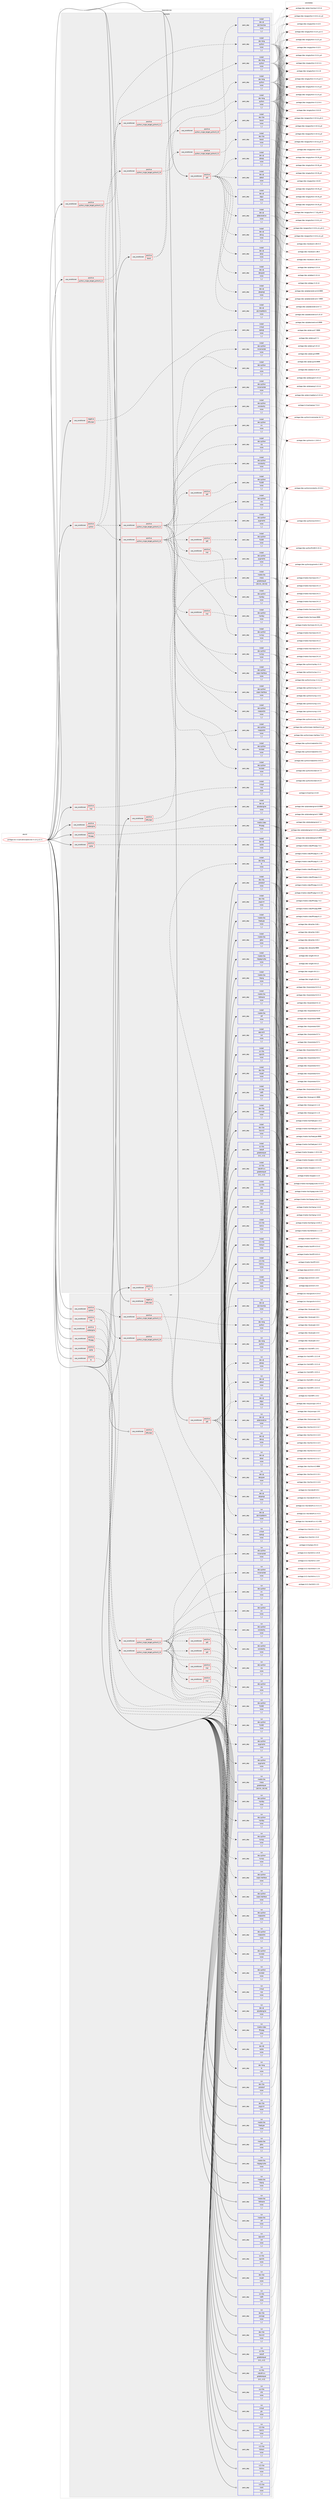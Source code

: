 digraph prolog {

# *************
# Graph options
# *************

newrank=true;
concentrate=true;
compound=true;
graph [rankdir=LR,fontname=Helvetica,fontsize=10,ranksep=1.5];#, ranksep=2.5, nodesep=0.2];
edge  [arrowhead=vee];
node  [fontname=Helvetica,fontsize=10];

# **********
# The ebuild
# **********

subgraph cluster_leftcol {
color=gray;
label=<<i>ebuild</i>>;
id [label="portage://sci-visualization/paraview-5.12.0_rc1-r1", color=red, width=4, href="../sci-visualization/paraview-5.12.0_rc1-r1.svg"];
}

# ****************
# The dependencies
# ****************

subgraph cluster_midcol {
color=gray;
label=<<i>dependencies</i>>;
subgraph cluster_compile {
fillcolor="#eeeeee";
style=filled;
label=<<i>compile</i>>;
subgraph cond243723 {
dependency923256 [label=<<TABLE BORDER="0" CELLBORDER="1" CELLSPACING="0" CELLPADDING="4"><TR><TD ROWSPAN="3" CELLPADDING="10">use_conditional</TD></TR><TR><TD>negative</TD></TR><TR><TD>offscreen</TD></TR></TABLE>>, shape=none, color=red];
subgraph pack672875 {
dependency923257 [label=<<TABLE BORDER="0" CELLBORDER="1" CELLSPACING="0" CELLPADDING="4" WIDTH="220"><TR><TD ROWSPAN="6" CELLPADDING="30">pack_dep</TD></TR><TR><TD WIDTH="110">install</TD></TR><TR><TD>virtual</TD></TR><TR><TD>opengl</TD></TR><TR><TD>none</TD></TR><TR><TD>[,,]</TD></TR></TABLE>>, shape=none, color=blue];
}
dependency923256:e -> dependency923257:w [weight=20,style="dashed",arrowhead="vee"];
}
id:e -> dependency923256:w [weight=20,style="solid",arrowhead="vee"];
subgraph cond243724 {
dependency923258 [label=<<TABLE BORDER="0" CELLBORDER="1" CELLSPACING="0" CELLPADDING="4"><TR><TD ROWSPAN="3" CELLPADDING="10">use_conditional</TD></TR><TR><TD>positive</TD></TR><TR><TD>boost</TD></TR></TABLE>>, shape=none, color=red];
subgraph cond243725 {
dependency923259 [label=<<TABLE BORDER="0" CELLBORDER="1" CELLSPACING="0" CELLPADDING="4"><TR><TD ROWSPAN="3" CELLPADDING="10">use_conditional</TD></TR><TR><TD>positive</TD></TR><TR><TD>python_single_target_python3_10</TD></TR></TABLE>>, shape=none, color=red];
subgraph pack672876 {
dependency923260 [label=<<TABLE BORDER="0" CELLBORDER="1" CELLSPACING="0" CELLPADDING="4" WIDTH="220"><TR><TD ROWSPAN="6" CELLPADDING="30">pack_dep</TD></TR><TR><TD WIDTH="110">install</TD></TR><TR><TD>dev-libs</TD></TR><TR><TD>boost</TD></TR><TR><TD>none</TD></TR><TR><TD>[,,]</TD></TR></TABLE>>, shape=none, color=blue];
}
dependency923259:e -> dependency923260:w [weight=20,style="dashed",arrowhead="vee"];
}
dependency923258:e -> dependency923259:w [weight=20,style="dashed",arrowhead="vee"];
subgraph cond243726 {
dependency923261 [label=<<TABLE BORDER="0" CELLBORDER="1" CELLSPACING="0" CELLPADDING="4"><TR><TD ROWSPAN="3" CELLPADDING="10">use_conditional</TD></TR><TR><TD>positive</TD></TR><TR><TD>python_single_target_python3_11</TD></TR></TABLE>>, shape=none, color=red];
subgraph pack672877 {
dependency923262 [label=<<TABLE BORDER="0" CELLBORDER="1" CELLSPACING="0" CELLPADDING="4" WIDTH="220"><TR><TD ROWSPAN="6" CELLPADDING="30">pack_dep</TD></TR><TR><TD WIDTH="110">install</TD></TR><TR><TD>dev-libs</TD></TR><TR><TD>boost</TD></TR><TR><TD>none</TD></TR><TR><TD>[,,]</TD></TR></TABLE>>, shape=none, color=blue];
}
dependency923261:e -> dependency923262:w [weight=20,style="dashed",arrowhead="vee"];
}
dependency923258:e -> dependency923261:w [weight=20,style="dashed",arrowhead="vee"];
}
id:e -> dependency923258:w [weight=20,style="solid",arrowhead="vee"];
subgraph cond243727 {
dependency923263 [label=<<TABLE BORDER="0" CELLBORDER="1" CELLSPACING="0" CELLPADDING="4"><TR><TD ROWSPAN="3" CELLPADDING="10">use_conditional</TD></TR><TR><TD>positive</TD></TR><TR><TD>ffmpeg</TD></TR></TABLE>>, shape=none, color=red];
subgraph pack672878 {
dependency923264 [label=<<TABLE BORDER="0" CELLBORDER="1" CELLSPACING="0" CELLPADDING="4" WIDTH="220"><TR><TD ROWSPAN="6" CELLPADDING="30">pack_dep</TD></TR><TR><TD WIDTH="110">install</TD></TR><TR><TD>media-video</TD></TR><TR><TD>ffmpeg</TD></TR><TR><TD>none</TD></TR><TR><TD>[,,]</TD></TR></TABLE>>, shape=none, color=blue];
}
dependency923263:e -> dependency923264:w [weight=20,style="dashed",arrowhead="vee"];
}
id:e -> dependency923263:w [weight=20,style="solid",arrowhead="vee"];
subgraph cond243728 {
dependency923265 [label=<<TABLE BORDER="0" CELLBORDER="1" CELLSPACING="0" CELLPADDING="4"><TR><TD ROWSPAN="3" CELLPADDING="10">use_conditional</TD></TR><TR><TD>positive</TD></TR><TR><TD>mpi</TD></TR></TABLE>>, shape=none, color=red];
subgraph pack672879 {
dependency923266 [label=<<TABLE BORDER="0" CELLBORDER="1" CELLSPACING="0" CELLPADDING="4" WIDTH="220"><TR><TD ROWSPAN="6" CELLPADDING="30">pack_dep</TD></TR><TR><TD WIDTH="110">install</TD></TR><TR><TD>virtual</TD></TR><TR><TD>mpi</TD></TR><TR><TD>none</TD></TR><TR><TD>[,,]</TD></TR></TABLE>>, shape=none, color=blue];
}
dependency923265:e -> dependency923266:w [weight=20,style="dashed",arrowhead="vee"];
}
id:e -> dependency923265:w [weight=20,style="solid",arrowhead="vee"];
subgraph cond243729 {
dependency923267 [label=<<TABLE BORDER="0" CELLBORDER="1" CELLSPACING="0" CELLPADDING="4"><TR><TD ROWSPAN="3" CELLPADDING="10">use_conditional</TD></TR><TR><TD>positive</TD></TR><TR><TD>offscreen</TD></TR></TABLE>>, shape=none, color=red];
subgraph pack672880 {
dependency923268 [label=<<TABLE BORDER="0" CELLBORDER="1" CELLSPACING="0" CELLPADDING="4" WIDTH="220"><TR><TD ROWSPAN="6" CELLPADDING="30">pack_dep</TD></TR><TR><TD WIDTH="110">install</TD></TR><TR><TD>media-libs</TD></TR><TR><TD>mesa</TD></TR><TR><TD>greaterequal</TD></TR><TR><TD>[18.3.6,,,18.3.6]</TD></TR></TABLE>>, shape=none, color=blue];
}
dependency923267:e -> dependency923268:w [weight=20,style="dashed",arrowhead="vee"];
}
id:e -> dependency923267:w [weight=20,style="solid",arrowhead="vee"];
subgraph cond243730 {
dependency923269 [label=<<TABLE BORDER="0" CELLBORDER="1" CELLSPACING="0" CELLPADDING="4"><TR><TD ROWSPAN="3" CELLPADDING="10">use_conditional</TD></TR><TR><TD>positive</TD></TR><TR><TD>python</TD></TR></TABLE>>, shape=none, color=red];
subgraph cond243731 {
dependency923270 [label=<<TABLE BORDER="0" CELLBORDER="1" CELLSPACING="0" CELLPADDING="4"><TR><TD ROWSPAN="3" CELLPADDING="10">use_conditional</TD></TR><TR><TD>positive</TD></TR><TR><TD>python_single_target_python3_10</TD></TR></TABLE>>, shape=none, color=red];
subgraph pack672881 {
dependency923271 [label=<<TABLE BORDER="0" CELLBORDER="1" CELLSPACING="0" CELLPADDING="4" WIDTH="220"><TR><TD ROWSPAN="6" CELLPADDING="30">pack_dep</TD></TR><TR><TD WIDTH="110">install</TD></TR><TR><TD>dev-lang</TD></TR><TR><TD>python</TD></TR><TR><TD>none</TD></TR><TR><TD>[,,]</TD></TR></TABLE>>, shape=none, color=blue];
}
dependency923270:e -> dependency923271:w [weight=20,style="dashed",arrowhead="vee"];
}
dependency923269:e -> dependency923270:w [weight=20,style="dashed",arrowhead="vee"];
subgraph cond243732 {
dependency923272 [label=<<TABLE BORDER="0" CELLBORDER="1" CELLSPACING="0" CELLPADDING="4"><TR><TD ROWSPAN="3" CELLPADDING="10">use_conditional</TD></TR><TR><TD>positive</TD></TR><TR><TD>python_single_target_python3_11</TD></TR></TABLE>>, shape=none, color=red];
subgraph pack672882 {
dependency923273 [label=<<TABLE BORDER="0" CELLBORDER="1" CELLSPACING="0" CELLPADDING="4" WIDTH="220"><TR><TD ROWSPAN="6" CELLPADDING="30">pack_dep</TD></TR><TR><TD WIDTH="110">install</TD></TR><TR><TD>dev-lang</TD></TR><TR><TD>python</TD></TR><TR><TD>none</TD></TR><TR><TD>[,,]</TD></TR></TABLE>>, shape=none, color=blue];
}
dependency923272:e -> dependency923273:w [weight=20,style="dashed",arrowhead="vee"];
}
dependency923269:e -> dependency923272:w [weight=20,style="dashed",arrowhead="vee"];
subgraph cond243733 {
dependency923274 [label=<<TABLE BORDER="0" CELLBORDER="1" CELLSPACING="0" CELLPADDING="4"><TR><TD ROWSPAN="3" CELLPADDING="10">use_conditional</TD></TR><TR><TD>positive</TD></TR><TR><TD>python_single_target_python3_10</TD></TR></TABLE>>, shape=none, color=red];
subgraph pack672883 {
dependency923275 [label=<<TABLE BORDER="0" CELLBORDER="1" CELLSPACING="0" CELLPADDING="4" WIDTH="220"><TR><TD ROWSPAN="6" CELLPADDING="30">pack_dep</TD></TR><TR><TD WIDTH="110">install</TD></TR><TR><TD>dev-python</TD></TR><TR><TD>constantly</TD></TR><TR><TD>none</TD></TR><TR><TD>[,,]</TD></TR></TABLE>>, shape=none, color=blue];
}
dependency923274:e -> dependency923275:w [weight=20,style="dashed",arrowhead="vee"];
subgraph pack672884 {
dependency923276 [label=<<TABLE BORDER="0" CELLBORDER="1" CELLSPACING="0" CELLPADDING="4" WIDTH="220"><TR><TD ROWSPAN="6" CELLPADDING="30">pack_dep</TD></TR><TR><TD WIDTH="110">install</TD></TR><TR><TD>dev-python</TD></TR><TR><TD>incremental</TD></TR><TR><TD>none</TD></TR><TR><TD>[,,]</TD></TR></TABLE>>, shape=none, color=blue];
}
dependency923274:e -> dependency923276:w [weight=20,style="dashed",arrowhead="vee"];
subgraph pack672885 {
dependency923277 [label=<<TABLE BORDER="0" CELLBORDER="1" CELLSPACING="0" CELLPADDING="4" WIDTH="220"><TR><TD ROWSPAN="6" CELLPADDING="30">pack_dep</TD></TR><TR><TD WIDTH="110">install</TD></TR><TR><TD>dev-python</TD></TR><TR><TD>matplotlib</TD></TR><TR><TD>none</TD></TR><TR><TD>[,,]</TD></TR></TABLE>>, shape=none, color=blue];
}
dependency923274:e -> dependency923277:w [weight=20,style="dashed",arrowhead="vee"];
subgraph pack672886 {
dependency923278 [label=<<TABLE BORDER="0" CELLBORDER="1" CELLSPACING="0" CELLPADDING="4" WIDTH="220"><TR><TD ROWSPAN="6" CELLPADDING="30">pack_dep</TD></TR><TR><TD WIDTH="110">install</TD></TR><TR><TD>dev-python</TD></TR><TR><TD>numpy</TD></TR><TR><TD>none</TD></TR><TR><TD>[,,]</TD></TR></TABLE>>, shape=none, color=blue];
}
dependency923274:e -> dependency923278:w [weight=20,style="dashed",arrowhead="vee"];
subgraph pack672887 {
dependency923279 [label=<<TABLE BORDER="0" CELLBORDER="1" CELLSPACING="0" CELLPADDING="4" WIDTH="220"><TR><TD ROWSPAN="6" CELLPADDING="30">pack_dep</TD></TR><TR><TD WIDTH="110">install</TD></TR><TR><TD>dev-python</TD></TR><TR><TD>pygments</TD></TR><TR><TD>none</TD></TR><TR><TD>[,,]</TD></TR></TABLE>>, shape=none, color=blue];
}
dependency923274:e -> dependency923279:w [weight=20,style="dashed",arrowhead="vee"];
subgraph pack672888 {
dependency923280 [label=<<TABLE BORDER="0" CELLBORDER="1" CELLSPACING="0" CELLPADDING="4" WIDTH="220"><TR><TD ROWSPAN="6" CELLPADDING="30">pack_dep</TD></TR><TR><TD WIDTH="110">install</TD></TR><TR><TD>dev-python</TD></TR><TR><TD>sip</TD></TR><TR><TD>none</TD></TR><TR><TD>[,,]</TD></TR></TABLE>>, shape=none, color=blue];
}
dependency923274:e -> dependency923280:w [weight=20,style="dashed",arrowhead="vee"];
subgraph pack672889 {
dependency923281 [label=<<TABLE BORDER="0" CELLBORDER="1" CELLSPACING="0" CELLPADDING="4" WIDTH="220"><TR><TD ROWSPAN="6" CELLPADDING="30">pack_dep</TD></TR><TR><TD WIDTH="110">install</TD></TR><TR><TD>dev-python</TD></TR><TR><TD>six</TD></TR><TR><TD>none</TD></TR><TR><TD>[,,]</TD></TR></TABLE>>, shape=none, color=blue];
}
dependency923274:e -> dependency923281:w [weight=20,style="dashed",arrowhead="vee"];
subgraph pack672890 {
dependency923282 [label=<<TABLE BORDER="0" CELLBORDER="1" CELLSPACING="0" CELLPADDING="4" WIDTH="220"><TR><TD ROWSPAN="6" CELLPADDING="30">pack_dep</TD></TR><TR><TD WIDTH="110">install</TD></TR><TR><TD>dev-python</TD></TR><TR><TD>twisted</TD></TR><TR><TD>none</TD></TR><TR><TD>[,,]</TD></TR></TABLE>>, shape=none, color=blue];
}
dependency923274:e -> dependency923282:w [weight=20,style="dashed",arrowhead="vee"];
subgraph pack672891 {
dependency923283 [label=<<TABLE BORDER="0" CELLBORDER="1" CELLSPACING="0" CELLPADDING="4" WIDTH="220"><TR><TD ROWSPAN="6" CELLPADDING="30">pack_dep</TD></TR><TR><TD WIDTH="110">install</TD></TR><TR><TD>dev-python</TD></TR><TR><TD>zope-interface</TD></TR><TR><TD>none</TD></TR><TR><TD>[,,]</TD></TR></TABLE>>, shape=none, color=blue];
}
dependency923274:e -> dependency923283:w [weight=20,style="dashed",arrowhead="vee"];
subgraph cond243734 {
dependency923284 [label=<<TABLE BORDER="0" CELLBORDER="1" CELLSPACING="0" CELLPADDING="4"><TR><TD ROWSPAN="3" CELLPADDING="10">use_conditional</TD></TR><TR><TD>positive</TD></TR><TR><TD>mpi</TD></TR></TABLE>>, shape=none, color=red];
subgraph pack672892 {
dependency923285 [label=<<TABLE BORDER="0" CELLBORDER="1" CELLSPACING="0" CELLPADDING="4" WIDTH="220"><TR><TD ROWSPAN="6" CELLPADDING="30">pack_dep</TD></TR><TR><TD WIDTH="110">install</TD></TR><TR><TD>dev-python</TD></TR><TR><TD>mpi4py</TD></TR><TR><TD>none</TD></TR><TR><TD>[,,]</TD></TR></TABLE>>, shape=none, color=blue];
}
dependency923284:e -> dependency923285:w [weight=20,style="dashed",arrowhead="vee"];
}
dependency923274:e -> dependency923284:w [weight=20,style="dashed",arrowhead="vee"];
subgraph cond243735 {
dependency923286 [label=<<TABLE BORDER="0" CELLBORDER="1" CELLSPACING="0" CELLPADDING="4"><TR><TD ROWSPAN="3" CELLPADDING="10">use_conditional</TD></TR><TR><TD>positive</TD></TR><TR><TD>qt5</TD></TR></TABLE>>, shape=none, color=red];
subgraph pack672893 {
dependency923287 [label=<<TABLE BORDER="0" CELLBORDER="1" CELLSPACING="0" CELLPADDING="4" WIDTH="220"><TR><TD ROWSPAN="6" CELLPADDING="30">pack_dep</TD></TR><TR><TD WIDTH="110">install</TD></TR><TR><TD>dev-python</TD></TR><TR><TD>PyQt5</TD></TR><TR><TD>none</TD></TR><TR><TD>[,,]</TD></TR></TABLE>>, shape=none, color=blue];
}
dependency923286:e -> dependency923287:w [weight=20,style="dashed",arrowhead="vee"];
}
dependency923274:e -> dependency923286:w [weight=20,style="dashed",arrowhead="vee"];
}
dependency923269:e -> dependency923274:w [weight=20,style="dashed",arrowhead="vee"];
subgraph cond243736 {
dependency923288 [label=<<TABLE BORDER="0" CELLBORDER="1" CELLSPACING="0" CELLPADDING="4"><TR><TD ROWSPAN="3" CELLPADDING="10">use_conditional</TD></TR><TR><TD>positive</TD></TR><TR><TD>python_single_target_python3_11</TD></TR></TABLE>>, shape=none, color=red];
subgraph pack672894 {
dependency923289 [label=<<TABLE BORDER="0" CELLBORDER="1" CELLSPACING="0" CELLPADDING="4" WIDTH="220"><TR><TD ROWSPAN="6" CELLPADDING="30">pack_dep</TD></TR><TR><TD WIDTH="110">install</TD></TR><TR><TD>dev-python</TD></TR><TR><TD>constantly</TD></TR><TR><TD>none</TD></TR><TR><TD>[,,]</TD></TR></TABLE>>, shape=none, color=blue];
}
dependency923288:e -> dependency923289:w [weight=20,style="dashed",arrowhead="vee"];
subgraph pack672895 {
dependency923290 [label=<<TABLE BORDER="0" CELLBORDER="1" CELLSPACING="0" CELLPADDING="4" WIDTH="220"><TR><TD ROWSPAN="6" CELLPADDING="30">pack_dep</TD></TR><TR><TD WIDTH="110">install</TD></TR><TR><TD>dev-python</TD></TR><TR><TD>incremental</TD></TR><TR><TD>none</TD></TR><TR><TD>[,,]</TD></TR></TABLE>>, shape=none, color=blue];
}
dependency923288:e -> dependency923290:w [weight=20,style="dashed",arrowhead="vee"];
subgraph pack672896 {
dependency923291 [label=<<TABLE BORDER="0" CELLBORDER="1" CELLSPACING="0" CELLPADDING="4" WIDTH="220"><TR><TD ROWSPAN="6" CELLPADDING="30">pack_dep</TD></TR><TR><TD WIDTH="110">install</TD></TR><TR><TD>dev-python</TD></TR><TR><TD>matplotlib</TD></TR><TR><TD>none</TD></TR><TR><TD>[,,]</TD></TR></TABLE>>, shape=none, color=blue];
}
dependency923288:e -> dependency923291:w [weight=20,style="dashed",arrowhead="vee"];
subgraph pack672897 {
dependency923292 [label=<<TABLE BORDER="0" CELLBORDER="1" CELLSPACING="0" CELLPADDING="4" WIDTH="220"><TR><TD ROWSPAN="6" CELLPADDING="30">pack_dep</TD></TR><TR><TD WIDTH="110">install</TD></TR><TR><TD>dev-python</TD></TR><TR><TD>numpy</TD></TR><TR><TD>none</TD></TR><TR><TD>[,,]</TD></TR></TABLE>>, shape=none, color=blue];
}
dependency923288:e -> dependency923292:w [weight=20,style="dashed",arrowhead="vee"];
subgraph pack672898 {
dependency923293 [label=<<TABLE BORDER="0" CELLBORDER="1" CELLSPACING="0" CELLPADDING="4" WIDTH="220"><TR><TD ROWSPAN="6" CELLPADDING="30">pack_dep</TD></TR><TR><TD WIDTH="110">install</TD></TR><TR><TD>dev-python</TD></TR><TR><TD>pygments</TD></TR><TR><TD>none</TD></TR><TR><TD>[,,]</TD></TR></TABLE>>, shape=none, color=blue];
}
dependency923288:e -> dependency923293:w [weight=20,style="dashed",arrowhead="vee"];
subgraph pack672899 {
dependency923294 [label=<<TABLE BORDER="0" CELLBORDER="1" CELLSPACING="0" CELLPADDING="4" WIDTH="220"><TR><TD ROWSPAN="6" CELLPADDING="30">pack_dep</TD></TR><TR><TD WIDTH="110">install</TD></TR><TR><TD>dev-python</TD></TR><TR><TD>sip</TD></TR><TR><TD>none</TD></TR><TR><TD>[,,]</TD></TR></TABLE>>, shape=none, color=blue];
}
dependency923288:e -> dependency923294:w [weight=20,style="dashed",arrowhead="vee"];
subgraph pack672900 {
dependency923295 [label=<<TABLE BORDER="0" CELLBORDER="1" CELLSPACING="0" CELLPADDING="4" WIDTH="220"><TR><TD ROWSPAN="6" CELLPADDING="30">pack_dep</TD></TR><TR><TD WIDTH="110">install</TD></TR><TR><TD>dev-python</TD></TR><TR><TD>six</TD></TR><TR><TD>none</TD></TR><TR><TD>[,,]</TD></TR></TABLE>>, shape=none, color=blue];
}
dependency923288:e -> dependency923295:w [weight=20,style="dashed",arrowhead="vee"];
subgraph pack672901 {
dependency923296 [label=<<TABLE BORDER="0" CELLBORDER="1" CELLSPACING="0" CELLPADDING="4" WIDTH="220"><TR><TD ROWSPAN="6" CELLPADDING="30">pack_dep</TD></TR><TR><TD WIDTH="110">install</TD></TR><TR><TD>dev-python</TD></TR><TR><TD>twisted</TD></TR><TR><TD>none</TD></TR><TR><TD>[,,]</TD></TR></TABLE>>, shape=none, color=blue];
}
dependency923288:e -> dependency923296:w [weight=20,style="dashed",arrowhead="vee"];
subgraph pack672902 {
dependency923297 [label=<<TABLE BORDER="0" CELLBORDER="1" CELLSPACING="0" CELLPADDING="4" WIDTH="220"><TR><TD ROWSPAN="6" CELLPADDING="30">pack_dep</TD></TR><TR><TD WIDTH="110">install</TD></TR><TR><TD>dev-python</TD></TR><TR><TD>zope-interface</TD></TR><TR><TD>none</TD></TR><TR><TD>[,,]</TD></TR></TABLE>>, shape=none, color=blue];
}
dependency923288:e -> dependency923297:w [weight=20,style="dashed",arrowhead="vee"];
subgraph cond243737 {
dependency923298 [label=<<TABLE BORDER="0" CELLBORDER="1" CELLSPACING="0" CELLPADDING="4"><TR><TD ROWSPAN="3" CELLPADDING="10">use_conditional</TD></TR><TR><TD>positive</TD></TR><TR><TD>mpi</TD></TR></TABLE>>, shape=none, color=red];
subgraph pack672903 {
dependency923299 [label=<<TABLE BORDER="0" CELLBORDER="1" CELLSPACING="0" CELLPADDING="4" WIDTH="220"><TR><TD ROWSPAN="6" CELLPADDING="30">pack_dep</TD></TR><TR><TD WIDTH="110">install</TD></TR><TR><TD>dev-python</TD></TR><TR><TD>mpi4py</TD></TR><TR><TD>none</TD></TR><TR><TD>[,,]</TD></TR></TABLE>>, shape=none, color=blue];
}
dependency923298:e -> dependency923299:w [weight=20,style="dashed",arrowhead="vee"];
}
dependency923288:e -> dependency923298:w [weight=20,style="dashed",arrowhead="vee"];
subgraph cond243738 {
dependency923300 [label=<<TABLE BORDER="0" CELLBORDER="1" CELLSPACING="0" CELLPADDING="4"><TR><TD ROWSPAN="3" CELLPADDING="10">use_conditional</TD></TR><TR><TD>positive</TD></TR><TR><TD>qt5</TD></TR></TABLE>>, shape=none, color=red];
subgraph pack672904 {
dependency923301 [label=<<TABLE BORDER="0" CELLBORDER="1" CELLSPACING="0" CELLPADDING="4" WIDTH="220"><TR><TD ROWSPAN="6" CELLPADDING="30">pack_dep</TD></TR><TR><TD WIDTH="110">install</TD></TR><TR><TD>dev-python</TD></TR><TR><TD>PyQt5</TD></TR><TR><TD>none</TD></TR><TR><TD>[,,]</TD></TR></TABLE>>, shape=none, color=blue];
}
dependency923300:e -> dependency923301:w [weight=20,style="dashed",arrowhead="vee"];
}
dependency923288:e -> dependency923300:w [weight=20,style="dashed",arrowhead="vee"];
}
dependency923269:e -> dependency923288:w [weight=20,style="dashed",arrowhead="vee"];
}
id:e -> dependency923269:w [weight=20,style="solid",arrowhead="vee"];
subgraph cond243739 {
dependency923302 [label=<<TABLE BORDER="0" CELLBORDER="1" CELLSPACING="0" CELLPADDING="4"><TR><TD ROWSPAN="3" CELLPADDING="10">use_conditional</TD></TR><TR><TD>positive</TD></TR><TR><TD>python_single_target_python3_10</TD></TR></TABLE>>, shape=none, color=red];
subgraph pack672905 {
dependency923303 [label=<<TABLE BORDER="0" CELLBORDER="1" CELLSPACING="0" CELLPADDING="4" WIDTH="220"><TR><TD ROWSPAN="6" CELLPADDING="30">pack_dep</TD></TR><TR><TD WIDTH="110">install</TD></TR><TR><TD>dev-lang</TD></TR><TR><TD>python</TD></TR><TR><TD>none</TD></TR><TR><TD>[,,]</TD></TR></TABLE>>, shape=none, color=blue];
}
dependency923302:e -> dependency923303:w [weight=20,style="dashed",arrowhead="vee"];
}
id:e -> dependency923302:w [weight=20,style="solid",arrowhead="vee"];
subgraph cond243740 {
dependency923304 [label=<<TABLE BORDER="0" CELLBORDER="1" CELLSPACING="0" CELLPADDING="4"><TR><TD ROWSPAN="3" CELLPADDING="10">use_conditional</TD></TR><TR><TD>positive</TD></TR><TR><TD>python_single_target_python3_11</TD></TR></TABLE>>, shape=none, color=red];
subgraph pack672906 {
dependency923305 [label=<<TABLE BORDER="0" CELLBORDER="1" CELLSPACING="0" CELLPADDING="4" WIDTH="220"><TR><TD ROWSPAN="6" CELLPADDING="30">pack_dep</TD></TR><TR><TD WIDTH="110">install</TD></TR><TR><TD>dev-lang</TD></TR><TR><TD>python</TD></TR><TR><TD>none</TD></TR><TR><TD>[,,]</TD></TR></TABLE>>, shape=none, color=blue];
}
dependency923304:e -> dependency923305:w [weight=20,style="dashed",arrowhead="vee"];
}
id:e -> dependency923304:w [weight=20,style="solid",arrowhead="vee"];
subgraph cond243741 {
dependency923306 [label=<<TABLE BORDER="0" CELLBORDER="1" CELLSPACING="0" CELLPADDING="4"><TR><TD ROWSPAN="3" CELLPADDING="10">use_conditional</TD></TR><TR><TD>positive</TD></TR><TR><TD>qt5</TD></TR></TABLE>>, shape=none, color=red];
subgraph pack672907 {
dependency923307 [label=<<TABLE BORDER="0" CELLBORDER="1" CELLSPACING="0" CELLPADDING="4" WIDTH="220"><TR><TD ROWSPAN="6" CELLPADDING="30">pack_dep</TD></TR><TR><TD WIDTH="110">install</TD></TR><TR><TD>dev-qt</TD></TR><TR><TD>designer</TD></TR><TR><TD>none</TD></TR><TR><TD>[,,]</TD></TR></TABLE>>, shape=none, color=blue];
}
dependency923306:e -> dependency923307:w [weight=20,style="dashed",arrowhead="vee"];
subgraph pack672908 {
dependency923308 [label=<<TABLE BORDER="0" CELLBORDER="1" CELLSPACING="0" CELLPADDING="4" WIDTH="220"><TR><TD ROWSPAN="6" CELLPADDING="30">pack_dep</TD></TR><TR><TD WIDTH="110">install</TD></TR><TR><TD>dev-qt</TD></TR><TR><TD>qtdeclarative</TD></TR><TR><TD>none</TD></TR><TR><TD>[,,]</TD></TR></TABLE>>, shape=none, color=blue];
}
dependency923306:e -> dependency923308:w [weight=20,style="dashed",arrowhead="vee"];
subgraph pack672909 {
dependency923309 [label=<<TABLE BORDER="0" CELLBORDER="1" CELLSPACING="0" CELLPADDING="4" WIDTH="220"><TR><TD ROWSPAN="6" CELLPADDING="30">pack_dep</TD></TR><TR><TD WIDTH="110">install</TD></TR><TR><TD>dev-qt</TD></TR><TR><TD>qtgui</TD></TR><TR><TD>none</TD></TR><TR><TD>[,,]</TD></TR></TABLE>>, shape=none, color=blue];
}
dependency923306:e -> dependency923309:w [weight=20,style="dashed",arrowhead="vee"];
subgraph pack672910 {
dependency923310 [label=<<TABLE BORDER="0" CELLBORDER="1" CELLSPACING="0" CELLPADDING="4" WIDTH="220"><TR><TD ROWSPAN="6" CELLPADDING="30">pack_dep</TD></TR><TR><TD WIDTH="110">install</TD></TR><TR><TD>dev-qt</TD></TR><TR><TD>qthelp</TD></TR><TR><TD>none</TD></TR><TR><TD>[,,]</TD></TR></TABLE>>, shape=none, color=blue];
}
dependency923306:e -> dependency923310:w [weight=20,style="dashed",arrowhead="vee"];
subgraph pack672911 {
dependency923311 [label=<<TABLE BORDER="0" CELLBORDER="1" CELLSPACING="0" CELLPADDING="4" WIDTH="220"><TR><TD ROWSPAN="6" CELLPADDING="30">pack_dep</TD></TR><TR><TD WIDTH="110">install</TD></TR><TR><TD>dev-qt</TD></TR><TR><TD>qtopengl</TD></TR><TR><TD>none</TD></TR><TR><TD>[,,]</TD></TR></TABLE>>, shape=none, color=blue];
}
dependency923306:e -> dependency923311:w [weight=20,style="dashed",arrowhead="vee"];
subgraph pack672912 {
dependency923312 [label=<<TABLE BORDER="0" CELLBORDER="1" CELLSPACING="0" CELLPADDING="4" WIDTH="220"><TR><TD ROWSPAN="6" CELLPADDING="30">pack_dep</TD></TR><TR><TD WIDTH="110">install</TD></TR><TR><TD>dev-qt</TD></TR><TR><TD>qtsql</TD></TR><TR><TD>none</TD></TR><TR><TD>[,,]</TD></TR></TABLE>>, shape=none, color=blue];
}
dependency923306:e -> dependency923312:w [weight=20,style="dashed",arrowhead="vee"];
subgraph pack672913 {
dependency923313 [label=<<TABLE BORDER="0" CELLBORDER="1" CELLSPACING="0" CELLPADDING="4" WIDTH="220"><TR><TD ROWSPAN="6" CELLPADDING="30">pack_dep</TD></TR><TR><TD WIDTH="110">install</TD></TR><TR><TD>dev-qt</TD></TR><TR><TD>qtsvg</TD></TR><TR><TD>none</TD></TR><TR><TD>[,,]</TD></TR></TABLE>>, shape=none, color=blue];
}
dependency923306:e -> dependency923313:w [weight=20,style="dashed",arrowhead="vee"];
subgraph pack672914 {
dependency923314 [label=<<TABLE BORDER="0" CELLBORDER="1" CELLSPACING="0" CELLPADDING="4" WIDTH="220"><TR><TD ROWSPAN="6" CELLPADDING="30">pack_dep</TD></TR><TR><TD WIDTH="110">install</TD></TR><TR><TD>dev-qt</TD></TR><TR><TD>qttest</TD></TR><TR><TD>none</TD></TR><TR><TD>[,,]</TD></TR></TABLE>>, shape=none, color=blue];
}
dependency923306:e -> dependency923314:w [weight=20,style="dashed",arrowhead="vee"];
subgraph pack672915 {
dependency923315 [label=<<TABLE BORDER="0" CELLBORDER="1" CELLSPACING="0" CELLPADDING="4" WIDTH="220"><TR><TD ROWSPAN="6" CELLPADDING="30">pack_dep</TD></TR><TR><TD WIDTH="110">install</TD></TR><TR><TD>dev-qt</TD></TR><TR><TD>qtx11extras</TD></TR><TR><TD>none</TD></TR><TR><TD>[,,]</TD></TR></TABLE>>, shape=none, color=blue];
}
dependency923306:e -> dependency923315:w [weight=20,style="dashed",arrowhead="vee"];
subgraph pack672916 {
dependency923316 [label=<<TABLE BORDER="0" CELLBORDER="1" CELLSPACING="0" CELLPADDING="4" WIDTH="220"><TR><TD ROWSPAN="6" CELLPADDING="30">pack_dep</TD></TR><TR><TD WIDTH="110">install</TD></TR><TR><TD>dev-qt</TD></TR><TR><TD>qtxmlpatterns</TD></TR><TR><TD>none</TD></TR><TR><TD>[,,]</TD></TR></TABLE>>, shape=none, color=blue];
}
dependency923306:e -> dependency923316:w [weight=20,style="dashed",arrowhead="vee"];
}
id:e -> dependency923306:w [weight=20,style="solid",arrowhead="vee"];
subgraph cond243742 {
dependency923317 [label=<<TABLE BORDER="0" CELLBORDER="1" CELLSPACING="0" CELLPADDING="4"><TR><TD ROWSPAN="3" CELLPADDING="10">use_conditional</TD></TR><TR><TD>positive</TD></TR><TR><TD>sqlite</TD></TR></TABLE>>, shape=none, color=red];
subgraph pack672917 {
dependency923318 [label=<<TABLE BORDER="0" CELLBORDER="1" CELLSPACING="0" CELLPADDING="4" WIDTH="220"><TR><TD ROWSPAN="6" CELLPADDING="30">pack_dep</TD></TR><TR><TD WIDTH="110">install</TD></TR><TR><TD>dev-db</TD></TR><TR><TD>sqlite</TD></TR><TR><TD>none</TD></TR><TR><TD>[,,]</TD></TR></TABLE>>, shape=none, color=blue];
}
dependency923317:e -> dependency923318:w [weight=20,style="dashed",arrowhead="vee"];
}
id:e -> dependency923317:w [weight=20,style="solid",arrowhead="vee"];
subgraph cond243743 {
dependency923319 [label=<<TABLE BORDER="0" CELLBORDER="1" CELLSPACING="0" CELLPADDING="4"><TR><TD ROWSPAN="3" CELLPADDING="10">use_conditional</TD></TR><TR><TD>positive</TD></TR><TR><TD>tk</TD></TR></TABLE>>, shape=none, color=red];
subgraph pack672918 {
dependency923320 [label=<<TABLE BORDER="0" CELLBORDER="1" CELLSPACING="0" CELLPADDING="4" WIDTH="220"><TR><TD ROWSPAN="6" CELLPADDING="30">pack_dep</TD></TR><TR><TD WIDTH="110">install</TD></TR><TR><TD>dev-lang</TD></TR><TR><TD>tk</TD></TR><TR><TD>none</TD></TR><TR><TD>[,,]</TD></TR></TABLE>>, shape=none, color=blue];
}
dependency923319:e -> dependency923320:w [weight=20,style="dashed",arrowhead="vee"];
}
id:e -> dependency923319:w [weight=20,style="solid",arrowhead="vee"];
subgraph cond243744 {
dependency923321 [label=<<TABLE BORDER="0" CELLBORDER="1" CELLSPACING="0" CELLPADDING="4"><TR><TD ROWSPAN="3" CELLPADDING="10">use_conditional</TD></TR><TR><TD>positive</TD></TR><TR><TD>webengine</TD></TR></TABLE>>, shape=none, color=red];
subgraph pack672919 {
dependency923322 [label=<<TABLE BORDER="0" CELLBORDER="1" CELLSPACING="0" CELLPADDING="4" WIDTH="220"><TR><TD ROWSPAN="6" CELLPADDING="30">pack_dep</TD></TR><TR><TD WIDTH="110">install</TD></TR><TR><TD>dev-qt</TD></TR><TR><TD>qtwebengine</TD></TR><TR><TD>none</TD></TR><TR><TD>[,,]</TD></TR></TABLE>>, shape=none, color=blue];
}
dependency923321:e -> dependency923322:w [weight=20,style="dashed",arrowhead="vee"];
}
id:e -> dependency923321:w [weight=20,style="solid",arrowhead="vee"];
subgraph pack672920 {
dependency923323 [label=<<TABLE BORDER="0" CELLBORDER="1" CELLSPACING="0" CELLPADDING="4" WIDTH="220"><TR><TD ROWSPAN="6" CELLPADDING="30">pack_dep</TD></TR><TR><TD WIDTH="110">install</TD></TR><TR><TD>app-arch</TD></TR><TR><TD>lz4</TD></TR><TR><TD>none</TD></TR><TR><TD>[,,]</TD></TR></TABLE>>, shape=none, color=blue];
}
id:e -> dependency923323:w [weight=20,style="solid",arrowhead="vee"];
subgraph pack672921 {
dependency923324 [label=<<TABLE BORDER="0" CELLBORDER="1" CELLSPACING="0" CELLPADDING="4" WIDTH="220"><TR><TD ROWSPAN="6" CELLPADDING="30">pack_dep</TD></TR><TR><TD WIDTH="110">install</TD></TR><TR><TD>dev-libs</TD></TR><TR><TD>expat</TD></TR><TR><TD>none</TD></TR><TR><TD>[,,]</TD></TR></TABLE>>, shape=none, color=blue];
}
id:e -> dependency923324:w [weight=20,style="solid",arrowhead="vee"];
subgraph pack672922 {
dependency923325 [label=<<TABLE BORDER="0" CELLBORDER="1" CELLSPACING="0" CELLPADDING="4" WIDTH="220"><TR><TD ROWSPAN="6" CELLPADDING="30">pack_dep</TD></TR><TR><TD WIDTH="110">install</TD></TR><TR><TD>dev-libs</TD></TR><TR><TD>jsoncpp</TD></TR><TR><TD>none</TD></TR><TR><TD>[,,]</TD></TR></TABLE>>, shape=none, color=blue];
}
id:e -> dependency923325:w [weight=20,style="solid",arrowhead="vee"];
subgraph pack672923 {
dependency923326 [label=<<TABLE BORDER="0" CELLBORDER="1" CELLSPACING="0" CELLPADDING="4" WIDTH="220"><TR><TD ROWSPAN="6" CELLPADDING="30">pack_dep</TD></TR><TR><TD WIDTH="110">install</TD></TR><TR><TD>dev-libs</TD></TR><TR><TD>libxml2</TD></TR><TR><TD>none</TD></TR><TR><TD>[,,]</TD></TR></TABLE>>, shape=none, color=blue];
}
id:e -> dependency923326:w [weight=20,style="solid",arrowhead="vee"];
subgraph pack672924 {
dependency923327 [label=<<TABLE BORDER="0" CELLBORDER="1" CELLSPACING="0" CELLPADDING="4" WIDTH="220"><TR><TD ROWSPAN="6" CELLPADDING="30">pack_dep</TD></TR><TR><TD WIDTH="110">install</TD></TR><TR><TD>dev-libs</TD></TR><TR><TD>protobuf</TD></TR><TR><TD>none</TD></TR><TR><TD>[,,]</TD></TR></TABLE>>, shape=none, color=blue];
}
id:e -> dependency923327:w [weight=20,style="solid",arrowhead="vee"];
subgraph pack672925 {
dependency923328 [label=<<TABLE BORDER="0" CELLBORDER="1" CELLSPACING="0" CELLPADDING="4" WIDTH="220"><TR><TD ROWSPAN="6" CELLPADDING="30">pack_dep</TD></TR><TR><TD WIDTH="110">install</TD></TR><TR><TD>dev-libs</TD></TR><TR><TD>pugixml</TD></TR><TR><TD>none</TD></TR><TR><TD>[,,]</TD></TR></TABLE>>, shape=none, color=blue];
}
id:e -> dependency923328:w [weight=20,style="solid",arrowhead="vee"];
subgraph pack672926 {
dependency923329 [label=<<TABLE BORDER="0" CELLBORDER="1" CELLSPACING="0" CELLPADDING="4" WIDTH="220"><TR><TD ROWSPAN="6" CELLPADDING="30">pack_dep</TD></TR><TR><TD WIDTH="110">install</TD></TR><TR><TD>media-libs</TD></TR><TR><TD>freetype</TD></TR><TR><TD>none</TD></TR><TR><TD>[,,]</TD></TR></TABLE>>, shape=none, color=blue];
}
id:e -> dependency923329:w [weight=20,style="solid",arrowhead="vee"];
subgraph pack672927 {
dependency923330 [label=<<TABLE BORDER="0" CELLBORDER="1" CELLSPACING="0" CELLPADDING="4" WIDTH="220"><TR><TD ROWSPAN="6" CELLPADDING="30">pack_dep</TD></TR><TR><TD WIDTH="110">install</TD></TR><TR><TD>media-libs</TD></TR><TR><TD>glew</TD></TR><TR><TD>none</TD></TR><TR><TD>[,,]</TD></TR></TABLE>>, shape=none, color=blue];
}
id:e -> dependency923330:w [weight=20,style="solid",arrowhead="vee"];
subgraph pack672928 {
dependency923331 [label=<<TABLE BORDER="0" CELLBORDER="1" CELLSPACING="0" CELLPADDING="4" WIDTH="220"><TR><TD ROWSPAN="6" CELLPADDING="30">pack_dep</TD></TR><TR><TD WIDTH="110">install</TD></TR><TR><TD>media-libs</TD></TR><TR><TD>libjpeg-turbo</TD></TR><TR><TD>none</TD></TR><TR><TD>[,,]</TD></TR></TABLE>>, shape=none, color=blue];
}
id:e -> dependency923331:w [weight=20,style="solid",arrowhead="vee"];
subgraph pack672929 {
dependency923332 [label=<<TABLE BORDER="0" CELLBORDER="1" CELLSPACING="0" CELLPADDING="4" WIDTH="220"><TR><TD ROWSPAN="6" CELLPADDING="30">pack_dep</TD></TR><TR><TD WIDTH="110">install</TD></TR><TR><TD>media-libs</TD></TR><TR><TD>libpng</TD></TR><TR><TD>none</TD></TR><TR><TD>[,,]</TD></TR></TABLE>>, shape=none, color=blue];
}
id:e -> dependency923332:w [weight=20,style="solid",arrowhead="vee"];
subgraph pack672930 {
dependency923333 [label=<<TABLE BORDER="0" CELLBORDER="1" CELLSPACING="0" CELLPADDING="4" WIDTH="220"><TR><TD ROWSPAN="6" CELLPADDING="30">pack_dep</TD></TR><TR><TD WIDTH="110">install</TD></TR><TR><TD>media-libs</TD></TR><TR><TD>libtheora</TD></TR><TR><TD>none</TD></TR><TR><TD>[,,]</TD></TR></TABLE>>, shape=none, color=blue];
}
id:e -> dependency923333:w [weight=20,style="solid",arrowhead="vee"];
subgraph pack672931 {
dependency923334 [label=<<TABLE BORDER="0" CELLBORDER="1" CELLSPACING="0" CELLPADDING="4" WIDTH="220"><TR><TD ROWSPAN="6" CELLPADDING="30">pack_dep</TD></TR><TR><TD WIDTH="110">install</TD></TR><TR><TD>media-libs</TD></TR><TR><TD>tiff</TD></TR><TR><TD>none</TD></TR><TR><TD>[,,]</TD></TR></TABLE>>, shape=none, color=blue];
}
id:e -> dependency923334:w [weight=20,style="solid",arrowhead="vee"];
subgraph pack672932 {
dependency923335 [label=<<TABLE BORDER="0" CELLBORDER="1" CELLSPACING="0" CELLPADDING="4" WIDTH="220"><TR><TD ROWSPAN="6" CELLPADDING="30">pack_dep</TD></TR><TR><TD WIDTH="110">install</TD></TR><TR><TD>sci-libs</TD></TR><TR><TD>cgnslib</TD></TR><TR><TD>none</TD></TR><TR><TD>[,,]</TD></TR></TABLE>>, shape=none, color=blue];
}
id:e -> dependency923335:w [weight=20,style="solid",arrowhead="vee"];
subgraph pack672933 {
dependency923336 [label=<<TABLE BORDER="0" CELLBORDER="1" CELLSPACING="0" CELLPADDING="4" WIDTH="220"><TR><TD ROWSPAN="6" CELLPADDING="30">pack_dep</TD></TR><TR><TD WIDTH="110">install</TD></TR><TR><TD>sci-libs</TD></TR><TR><TD>hdf5</TD></TR><TR><TD>none</TD></TR><TR><TD>[,,]</TD></TR></TABLE>>, shape=none, color=blue];
}
id:e -> dependency923336:w [weight=20,style="solid",arrowhead="vee"];
subgraph pack672934 {
dependency923337 [label=<<TABLE BORDER="0" CELLBORDER="1" CELLSPACING="0" CELLPADDING="4" WIDTH="220"><TR><TD ROWSPAN="6" CELLPADDING="30">pack_dep</TD></TR><TR><TD WIDTH="110">install</TD></TR><TR><TD>sci-libs</TD></TR><TR><TD>netcdf</TD></TR><TR><TD>greaterequal</TD></TR><TR><TD>[4.2,,,4.2]</TD></TR></TABLE>>, shape=none, color=blue];
}
id:e -> dependency923337:w [weight=20,style="solid",arrowhead="vee"];
subgraph pack672935 {
dependency923338 [label=<<TABLE BORDER="0" CELLBORDER="1" CELLSPACING="0" CELLPADDING="4" WIDTH="220"><TR><TD ROWSPAN="6" CELLPADDING="30">pack_dep</TD></TR><TR><TD WIDTH="110">install</TD></TR><TR><TD>sci-libs</TD></TR><TR><TD>netcdf-cxx</TD></TR><TR><TD>greaterequal</TD></TR><TR><TD>[4.2,,,4.2]</TD></TR></TABLE>>, shape=none, color=blue];
}
id:e -> dependency923338:w [weight=20,style="solid",arrowhead="vee"];
subgraph pack672936 {
dependency923339 [label=<<TABLE BORDER="0" CELLBORDER="1" CELLSPACING="0" CELLPADDING="4" WIDTH="220"><TR><TD ROWSPAN="6" CELLPADDING="30">pack_dep</TD></TR><TR><TD WIDTH="110">install</TD></TR><TR><TD>sys-libs</TD></TR><TR><TD>zlib</TD></TR><TR><TD>none</TD></TR><TR><TD>[,,]</TD></TR></TABLE>>, shape=none, color=blue];
}
id:e -> dependency923339:w [weight=20,style="solid",arrowhead="vee"];
subgraph pack672937 {
dependency923340 [label=<<TABLE BORDER="0" CELLBORDER="1" CELLSPACING="0" CELLPADDING="4" WIDTH="220"><TR><TD ROWSPAN="6" CELLPADDING="30">pack_dep</TD></TR><TR><TD WIDTH="110">install</TD></TR><TR><TD>virtual</TD></TR><TR><TD>glu</TD></TR><TR><TD>none</TD></TR><TR><TD>[,,]</TD></TR></TABLE>>, shape=none, color=blue];
}
id:e -> dependency923340:w [weight=20,style="solid",arrowhead="vee"];
subgraph pack672938 {
dependency923341 [label=<<TABLE BORDER="0" CELLBORDER="1" CELLSPACING="0" CELLPADDING="4" WIDTH="220"><TR><TD ROWSPAN="6" CELLPADDING="30">pack_dep</TD></TR><TR><TD WIDTH="110">install</TD></TR><TR><TD>x11-libs</TD></TR><TR><TD>libX11</TD></TR><TR><TD>none</TD></TR><TR><TD>[,,]</TD></TR></TABLE>>, shape=none, color=blue];
}
id:e -> dependency923341:w [weight=20,style="solid",arrowhead="vee"];
subgraph pack672939 {
dependency923342 [label=<<TABLE BORDER="0" CELLBORDER="1" CELLSPACING="0" CELLPADDING="4" WIDTH="220"><TR><TD ROWSPAN="6" CELLPADDING="30">pack_dep</TD></TR><TR><TD WIDTH="110">install</TD></TR><TR><TD>x11-libs</TD></TR><TR><TD>libXext</TD></TR><TR><TD>none</TD></TR><TR><TD>[,,]</TD></TR></TABLE>>, shape=none, color=blue];
}
id:e -> dependency923342:w [weight=20,style="solid",arrowhead="vee"];
subgraph pack672940 {
dependency923343 [label=<<TABLE BORDER="0" CELLBORDER="1" CELLSPACING="0" CELLPADDING="4" WIDTH="220"><TR><TD ROWSPAN="6" CELLPADDING="30">pack_dep</TD></TR><TR><TD WIDTH="110">install</TD></TR><TR><TD>x11-libs</TD></TR><TR><TD>libXmu</TD></TR><TR><TD>none</TD></TR><TR><TD>[,,]</TD></TR></TABLE>>, shape=none, color=blue];
}
id:e -> dependency923343:w [weight=20,style="solid",arrowhead="vee"];
subgraph pack672941 {
dependency923344 [label=<<TABLE BORDER="0" CELLBORDER="1" CELLSPACING="0" CELLPADDING="4" WIDTH="220"><TR><TD ROWSPAN="6" CELLPADDING="30">pack_dep</TD></TR><TR><TD WIDTH="110">install</TD></TR><TR><TD>x11-libs</TD></TR><TR><TD>libXt</TD></TR><TR><TD>none</TD></TR><TR><TD>[,,]</TD></TR></TABLE>>, shape=none, color=blue];
}
id:e -> dependency923344:w [weight=20,style="solid",arrowhead="vee"];
}
subgraph cluster_compileandrun {
fillcolor="#eeeeee";
style=filled;
label=<<i>compile and run</i>>;
}
subgraph cluster_run {
fillcolor="#eeeeee";
style=filled;
label=<<i>run</i>>;
subgraph cond243745 {
dependency923345 [label=<<TABLE BORDER="0" CELLBORDER="1" CELLSPACING="0" CELLPADDING="4"><TR><TD ROWSPAN="3" CELLPADDING="10">use_conditional</TD></TR><TR><TD>negative</TD></TR><TR><TD>offscreen</TD></TR></TABLE>>, shape=none, color=red];
subgraph pack672942 {
dependency923346 [label=<<TABLE BORDER="0" CELLBORDER="1" CELLSPACING="0" CELLPADDING="4" WIDTH="220"><TR><TD ROWSPAN="6" CELLPADDING="30">pack_dep</TD></TR><TR><TD WIDTH="110">run</TD></TR><TR><TD>virtual</TD></TR><TR><TD>opengl</TD></TR><TR><TD>none</TD></TR><TR><TD>[,,]</TD></TR></TABLE>>, shape=none, color=blue];
}
dependency923345:e -> dependency923346:w [weight=20,style="dashed",arrowhead="vee"];
}
id:e -> dependency923345:w [weight=20,style="solid",arrowhead="odot"];
subgraph cond243746 {
dependency923347 [label=<<TABLE BORDER="0" CELLBORDER="1" CELLSPACING="0" CELLPADDING="4"><TR><TD ROWSPAN="3" CELLPADDING="10">use_conditional</TD></TR><TR><TD>positive</TD></TR><TR><TD>ffmpeg</TD></TR></TABLE>>, shape=none, color=red];
subgraph pack672943 {
dependency923348 [label=<<TABLE BORDER="0" CELLBORDER="1" CELLSPACING="0" CELLPADDING="4" WIDTH="220"><TR><TD ROWSPAN="6" CELLPADDING="30">pack_dep</TD></TR><TR><TD WIDTH="110">run</TD></TR><TR><TD>media-video</TD></TR><TR><TD>ffmpeg</TD></TR><TR><TD>none</TD></TR><TR><TD>[,,]</TD></TR></TABLE>>, shape=none, color=blue];
}
dependency923347:e -> dependency923348:w [weight=20,style="dashed",arrowhead="vee"];
}
id:e -> dependency923347:w [weight=20,style="solid",arrowhead="odot"];
subgraph cond243747 {
dependency923349 [label=<<TABLE BORDER="0" CELLBORDER="1" CELLSPACING="0" CELLPADDING="4"><TR><TD ROWSPAN="3" CELLPADDING="10">use_conditional</TD></TR><TR><TD>positive</TD></TR><TR><TD>mpi</TD></TR></TABLE>>, shape=none, color=red];
subgraph pack672944 {
dependency923350 [label=<<TABLE BORDER="0" CELLBORDER="1" CELLSPACING="0" CELLPADDING="4" WIDTH="220"><TR><TD ROWSPAN="6" CELLPADDING="30">pack_dep</TD></TR><TR><TD WIDTH="110">run</TD></TR><TR><TD>virtual</TD></TR><TR><TD>mpi</TD></TR><TR><TD>none</TD></TR><TR><TD>[,,]</TD></TR></TABLE>>, shape=none, color=blue];
}
dependency923349:e -> dependency923350:w [weight=20,style="dashed",arrowhead="vee"];
}
id:e -> dependency923349:w [weight=20,style="solid",arrowhead="odot"];
subgraph cond243748 {
dependency923351 [label=<<TABLE BORDER="0" CELLBORDER="1" CELLSPACING="0" CELLPADDING="4"><TR><TD ROWSPAN="3" CELLPADDING="10">use_conditional</TD></TR><TR><TD>positive</TD></TR><TR><TD>offscreen</TD></TR></TABLE>>, shape=none, color=red];
subgraph pack672945 {
dependency923352 [label=<<TABLE BORDER="0" CELLBORDER="1" CELLSPACING="0" CELLPADDING="4" WIDTH="220"><TR><TD ROWSPAN="6" CELLPADDING="30">pack_dep</TD></TR><TR><TD WIDTH="110">run</TD></TR><TR><TD>media-libs</TD></TR><TR><TD>mesa</TD></TR><TR><TD>greaterequal</TD></TR><TR><TD>[18.3.6,,,18.3.6]</TD></TR></TABLE>>, shape=none, color=blue];
}
dependency923351:e -> dependency923352:w [weight=20,style="dashed",arrowhead="vee"];
}
id:e -> dependency923351:w [weight=20,style="solid",arrowhead="odot"];
subgraph cond243749 {
dependency923353 [label=<<TABLE BORDER="0" CELLBORDER="1" CELLSPACING="0" CELLPADDING="4"><TR><TD ROWSPAN="3" CELLPADDING="10">use_conditional</TD></TR><TR><TD>positive</TD></TR><TR><TD>python</TD></TR></TABLE>>, shape=none, color=red];
subgraph cond243750 {
dependency923354 [label=<<TABLE BORDER="0" CELLBORDER="1" CELLSPACING="0" CELLPADDING="4"><TR><TD ROWSPAN="3" CELLPADDING="10">use_conditional</TD></TR><TR><TD>positive</TD></TR><TR><TD>python_single_target_python3_10</TD></TR></TABLE>>, shape=none, color=red];
subgraph pack672946 {
dependency923355 [label=<<TABLE BORDER="0" CELLBORDER="1" CELLSPACING="0" CELLPADDING="4" WIDTH="220"><TR><TD ROWSPAN="6" CELLPADDING="30">pack_dep</TD></TR><TR><TD WIDTH="110">run</TD></TR><TR><TD>dev-lang</TD></TR><TR><TD>python</TD></TR><TR><TD>none</TD></TR><TR><TD>[,,]</TD></TR></TABLE>>, shape=none, color=blue];
}
dependency923354:e -> dependency923355:w [weight=20,style="dashed",arrowhead="vee"];
}
dependency923353:e -> dependency923354:w [weight=20,style="dashed",arrowhead="vee"];
subgraph cond243751 {
dependency923356 [label=<<TABLE BORDER="0" CELLBORDER="1" CELLSPACING="0" CELLPADDING="4"><TR><TD ROWSPAN="3" CELLPADDING="10">use_conditional</TD></TR><TR><TD>positive</TD></TR><TR><TD>python_single_target_python3_11</TD></TR></TABLE>>, shape=none, color=red];
subgraph pack672947 {
dependency923357 [label=<<TABLE BORDER="0" CELLBORDER="1" CELLSPACING="0" CELLPADDING="4" WIDTH="220"><TR><TD ROWSPAN="6" CELLPADDING="30">pack_dep</TD></TR><TR><TD WIDTH="110">run</TD></TR><TR><TD>dev-lang</TD></TR><TR><TD>python</TD></TR><TR><TD>none</TD></TR><TR><TD>[,,]</TD></TR></TABLE>>, shape=none, color=blue];
}
dependency923356:e -> dependency923357:w [weight=20,style="dashed",arrowhead="vee"];
}
dependency923353:e -> dependency923356:w [weight=20,style="dashed",arrowhead="vee"];
subgraph cond243752 {
dependency923358 [label=<<TABLE BORDER="0" CELLBORDER="1" CELLSPACING="0" CELLPADDING="4"><TR><TD ROWSPAN="3" CELLPADDING="10">use_conditional</TD></TR><TR><TD>positive</TD></TR><TR><TD>python_single_target_python3_10</TD></TR></TABLE>>, shape=none, color=red];
subgraph pack672948 {
dependency923359 [label=<<TABLE BORDER="0" CELLBORDER="1" CELLSPACING="0" CELLPADDING="4" WIDTH="220"><TR><TD ROWSPAN="6" CELLPADDING="30">pack_dep</TD></TR><TR><TD WIDTH="110">run</TD></TR><TR><TD>dev-python</TD></TR><TR><TD>constantly</TD></TR><TR><TD>none</TD></TR><TR><TD>[,,]</TD></TR></TABLE>>, shape=none, color=blue];
}
dependency923358:e -> dependency923359:w [weight=20,style="dashed",arrowhead="vee"];
subgraph pack672949 {
dependency923360 [label=<<TABLE BORDER="0" CELLBORDER="1" CELLSPACING="0" CELLPADDING="4" WIDTH="220"><TR><TD ROWSPAN="6" CELLPADDING="30">pack_dep</TD></TR><TR><TD WIDTH="110">run</TD></TR><TR><TD>dev-python</TD></TR><TR><TD>incremental</TD></TR><TR><TD>none</TD></TR><TR><TD>[,,]</TD></TR></TABLE>>, shape=none, color=blue];
}
dependency923358:e -> dependency923360:w [weight=20,style="dashed",arrowhead="vee"];
subgraph pack672950 {
dependency923361 [label=<<TABLE BORDER="0" CELLBORDER="1" CELLSPACING="0" CELLPADDING="4" WIDTH="220"><TR><TD ROWSPAN="6" CELLPADDING="30">pack_dep</TD></TR><TR><TD WIDTH="110">run</TD></TR><TR><TD>dev-python</TD></TR><TR><TD>matplotlib</TD></TR><TR><TD>none</TD></TR><TR><TD>[,,]</TD></TR></TABLE>>, shape=none, color=blue];
}
dependency923358:e -> dependency923361:w [weight=20,style="dashed",arrowhead="vee"];
subgraph pack672951 {
dependency923362 [label=<<TABLE BORDER="0" CELLBORDER="1" CELLSPACING="0" CELLPADDING="4" WIDTH="220"><TR><TD ROWSPAN="6" CELLPADDING="30">pack_dep</TD></TR><TR><TD WIDTH="110">run</TD></TR><TR><TD>dev-python</TD></TR><TR><TD>numpy</TD></TR><TR><TD>none</TD></TR><TR><TD>[,,]</TD></TR></TABLE>>, shape=none, color=blue];
}
dependency923358:e -> dependency923362:w [weight=20,style="dashed",arrowhead="vee"];
subgraph pack672952 {
dependency923363 [label=<<TABLE BORDER="0" CELLBORDER="1" CELLSPACING="0" CELLPADDING="4" WIDTH="220"><TR><TD ROWSPAN="6" CELLPADDING="30">pack_dep</TD></TR><TR><TD WIDTH="110">run</TD></TR><TR><TD>dev-python</TD></TR><TR><TD>pygments</TD></TR><TR><TD>none</TD></TR><TR><TD>[,,]</TD></TR></TABLE>>, shape=none, color=blue];
}
dependency923358:e -> dependency923363:w [weight=20,style="dashed",arrowhead="vee"];
subgraph pack672953 {
dependency923364 [label=<<TABLE BORDER="0" CELLBORDER="1" CELLSPACING="0" CELLPADDING="4" WIDTH="220"><TR><TD ROWSPAN="6" CELLPADDING="30">pack_dep</TD></TR><TR><TD WIDTH="110">run</TD></TR><TR><TD>dev-python</TD></TR><TR><TD>sip</TD></TR><TR><TD>none</TD></TR><TR><TD>[,,]</TD></TR></TABLE>>, shape=none, color=blue];
}
dependency923358:e -> dependency923364:w [weight=20,style="dashed",arrowhead="vee"];
subgraph pack672954 {
dependency923365 [label=<<TABLE BORDER="0" CELLBORDER="1" CELLSPACING="0" CELLPADDING="4" WIDTH="220"><TR><TD ROWSPAN="6" CELLPADDING="30">pack_dep</TD></TR><TR><TD WIDTH="110">run</TD></TR><TR><TD>dev-python</TD></TR><TR><TD>six</TD></TR><TR><TD>none</TD></TR><TR><TD>[,,]</TD></TR></TABLE>>, shape=none, color=blue];
}
dependency923358:e -> dependency923365:w [weight=20,style="dashed",arrowhead="vee"];
subgraph pack672955 {
dependency923366 [label=<<TABLE BORDER="0" CELLBORDER="1" CELLSPACING="0" CELLPADDING="4" WIDTH="220"><TR><TD ROWSPAN="6" CELLPADDING="30">pack_dep</TD></TR><TR><TD WIDTH="110">run</TD></TR><TR><TD>dev-python</TD></TR><TR><TD>twisted</TD></TR><TR><TD>none</TD></TR><TR><TD>[,,]</TD></TR></TABLE>>, shape=none, color=blue];
}
dependency923358:e -> dependency923366:w [weight=20,style="dashed",arrowhead="vee"];
subgraph pack672956 {
dependency923367 [label=<<TABLE BORDER="0" CELLBORDER="1" CELLSPACING="0" CELLPADDING="4" WIDTH="220"><TR><TD ROWSPAN="6" CELLPADDING="30">pack_dep</TD></TR><TR><TD WIDTH="110">run</TD></TR><TR><TD>dev-python</TD></TR><TR><TD>zope-interface</TD></TR><TR><TD>none</TD></TR><TR><TD>[,,]</TD></TR></TABLE>>, shape=none, color=blue];
}
dependency923358:e -> dependency923367:w [weight=20,style="dashed",arrowhead="vee"];
subgraph cond243753 {
dependency923368 [label=<<TABLE BORDER="0" CELLBORDER="1" CELLSPACING="0" CELLPADDING="4"><TR><TD ROWSPAN="3" CELLPADDING="10">use_conditional</TD></TR><TR><TD>positive</TD></TR><TR><TD>mpi</TD></TR></TABLE>>, shape=none, color=red];
subgraph pack672957 {
dependency923369 [label=<<TABLE BORDER="0" CELLBORDER="1" CELLSPACING="0" CELLPADDING="4" WIDTH="220"><TR><TD ROWSPAN="6" CELLPADDING="30">pack_dep</TD></TR><TR><TD WIDTH="110">run</TD></TR><TR><TD>dev-python</TD></TR><TR><TD>mpi4py</TD></TR><TR><TD>none</TD></TR><TR><TD>[,,]</TD></TR></TABLE>>, shape=none, color=blue];
}
dependency923368:e -> dependency923369:w [weight=20,style="dashed",arrowhead="vee"];
}
dependency923358:e -> dependency923368:w [weight=20,style="dashed",arrowhead="vee"];
subgraph cond243754 {
dependency923370 [label=<<TABLE BORDER="0" CELLBORDER="1" CELLSPACING="0" CELLPADDING="4"><TR><TD ROWSPAN="3" CELLPADDING="10">use_conditional</TD></TR><TR><TD>positive</TD></TR><TR><TD>qt5</TD></TR></TABLE>>, shape=none, color=red];
subgraph pack672958 {
dependency923371 [label=<<TABLE BORDER="0" CELLBORDER="1" CELLSPACING="0" CELLPADDING="4" WIDTH="220"><TR><TD ROWSPAN="6" CELLPADDING="30">pack_dep</TD></TR><TR><TD WIDTH="110">run</TD></TR><TR><TD>dev-python</TD></TR><TR><TD>PyQt5</TD></TR><TR><TD>none</TD></TR><TR><TD>[,,]</TD></TR></TABLE>>, shape=none, color=blue];
}
dependency923370:e -> dependency923371:w [weight=20,style="dashed",arrowhead="vee"];
}
dependency923358:e -> dependency923370:w [weight=20,style="dashed",arrowhead="vee"];
}
dependency923353:e -> dependency923358:w [weight=20,style="dashed",arrowhead="vee"];
subgraph cond243755 {
dependency923372 [label=<<TABLE BORDER="0" CELLBORDER="1" CELLSPACING="0" CELLPADDING="4"><TR><TD ROWSPAN="3" CELLPADDING="10">use_conditional</TD></TR><TR><TD>positive</TD></TR><TR><TD>python_single_target_python3_11</TD></TR></TABLE>>, shape=none, color=red];
subgraph pack672959 {
dependency923373 [label=<<TABLE BORDER="0" CELLBORDER="1" CELLSPACING="0" CELLPADDING="4" WIDTH="220"><TR><TD ROWSPAN="6" CELLPADDING="30">pack_dep</TD></TR><TR><TD WIDTH="110">run</TD></TR><TR><TD>dev-python</TD></TR><TR><TD>constantly</TD></TR><TR><TD>none</TD></TR><TR><TD>[,,]</TD></TR></TABLE>>, shape=none, color=blue];
}
dependency923372:e -> dependency923373:w [weight=20,style="dashed",arrowhead="vee"];
subgraph pack672960 {
dependency923374 [label=<<TABLE BORDER="0" CELLBORDER="1" CELLSPACING="0" CELLPADDING="4" WIDTH="220"><TR><TD ROWSPAN="6" CELLPADDING="30">pack_dep</TD></TR><TR><TD WIDTH="110">run</TD></TR><TR><TD>dev-python</TD></TR><TR><TD>incremental</TD></TR><TR><TD>none</TD></TR><TR><TD>[,,]</TD></TR></TABLE>>, shape=none, color=blue];
}
dependency923372:e -> dependency923374:w [weight=20,style="dashed",arrowhead="vee"];
subgraph pack672961 {
dependency923375 [label=<<TABLE BORDER="0" CELLBORDER="1" CELLSPACING="0" CELLPADDING="4" WIDTH="220"><TR><TD ROWSPAN="6" CELLPADDING="30">pack_dep</TD></TR><TR><TD WIDTH="110">run</TD></TR><TR><TD>dev-python</TD></TR><TR><TD>matplotlib</TD></TR><TR><TD>none</TD></TR><TR><TD>[,,]</TD></TR></TABLE>>, shape=none, color=blue];
}
dependency923372:e -> dependency923375:w [weight=20,style="dashed",arrowhead="vee"];
subgraph pack672962 {
dependency923376 [label=<<TABLE BORDER="0" CELLBORDER="1" CELLSPACING="0" CELLPADDING="4" WIDTH="220"><TR><TD ROWSPAN="6" CELLPADDING="30">pack_dep</TD></TR><TR><TD WIDTH="110">run</TD></TR><TR><TD>dev-python</TD></TR><TR><TD>numpy</TD></TR><TR><TD>none</TD></TR><TR><TD>[,,]</TD></TR></TABLE>>, shape=none, color=blue];
}
dependency923372:e -> dependency923376:w [weight=20,style="dashed",arrowhead="vee"];
subgraph pack672963 {
dependency923377 [label=<<TABLE BORDER="0" CELLBORDER="1" CELLSPACING="0" CELLPADDING="4" WIDTH="220"><TR><TD ROWSPAN="6" CELLPADDING="30">pack_dep</TD></TR><TR><TD WIDTH="110">run</TD></TR><TR><TD>dev-python</TD></TR><TR><TD>pygments</TD></TR><TR><TD>none</TD></TR><TR><TD>[,,]</TD></TR></TABLE>>, shape=none, color=blue];
}
dependency923372:e -> dependency923377:w [weight=20,style="dashed",arrowhead="vee"];
subgraph pack672964 {
dependency923378 [label=<<TABLE BORDER="0" CELLBORDER="1" CELLSPACING="0" CELLPADDING="4" WIDTH="220"><TR><TD ROWSPAN="6" CELLPADDING="30">pack_dep</TD></TR><TR><TD WIDTH="110">run</TD></TR><TR><TD>dev-python</TD></TR><TR><TD>sip</TD></TR><TR><TD>none</TD></TR><TR><TD>[,,]</TD></TR></TABLE>>, shape=none, color=blue];
}
dependency923372:e -> dependency923378:w [weight=20,style="dashed",arrowhead="vee"];
subgraph pack672965 {
dependency923379 [label=<<TABLE BORDER="0" CELLBORDER="1" CELLSPACING="0" CELLPADDING="4" WIDTH="220"><TR><TD ROWSPAN="6" CELLPADDING="30">pack_dep</TD></TR><TR><TD WIDTH="110">run</TD></TR><TR><TD>dev-python</TD></TR><TR><TD>six</TD></TR><TR><TD>none</TD></TR><TR><TD>[,,]</TD></TR></TABLE>>, shape=none, color=blue];
}
dependency923372:e -> dependency923379:w [weight=20,style="dashed",arrowhead="vee"];
subgraph pack672966 {
dependency923380 [label=<<TABLE BORDER="0" CELLBORDER="1" CELLSPACING="0" CELLPADDING="4" WIDTH="220"><TR><TD ROWSPAN="6" CELLPADDING="30">pack_dep</TD></TR><TR><TD WIDTH="110">run</TD></TR><TR><TD>dev-python</TD></TR><TR><TD>twisted</TD></TR><TR><TD>none</TD></TR><TR><TD>[,,]</TD></TR></TABLE>>, shape=none, color=blue];
}
dependency923372:e -> dependency923380:w [weight=20,style="dashed",arrowhead="vee"];
subgraph pack672967 {
dependency923381 [label=<<TABLE BORDER="0" CELLBORDER="1" CELLSPACING="0" CELLPADDING="4" WIDTH="220"><TR><TD ROWSPAN="6" CELLPADDING="30">pack_dep</TD></TR><TR><TD WIDTH="110">run</TD></TR><TR><TD>dev-python</TD></TR><TR><TD>zope-interface</TD></TR><TR><TD>none</TD></TR><TR><TD>[,,]</TD></TR></TABLE>>, shape=none, color=blue];
}
dependency923372:e -> dependency923381:w [weight=20,style="dashed",arrowhead="vee"];
subgraph cond243756 {
dependency923382 [label=<<TABLE BORDER="0" CELLBORDER="1" CELLSPACING="0" CELLPADDING="4"><TR><TD ROWSPAN="3" CELLPADDING="10">use_conditional</TD></TR><TR><TD>positive</TD></TR><TR><TD>mpi</TD></TR></TABLE>>, shape=none, color=red];
subgraph pack672968 {
dependency923383 [label=<<TABLE BORDER="0" CELLBORDER="1" CELLSPACING="0" CELLPADDING="4" WIDTH="220"><TR><TD ROWSPAN="6" CELLPADDING="30">pack_dep</TD></TR><TR><TD WIDTH="110">run</TD></TR><TR><TD>dev-python</TD></TR><TR><TD>mpi4py</TD></TR><TR><TD>none</TD></TR><TR><TD>[,,]</TD></TR></TABLE>>, shape=none, color=blue];
}
dependency923382:e -> dependency923383:w [weight=20,style="dashed",arrowhead="vee"];
}
dependency923372:e -> dependency923382:w [weight=20,style="dashed",arrowhead="vee"];
subgraph cond243757 {
dependency923384 [label=<<TABLE BORDER="0" CELLBORDER="1" CELLSPACING="0" CELLPADDING="4"><TR><TD ROWSPAN="3" CELLPADDING="10">use_conditional</TD></TR><TR><TD>positive</TD></TR><TR><TD>qt5</TD></TR></TABLE>>, shape=none, color=red];
subgraph pack672969 {
dependency923385 [label=<<TABLE BORDER="0" CELLBORDER="1" CELLSPACING="0" CELLPADDING="4" WIDTH="220"><TR><TD ROWSPAN="6" CELLPADDING="30">pack_dep</TD></TR><TR><TD WIDTH="110">run</TD></TR><TR><TD>dev-python</TD></TR><TR><TD>PyQt5</TD></TR><TR><TD>none</TD></TR><TR><TD>[,,]</TD></TR></TABLE>>, shape=none, color=blue];
}
dependency923384:e -> dependency923385:w [weight=20,style="dashed",arrowhead="vee"];
}
dependency923372:e -> dependency923384:w [weight=20,style="dashed",arrowhead="vee"];
}
dependency923353:e -> dependency923372:w [weight=20,style="dashed",arrowhead="vee"];
}
id:e -> dependency923353:w [weight=20,style="solid",arrowhead="odot"];
subgraph cond243758 {
dependency923386 [label=<<TABLE BORDER="0" CELLBORDER="1" CELLSPACING="0" CELLPADDING="4"><TR><TD ROWSPAN="3" CELLPADDING="10">use_conditional</TD></TR><TR><TD>positive</TD></TR><TR><TD>qt5</TD></TR></TABLE>>, shape=none, color=red];
subgraph pack672970 {
dependency923387 [label=<<TABLE BORDER="0" CELLBORDER="1" CELLSPACING="0" CELLPADDING="4" WIDTH="220"><TR><TD ROWSPAN="6" CELLPADDING="30">pack_dep</TD></TR><TR><TD WIDTH="110">run</TD></TR><TR><TD>dev-qt</TD></TR><TR><TD>designer</TD></TR><TR><TD>none</TD></TR><TR><TD>[,,]</TD></TR></TABLE>>, shape=none, color=blue];
}
dependency923386:e -> dependency923387:w [weight=20,style="dashed",arrowhead="vee"];
subgraph pack672971 {
dependency923388 [label=<<TABLE BORDER="0" CELLBORDER="1" CELLSPACING="0" CELLPADDING="4" WIDTH="220"><TR><TD ROWSPAN="6" CELLPADDING="30">pack_dep</TD></TR><TR><TD WIDTH="110">run</TD></TR><TR><TD>dev-qt</TD></TR><TR><TD>qtdeclarative</TD></TR><TR><TD>none</TD></TR><TR><TD>[,,]</TD></TR></TABLE>>, shape=none, color=blue];
}
dependency923386:e -> dependency923388:w [weight=20,style="dashed",arrowhead="vee"];
subgraph pack672972 {
dependency923389 [label=<<TABLE BORDER="0" CELLBORDER="1" CELLSPACING="0" CELLPADDING="4" WIDTH="220"><TR><TD ROWSPAN="6" CELLPADDING="30">pack_dep</TD></TR><TR><TD WIDTH="110">run</TD></TR><TR><TD>dev-qt</TD></TR><TR><TD>qtgui</TD></TR><TR><TD>none</TD></TR><TR><TD>[,,]</TD></TR></TABLE>>, shape=none, color=blue];
}
dependency923386:e -> dependency923389:w [weight=20,style="dashed",arrowhead="vee"];
subgraph pack672973 {
dependency923390 [label=<<TABLE BORDER="0" CELLBORDER="1" CELLSPACING="0" CELLPADDING="4" WIDTH="220"><TR><TD ROWSPAN="6" CELLPADDING="30">pack_dep</TD></TR><TR><TD WIDTH="110">run</TD></TR><TR><TD>dev-qt</TD></TR><TR><TD>qthelp</TD></TR><TR><TD>none</TD></TR><TR><TD>[,,]</TD></TR></TABLE>>, shape=none, color=blue];
}
dependency923386:e -> dependency923390:w [weight=20,style="dashed",arrowhead="vee"];
subgraph pack672974 {
dependency923391 [label=<<TABLE BORDER="0" CELLBORDER="1" CELLSPACING="0" CELLPADDING="4" WIDTH="220"><TR><TD ROWSPAN="6" CELLPADDING="30">pack_dep</TD></TR><TR><TD WIDTH="110">run</TD></TR><TR><TD>dev-qt</TD></TR><TR><TD>qtopengl</TD></TR><TR><TD>none</TD></TR><TR><TD>[,,]</TD></TR></TABLE>>, shape=none, color=blue];
}
dependency923386:e -> dependency923391:w [weight=20,style="dashed",arrowhead="vee"];
subgraph pack672975 {
dependency923392 [label=<<TABLE BORDER="0" CELLBORDER="1" CELLSPACING="0" CELLPADDING="4" WIDTH="220"><TR><TD ROWSPAN="6" CELLPADDING="30">pack_dep</TD></TR><TR><TD WIDTH="110">run</TD></TR><TR><TD>dev-qt</TD></TR><TR><TD>qtsql</TD></TR><TR><TD>none</TD></TR><TR><TD>[,,]</TD></TR></TABLE>>, shape=none, color=blue];
}
dependency923386:e -> dependency923392:w [weight=20,style="dashed",arrowhead="vee"];
subgraph pack672976 {
dependency923393 [label=<<TABLE BORDER="0" CELLBORDER="1" CELLSPACING="0" CELLPADDING="4" WIDTH="220"><TR><TD ROWSPAN="6" CELLPADDING="30">pack_dep</TD></TR><TR><TD WIDTH="110">run</TD></TR><TR><TD>dev-qt</TD></TR><TR><TD>qtsvg</TD></TR><TR><TD>none</TD></TR><TR><TD>[,,]</TD></TR></TABLE>>, shape=none, color=blue];
}
dependency923386:e -> dependency923393:w [weight=20,style="dashed",arrowhead="vee"];
subgraph pack672977 {
dependency923394 [label=<<TABLE BORDER="0" CELLBORDER="1" CELLSPACING="0" CELLPADDING="4" WIDTH="220"><TR><TD ROWSPAN="6" CELLPADDING="30">pack_dep</TD></TR><TR><TD WIDTH="110">run</TD></TR><TR><TD>dev-qt</TD></TR><TR><TD>qttest</TD></TR><TR><TD>none</TD></TR><TR><TD>[,,]</TD></TR></TABLE>>, shape=none, color=blue];
}
dependency923386:e -> dependency923394:w [weight=20,style="dashed",arrowhead="vee"];
subgraph pack672978 {
dependency923395 [label=<<TABLE BORDER="0" CELLBORDER="1" CELLSPACING="0" CELLPADDING="4" WIDTH="220"><TR><TD ROWSPAN="6" CELLPADDING="30">pack_dep</TD></TR><TR><TD WIDTH="110">run</TD></TR><TR><TD>dev-qt</TD></TR><TR><TD>qtx11extras</TD></TR><TR><TD>none</TD></TR><TR><TD>[,,]</TD></TR></TABLE>>, shape=none, color=blue];
}
dependency923386:e -> dependency923395:w [weight=20,style="dashed",arrowhead="vee"];
subgraph pack672979 {
dependency923396 [label=<<TABLE BORDER="0" CELLBORDER="1" CELLSPACING="0" CELLPADDING="4" WIDTH="220"><TR><TD ROWSPAN="6" CELLPADDING="30">pack_dep</TD></TR><TR><TD WIDTH="110">run</TD></TR><TR><TD>dev-qt</TD></TR><TR><TD>qtxmlpatterns</TD></TR><TR><TD>none</TD></TR><TR><TD>[,,]</TD></TR></TABLE>>, shape=none, color=blue];
}
dependency923386:e -> dependency923396:w [weight=20,style="dashed",arrowhead="vee"];
}
id:e -> dependency923386:w [weight=20,style="solid",arrowhead="odot"];
subgraph cond243759 {
dependency923397 [label=<<TABLE BORDER="0" CELLBORDER="1" CELLSPACING="0" CELLPADDING="4"><TR><TD ROWSPAN="3" CELLPADDING="10">use_conditional</TD></TR><TR><TD>positive</TD></TR><TR><TD>sqlite</TD></TR></TABLE>>, shape=none, color=red];
subgraph pack672980 {
dependency923398 [label=<<TABLE BORDER="0" CELLBORDER="1" CELLSPACING="0" CELLPADDING="4" WIDTH="220"><TR><TD ROWSPAN="6" CELLPADDING="30">pack_dep</TD></TR><TR><TD WIDTH="110">run</TD></TR><TR><TD>dev-db</TD></TR><TR><TD>sqlite</TD></TR><TR><TD>none</TD></TR><TR><TD>[,,]</TD></TR></TABLE>>, shape=none, color=blue];
}
dependency923397:e -> dependency923398:w [weight=20,style="dashed",arrowhead="vee"];
}
id:e -> dependency923397:w [weight=20,style="solid",arrowhead="odot"];
subgraph cond243760 {
dependency923399 [label=<<TABLE BORDER="0" CELLBORDER="1" CELLSPACING="0" CELLPADDING="4"><TR><TD ROWSPAN="3" CELLPADDING="10">use_conditional</TD></TR><TR><TD>positive</TD></TR><TR><TD>tk</TD></TR></TABLE>>, shape=none, color=red];
subgraph pack672981 {
dependency923400 [label=<<TABLE BORDER="0" CELLBORDER="1" CELLSPACING="0" CELLPADDING="4" WIDTH="220"><TR><TD ROWSPAN="6" CELLPADDING="30">pack_dep</TD></TR><TR><TD WIDTH="110">run</TD></TR><TR><TD>dev-lang</TD></TR><TR><TD>tk</TD></TR><TR><TD>none</TD></TR><TR><TD>[,,]</TD></TR></TABLE>>, shape=none, color=blue];
}
dependency923399:e -> dependency923400:w [weight=20,style="dashed",arrowhead="vee"];
}
id:e -> dependency923399:w [weight=20,style="solid",arrowhead="odot"];
subgraph cond243761 {
dependency923401 [label=<<TABLE BORDER="0" CELLBORDER="1" CELLSPACING="0" CELLPADDING="4"><TR><TD ROWSPAN="3" CELLPADDING="10">use_conditional</TD></TR><TR><TD>positive</TD></TR><TR><TD>webengine</TD></TR></TABLE>>, shape=none, color=red];
subgraph pack672982 {
dependency923402 [label=<<TABLE BORDER="0" CELLBORDER="1" CELLSPACING="0" CELLPADDING="4" WIDTH="220"><TR><TD ROWSPAN="6" CELLPADDING="30">pack_dep</TD></TR><TR><TD WIDTH="110">run</TD></TR><TR><TD>dev-qt</TD></TR><TR><TD>qtwebengine</TD></TR><TR><TD>none</TD></TR><TR><TD>[,,]</TD></TR></TABLE>>, shape=none, color=blue];
}
dependency923401:e -> dependency923402:w [weight=20,style="dashed",arrowhead="vee"];
}
id:e -> dependency923401:w [weight=20,style="solid",arrowhead="odot"];
subgraph pack672983 {
dependency923403 [label=<<TABLE BORDER="0" CELLBORDER="1" CELLSPACING="0" CELLPADDING="4" WIDTH="220"><TR><TD ROWSPAN="6" CELLPADDING="30">pack_dep</TD></TR><TR><TD WIDTH="110">run</TD></TR><TR><TD>app-arch</TD></TR><TR><TD>lz4</TD></TR><TR><TD>none</TD></TR><TR><TD>[,,]</TD></TR></TABLE>>, shape=none, color=blue];
}
id:e -> dependency923403:w [weight=20,style="solid",arrowhead="odot"];
subgraph pack672984 {
dependency923404 [label=<<TABLE BORDER="0" CELLBORDER="1" CELLSPACING="0" CELLPADDING="4" WIDTH="220"><TR><TD ROWSPAN="6" CELLPADDING="30">pack_dep</TD></TR><TR><TD WIDTH="110">run</TD></TR><TR><TD>dev-libs</TD></TR><TR><TD>expat</TD></TR><TR><TD>none</TD></TR><TR><TD>[,,]</TD></TR></TABLE>>, shape=none, color=blue];
}
id:e -> dependency923404:w [weight=20,style="solid",arrowhead="odot"];
subgraph pack672985 {
dependency923405 [label=<<TABLE BORDER="0" CELLBORDER="1" CELLSPACING="0" CELLPADDING="4" WIDTH="220"><TR><TD ROWSPAN="6" CELLPADDING="30">pack_dep</TD></TR><TR><TD WIDTH="110">run</TD></TR><TR><TD>dev-libs</TD></TR><TR><TD>jsoncpp</TD></TR><TR><TD>none</TD></TR><TR><TD>[,,]</TD></TR></TABLE>>, shape=none, color=blue];
}
id:e -> dependency923405:w [weight=20,style="solid",arrowhead="odot"];
subgraph pack672986 {
dependency923406 [label=<<TABLE BORDER="0" CELLBORDER="1" CELLSPACING="0" CELLPADDING="4" WIDTH="220"><TR><TD ROWSPAN="6" CELLPADDING="30">pack_dep</TD></TR><TR><TD WIDTH="110">run</TD></TR><TR><TD>dev-libs</TD></TR><TR><TD>libxml2</TD></TR><TR><TD>none</TD></TR><TR><TD>[,,]</TD></TR></TABLE>>, shape=none, color=blue];
}
id:e -> dependency923406:w [weight=20,style="solid",arrowhead="odot"];
subgraph pack672987 {
dependency923407 [label=<<TABLE BORDER="0" CELLBORDER="1" CELLSPACING="0" CELLPADDING="4" WIDTH="220"><TR><TD ROWSPAN="6" CELLPADDING="30">pack_dep</TD></TR><TR><TD WIDTH="110">run</TD></TR><TR><TD>dev-libs</TD></TR><TR><TD>protobuf</TD></TR><TR><TD>none</TD></TR><TR><TD>[,,]</TD></TR></TABLE>>, shape=none, color=blue];
}
id:e -> dependency923407:w [weight=20,style="solid",arrowhead="odot"];
subgraph pack672988 {
dependency923408 [label=<<TABLE BORDER="0" CELLBORDER="1" CELLSPACING="0" CELLPADDING="4" WIDTH="220"><TR><TD ROWSPAN="6" CELLPADDING="30">pack_dep</TD></TR><TR><TD WIDTH="110">run</TD></TR><TR><TD>dev-libs</TD></TR><TR><TD>pugixml</TD></TR><TR><TD>none</TD></TR><TR><TD>[,,]</TD></TR></TABLE>>, shape=none, color=blue];
}
id:e -> dependency923408:w [weight=20,style="solid",arrowhead="odot"];
subgraph pack672989 {
dependency923409 [label=<<TABLE BORDER="0" CELLBORDER="1" CELLSPACING="0" CELLPADDING="4" WIDTH="220"><TR><TD ROWSPAN="6" CELLPADDING="30">pack_dep</TD></TR><TR><TD WIDTH="110">run</TD></TR><TR><TD>media-libs</TD></TR><TR><TD>freetype</TD></TR><TR><TD>none</TD></TR><TR><TD>[,,]</TD></TR></TABLE>>, shape=none, color=blue];
}
id:e -> dependency923409:w [weight=20,style="solid",arrowhead="odot"];
subgraph pack672990 {
dependency923410 [label=<<TABLE BORDER="0" CELLBORDER="1" CELLSPACING="0" CELLPADDING="4" WIDTH="220"><TR><TD ROWSPAN="6" CELLPADDING="30">pack_dep</TD></TR><TR><TD WIDTH="110">run</TD></TR><TR><TD>media-libs</TD></TR><TR><TD>glew</TD></TR><TR><TD>none</TD></TR><TR><TD>[,,]</TD></TR></TABLE>>, shape=none, color=blue];
}
id:e -> dependency923410:w [weight=20,style="solid",arrowhead="odot"];
subgraph pack672991 {
dependency923411 [label=<<TABLE BORDER="0" CELLBORDER="1" CELLSPACING="0" CELLPADDING="4" WIDTH="220"><TR><TD ROWSPAN="6" CELLPADDING="30">pack_dep</TD></TR><TR><TD WIDTH="110">run</TD></TR><TR><TD>media-libs</TD></TR><TR><TD>libjpeg-turbo</TD></TR><TR><TD>none</TD></TR><TR><TD>[,,]</TD></TR></TABLE>>, shape=none, color=blue];
}
id:e -> dependency923411:w [weight=20,style="solid",arrowhead="odot"];
subgraph pack672992 {
dependency923412 [label=<<TABLE BORDER="0" CELLBORDER="1" CELLSPACING="0" CELLPADDING="4" WIDTH="220"><TR><TD ROWSPAN="6" CELLPADDING="30">pack_dep</TD></TR><TR><TD WIDTH="110">run</TD></TR><TR><TD>media-libs</TD></TR><TR><TD>libpng</TD></TR><TR><TD>none</TD></TR><TR><TD>[,,]</TD></TR></TABLE>>, shape=none, color=blue];
}
id:e -> dependency923412:w [weight=20,style="solid",arrowhead="odot"];
subgraph pack672993 {
dependency923413 [label=<<TABLE BORDER="0" CELLBORDER="1" CELLSPACING="0" CELLPADDING="4" WIDTH="220"><TR><TD ROWSPAN="6" CELLPADDING="30">pack_dep</TD></TR><TR><TD WIDTH="110">run</TD></TR><TR><TD>media-libs</TD></TR><TR><TD>libtheora</TD></TR><TR><TD>none</TD></TR><TR><TD>[,,]</TD></TR></TABLE>>, shape=none, color=blue];
}
id:e -> dependency923413:w [weight=20,style="solid",arrowhead="odot"];
subgraph pack672994 {
dependency923414 [label=<<TABLE BORDER="0" CELLBORDER="1" CELLSPACING="0" CELLPADDING="4" WIDTH="220"><TR><TD ROWSPAN="6" CELLPADDING="30">pack_dep</TD></TR><TR><TD WIDTH="110">run</TD></TR><TR><TD>media-libs</TD></TR><TR><TD>tiff</TD></TR><TR><TD>none</TD></TR><TR><TD>[,,]</TD></TR></TABLE>>, shape=none, color=blue];
}
id:e -> dependency923414:w [weight=20,style="solid",arrowhead="odot"];
subgraph pack672995 {
dependency923415 [label=<<TABLE BORDER="0" CELLBORDER="1" CELLSPACING="0" CELLPADDING="4" WIDTH="220"><TR><TD ROWSPAN="6" CELLPADDING="30">pack_dep</TD></TR><TR><TD WIDTH="110">run</TD></TR><TR><TD>sci-libs</TD></TR><TR><TD>cgnslib</TD></TR><TR><TD>none</TD></TR><TR><TD>[,,]</TD></TR></TABLE>>, shape=none, color=blue];
}
id:e -> dependency923415:w [weight=20,style="solid",arrowhead="odot"];
subgraph pack672996 {
dependency923416 [label=<<TABLE BORDER="0" CELLBORDER="1" CELLSPACING="0" CELLPADDING="4" WIDTH="220"><TR><TD ROWSPAN="6" CELLPADDING="30">pack_dep</TD></TR><TR><TD WIDTH="110">run</TD></TR><TR><TD>sci-libs</TD></TR><TR><TD>hdf5</TD></TR><TR><TD>none</TD></TR><TR><TD>[,,]</TD></TR></TABLE>>, shape=none, color=blue];
}
id:e -> dependency923416:w [weight=20,style="solid",arrowhead="odot"];
subgraph pack672997 {
dependency923417 [label=<<TABLE BORDER="0" CELLBORDER="1" CELLSPACING="0" CELLPADDING="4" WIDTH="220"><TR><TD ROWSPAN="6" CELLPADDING="30">pack_dep</TD></TR><TR><TD WIDTH="110">run</TD></TR><TR><TD>sci-libs</TD></TR><TR><TD>netcdf</TD></TR><TR><TD>greaterequal</TD></TR><TR><TD>[4.2,,,4.2]</TD></TR></TABLE>>, shape=none, color=blue];
}
id:e -> dependency923417:w [weight=20,style="solid",arrowhead="odot"];
subgraph pack672998 {
dependency923418 [label=<<TABLE BORDER="0" CELLBORDER="1" CELLSPACING="0" CELLPADDING="4" WIDTH="220"><TR><TD ROWSPAN="6" CELLPADDING="30">pack_dep</TD></TR><TR><TD WIDTH="110">run</TD></TR><TR><TD>sci-libs</TD></TR><TR><TD>netcdf-cxx</TD></TR><TR><TD>greaterequal</TD></TR><TR><TD>[4.2,,,4.2]</TD></TR></TABLE>>, shape=none, color=blue];
}
id:e -> dependency923418:w [weight=20,style="solid",arrowhead="odot"];
subgraph pack672999 {
dependency923419 [label=<<TABLE BORDER="0" CELLBORDER="1" CELLSPACING="0" CELLPADDING="4" WIDTH="220"><TR><TD ROWSPAN="6" CELLPADDING="30">pack_dep</TD></TR><TR><TD WIDTH="110">run</TD></TR><TR><TD>sys-libs</TD></TR><TR><TD>zlib</TD></TR><TR><TD>none</TD></TR><TR><TD>[,,]</TD></TR></TABLE>>, shape=none, color=blue];
}
id:e -> dependency923419:w [weight=20,style="solid",arrowhead="odot"];
subgraph pack673000 {
dependency923420 [label=<<TABLE BORDER="0" CELLBORDER="1" CELLSPACING="0" CELLPADDING="4" WIDTH="220"><TR><TD ROWSPAN="6" CELLPADDING="30">pack_dep</TD></TR><TR><TD WIDTH="110">run</TD></TR><TR><TD>virtual</TD></TR><TR><TD>glu</TD></TR><TR><TD>none</TD></TR><TR><TD>[,,]</TD></TR></TABLE>>, shape=none, color=blue];
}
id:e -> dependency923420:w [weight=20,style="solid",arrowhead="odot"];
subgraph pack673001 {
dependency923421 [label=<<TABLE BORDER="0" CELLBORDER="1" CELLSPACING="0" CELLPADDING="4" WIDTH="220"><TR><TD ROWSPAN="6" CELLPADDING="30">pack_dep</TD></TR><TR><TD WIDTH="110">run</TD></TR><TR><TD>x11-libs</TD></TR><TR><TD>libX11</TD></TR><TR><TD>none</TD></TR><TR><TD>[,,]</TD></TR></TABLE>>, shape=none, color=blue];
}
id:e -> dependency923421:w [weight=20,style="solid",arrowhead="odot"];
subgraph pack673002 {
dependency923422 [label=<<TABLE BORDER="0" CELLBORDER="1" CELLSPACING="0" CELLPADDING="4" WIDTH="220"><TR><TD ROWSPAN="6" CELLPADDING="30">pack_dep</TD></TR><TR><TD WIDTH="110">run</TD></TR><TR><TD>x11-libs</TD></TR><TR><TD>libXext</TD></TR><TR><TD>none</TD></TR><TR><TD>[,,]</TD></TR></TABLE>>, shape=none, color=blue];
}
id:e -> dependency923422:w [weight=20,style="solid",arrowhead="odot"];
subgraph pack673003 {
dependency923423 [label=<<TABLE BORDER="0" CELLBORDER="1" CELLSPACING="0" CELLPADDING="4" WIDTH="220"><TR><TD ROWSPAN="6" CELLPADDING="30">pack_dep</TD></TR><TR><TD WIDTH="110">run</TD></TR><TR><TD>x11-libs</TD></TR><TR><TD>libXmu</TD></TR><TR><TD>none</TD></TR><TR><TD>[,,]</TD></TR></TABLE>>, shape=none, color=blue];
}
id:e -> dependency923423:w [weight=20,style="solid",arrowhead="odot"];
subgraph pack673004 {
dependency923424 [label=<<TABLE BORDER="0" CELLBORDER="1" CELLSPACING="0" CELLPADDING="4" WIDTH="220"><TR><TD ROWSPAN="6" CELLPADDING="30">pack_dep</TD></TR><TR><TD WIDTH="110">run</TD></TR><TR><TD>x11-libs</TD></TR><TR><TD>libXt</TD></TR><TR><TD>none</TD></TR><TR><TD>[,,]</TD></TR></TABLE>>, shape=none, color=blue];
}
id:e -> dependency923424:w [weight=20,style="solid",arrowhead="odot"];
}
}

# **************
# The candidates
# **************

subgraph cluster_choices {
rank=same;
color=gray;
label=<<i>candidates</i>>;

subgraph choice672875 {
color=black;
nodesep=1;
choice1181051141161179710847111112101110103108455546484511450 [label="portage://virtual/opengl-7.0-r2", color=red, width=4,href="../virtual/opengl-7.0-r2.svg"];
dependency923257:e -> choice1181051141161179710847111112101110103108455546484511450:w [style=dotted,weight="100"];
}
subgraph choice672876 {
color=black;
nodesep=1;
choice1001011184510810598115479811111111511645494656544648 [label="portage://dev-libs/boost-1.86.0", color=red, width=4,href="../dev-libs/boost-1.86.0.svg"];
choice10010111845108105981154798111111115116454946565346484511449 [label="portage://dev-libs/boost-1.85.0-r1", color=red, width=4,href="../dev-libs/boost-1.85.0-r1.svg"];
choice10010111845108105981154798111111115116454946565246484511451 [label="portage://dev-libs/boost-1.84.0-r3", color=red, width=4,href="../dev-libs/boost-1.84.0-r3.svg"];
dependency923260:e -> choice1001011184510810598115479811111111511645494656544648:w [style=dotted,weight="100"];
dependency923260:e -> choice10010111845108105981154798111111115116454946565346484511449:w [style=dotted,weight="100"];
dependency923260:e -> choice10010111845108105981154798111111115116454946565246484511451:w [style=dotted,weight="100"];
}
subgraph choice672877 {
color=black;
nodesep=1;
choice1001011184510810598115479811111111511645494656544648 [label="portage://dev-libs/boost-1.86.0", color=red, width=4,href="../dev-libs/boost-1.86.0.svg"];
choice10010111845108105981154798111111115116454946565346484511449 [label="portage://dev-libs/boost-1.85.0-r1", color=red, width=4,href="../dev-libs/boost-1.85.0-r1.svg"];
choice10010111845108105981154798111111115116454946565246484511451 [label="portage://dev-libs/boost-1.84.0-r3", color=red, width=4,href="../dev-libs/boost-1.84.0-r3.svg"];
dependency923262:e -> choice1001011184510810598115479811111111511645494656544648:w [style=dotted,weight="100"];
dependency923262:e -> choice10010111845108105981154798111111115116454946565346484511449:w [style=dotted,weight="100"];
dependency923262:e -> choice10010111845108105981154798111111115116454946565246484511451:w [style=dotted,weight="100"];
}
subgraph choice672878 {
color=black;
nodesep=1;
choice1091011001059745118105100101111471021021091121011034557575757 [label="portage://media-video/ffmpeg-9999", color=red, width=4,href="../media-video/ffmpeg-9999.svg"];
choice109101100105974511810510010111147102102109112101103455546484650 [label="portage://media-video/ffmpeg-7.0.2", color=red, width=4,href="../media-video/ffmpeg-7.0.2.svg"];
choice109101100105974511810510010111147102102109112101103455546484649 [label="portage://media-video/ffmpeg-7.0.1", color=red, width=4,href="../media-video/ffmpeg-7.0.1.svg"];
choice109101100105974511810510010111147102102109112101103455446494650 [label="portage://media-video/ffmpeg-6.1.2", color=red, width=4,href="../media-video/ffmpeg-6.1.2.svg"];
choice1091011001059745118105100101111471021021091121011034554464946494511456 [label="portage://media-video/ffmpeg-6.1.1-r8", color=red, width=4,href="../media-video/ffmpeg-6.1.1-r8.svg"];
choice1091011001059745118105100101111471021021091121011034554464946494511453 [label="portage://media-video/ffmpeg-6.1.1-r5", color=red, width=4,href="../media-video/ffmpeg-6.1.1-r5.svg"];
choice1091011001059745118105100101111471021021091121011034554464846494511452 [label="portage://media-video/ffmpeg-6.0.1-r4", color=red, width=4,href="../media-video/ffmpeg-6.0.1-r4.svg"];
choice109101100105974511810510010111147102102109112101103455246524653 [label="portage://media-video/ffmpeg-4.4.5", color=red, width=4,href="../media-video/ffmpeg-4.4.5.svg"];
choice1091011001059745118105100101111471021021091121011034552465246524511457 [label="portage://media-video/ffmpeg-4.4.4-r9", color=red, width=4,href="../media-video/ffmpeg-4.4.4-r9.svg"];
choice109101100105974511810510010111147102102109112101103455246524652451144948 [label="portage://media-video/ffmpeg-4.4.4-r10", color=red, width=4,href="../media-video/ffmpeg-4.4.4-r10.svg"];
dependency923264:e -> choice1091011001059745118105100101111471021021091121011034557575757:w [style=dotted,weight="100"];
dependency923264:e -> choice109101100105974511810510010111147102102109112101103455546484650:w [style=dotted,weight="100"];
dependency923264:e -> choice109101100105974511810510010111147102102109112101103455546484649:w [style=dotted,weight="100"];
dependency923264:e -> choice109101100105974511810510010111147102102109112101103455446494650:w [style=dotted,weight="100"];
dependency923264:e -> choice1091011001059745118105100101111471021021091121011034554464946494511456:w [style=dotted,weight="100"];
dependency923264:e -> choice1091011001059745118105100101111471021021091121011034554464946494511453:w [style=dotted,weight="100"];
dependency923264:e -> choice1091011001059745118105100101111471021021091121011034554464846494511452:w [style=dotted,weight="100"];
dependency923264:e -> choice109101100105974511810510010111147102102109112101103455246524653:w [style=dotted,weight="100"];
dependency923264:e -> choice1091011001059745118105100101111471021021091121011034552465246524511457:w [style=dotted,weight="100"];
dependency923264:e -> choice109101100105974511810510010111147102102109112101103455246524652451144948:w [style=dotted,weight="100"];
}
subgraph choice672879 {
color=black;
nodesep=1;
choice1181051141161179710847109112105455046484511456 [label="portage://virtual/mpi-2.0-r8", color=red, width=4,href="../virtual/mpi-2.0-r8.svg"];
dependency923266:e -> choice1181051141161179710847109112105455046484511456:w [style=dotted,weight="100"];
}
subgraph choice672880 {
color=black;
nodesep=1;
choice10910110010597451081059811547109101115974557575757 [label="portage://media-libs/mesa-9999", color=red, width=4,href="../media-libs/mesa-9999.svg"];
choice109101100105974510810598115471091011159745505246504650 [label="portage://media-libs/mesa-24.2.2", color=red, width=4,href="../media-libs/mesa-24.2.2.svg"];
choice109101100105974510810598115471091011159745505246504649 [label="portage://media-libs/mesa-24.2.1", color=red, width=4,href="../media-libs/mesa-24.2.1.svg"];
choice109101100105974510810598115471091011159745505246504648951149952 [label="portage://media-libs/mesa-24.2.0_rc4", color=red, width=4,href="../media-libs/mesa-24.2.0_rc4.svg"];
choice109101100105974510810598115471091011159745505246504648 [label="portage://media-libs/mesa-24.2.0", color=red, width=4,href="../media-libs/mesa-24.2.0.svg"];
choice109101100105974510810598115471091011159745505246494655 [label="portage://media-libs/mesa-24.1.7", color=red, width=4,href="../media-libs/mesa-24.1.7.svg"];
choice109101100105974510810598115471091011159745505246494654 [label="portage://media-libs/mesa-24.1.6", color=red, width=4,href="../media-libs/mesa-24.1.6.svg"];
choice109101100105974510810598115471091011159745505246494653 [label="portage://media-libs/mesa-24.1.5", color=red, width=4,href="../media-libs/mesa-24.1.5.svg"];
choice109101100105974510810598115471091011159745505246494652 [label="portage://media-libs/mesa-24.1.4", color=red, width=4,href="../media-libs/mesa-24.1.4.svg"];
choice109101100105974510810598115471091011159745505246494651 [label="portage://media-libs/mesa-24.1.3", color=red, width=4,href="../media-libs/mesa-24.1.3.svg"];
choice109101100105974510810598115471091011159745505246484657 [label="portage://media-libs/mesa-24.0.9", color=red, width=4,href="../media-libs/mesa-24.0.9.svg"];
dependency923268:e -> choice10910110010597451081059811547109101115974557575757:w [style=dotted,weight="100"];
dependency923268:e -> choice109101100105974510810598115471091011159745505246504650:w [style=dotted,weight="100"];
dependency923268:e -> choice109101100105974510810598115471091011159745505246504649:w [style=dotted,weight="100"];
dependency923268:e -> choice109101100105974510810598115471091011159745505246504648951149952:w [style=dotted,weight="100"];
dependency923268:e -> choice109101100105974510810598115471091011159745505246504648:w [style=dotted,weight="100"];
dependency923268:e -> choice109101100105974510810598115471091011159745505246494655:w [style=dotted,weight="100"];
dependency923268:e -> choice109101100105974510810598115471091011159745505246494654:w [style=dotted,weight="100"];
dependency923268:e -> choice109101100105974510810598115471091011159745505246494653:w [style=dotted,weight="100"];
dependency923268:e -> choice109101100105974510810598115471091011159745505246494652:w [style=dotted,weight="100"];
dependency923268:e -> choice109101100105974510810598115471091011159745505246494651:w [style=dotted,weight="100"];
dependency923268:e -> choice109101100105974510810598115471091011159745505246484657:w [style=dotted,weight="100"];
}
subgraph choice672881 {
color=black;
nodesep=1;
choice10010111845108971101034711212111610411111045514649514648951149950 [label="portage://dev-lang/python-3.13.0_rc2", color=red, width=4,href="../dev-lang/python-3.13.0_rc2.svg"];
choice1001011184510897110103471121211161041111104551464951464895114994995112514511449 [label="portage://dev-lang/python-3.13.0_rc1_p3-r1", color=red, width=4,href="../dev-lang/python-3.13.0_rc1_p3-r1.svg"];
choice100101118451089711010347112121116104111110455146495146489511499499511251 [label="portage://dev-lang/python-3.13.0_rc1_p3", color=red, width=4,href="../dev-lang/python-3.13.0_rc1_p3.svg"];
choice100101118451089711010347112121116104111110455146495146489511499499511250 [label="portage://dev-lang/python-3.13.0_rc1_p2", color=red, width=4,href="../dev-lang/python-3.13.0_rc1_p2.svg"];
choice10010111845108971101034711212111610411111045514649504654 [label="portage://dev-lang/python-3.12.6", color=red, width=4,href="../dev-lang/python-3.12.6.svg"];
choice1001011184510897110103471121211161041111104551464950465395112494511449 [label="portage://dev-lang/python-3.12.5_p1-r1", color=red, width=4,href="../dev-lang/python-3.12.5_p1-r1.svg"];
choice100101118451089711010347112121116104111110455146495046539511249 [label="portage://dev-lang/python-3.12.5_p1", color=red, width=4,href="../dev-lang/python-3.12.5_p1.svg"];
choice10010111845108971101034711212111610411111045514649504653 [label="portage://dev-lang/python-3.12.5", color=red, width=4,href="../dev-lang/python-3.12.5.svg"];
choice100101118451089711010347112121116104111110455146495046529511251 [label="portage://dev-lang/python-3.12.4_p3", color=red, width=4,href="../dev-lang/python-3.12.4_p3.svg"];
choice100101118451089711010347112121116104111110455146495046514511449 [label="portage://dev-lang/python-3.12.3-r1", color=red, width=4,href="../dev-lang/python-3.12.3-r1.svg"];
choice1001011184510897110103471121211161041111104551464949464948 [label="portage://dev-lang/python-3.11.10", color=red, width=4,href="../dev-lang/python-3.11.10.svg"];
choice1001011184510897110103471121211161041111104551464949465795112504511449 [label="portage://dev-lang/python-3.11.9_p2-r1", color=red, width=4,href="../dev-lang/python-3.11.9_p2-r1.svg"];
choice100101118451089711010347112121116104111110455146494946579511250 [label="portage://dev-lang/python-3.11.9_p2", color=red, width=4,href="../dev-lang/python-3.11.9_p2.svg"];
choice100101118451089711010347112121116104111110455146494946579511249 [label="portage://dev-lang/python-3.11.9_p1", color=red, width=4,href="../dev-lang/python-3.11.9_p1.svg"];
choice100101118451089711010347112121116104111110455146494946574511449 [label="portage://dev-lang/python-3.11.9-r1", color=red, width=4,href="../dev-lang/python-3.11.9-r1.svg"];
choice1001011184510897110103471121211161041111104551464948464953 [label="portage://dev-lang/python-3.10.15", color=red, width=4,href="../dev-lang/python-3.10.15.svg"];
choice100101118451089711010347112121116104111110455146494846495295112514511449 [label="portage://dev-lang/python-3.10.14_p3-r1", color=red, width=4,href="../dev-lang/python-3.10.14_p3-r1.svg"];
choice10010111845108971101034711212111610411111045514649484649529511251 [label="portage://dev-lang/python-3.10.14_p3", color=red, width=4,href="../dev-lang/python-3.10.14_p3.svg"];
choice10010111845108971101034711212111610411111045514649484649529511250 [label="portage://dev-lang/python-3.10.14_p2", color=red, width=4,href="../dev-lang/python-3.10.14_p2.svg"];
choice100101118451089711010347112121116104111110455146494846495295112494511449 [label="portage://dev-lang/python-3.10.14_p1-r1", color=red, width=4,href="../dev-lang/python-3.10.14_p1-r1.svg"];
choice10010111845108971101034711212111610411111045514657465048 [label="portage://dev-lang/python-3.9.20", color=red, width=4,href="../dev-lang/python-3.9.20.svg"];
choice100101118451089711010347112121116104111110455146574649579511253 [label="portage://dev-lang/python-3.9.19_p5", color=red, width=4,href="../dev-lang/python-3.9.19_p5.svg"];
choice100101118451089711010347112121116104111110455146574649579511252 [label="portage://dev-lang/python-3.9.19_p4", color=red, width=4,href="../dev-lang/python-3.9.19_p4.svg"];
choice100101118451089711010347112121116104111110455146574649579511251 [label="portage://dev-lang/python-3.9.19_p3", color=red, width=4,href="../dev-lang/python-3.9.19_p3.svg"];
choice10010111845108971101034711212111610411111045514656465048 [label="portage://dev-lang/python-3.8.20", color=red, width=4,href="../dev-lang/python-3.8.20.svg"];
choice100101118451089711010347112121116104111110455146564649579511252 [label="portage://dev-lang/python-3.8.19_p4", color=red, width=4,href="../dev-lang/python-3.8.19_p4.svg"];
choice100101118451089711010347112121116104111110455146564649579511251 [label="portage://dev-lang/python-3.8.19_p3", color=red, width=4,href="../dev-lang/python-3.8.19_p3.svg"];
choice100101118451089711010347112121116104111110455146564649579511250 [label="portage://dev-lang/python-3.8.19_p2", color=red, width=4,href="../dev-lang/python-3.8.19_p2.svg"];
choice100101118451089711010347112121116104111110455046554649569511249544511450 [label="portage://dev-lang/python-2.7.18_p16-r2", color=red, width=4,href="../dev-lang/python-2.7.18_p16-r2.svg"];
dependency923271:e -> choice10010111845108971101034711212111610411111045514649514648951149950:w [style=dotted,weight="100"];
dependency923271:e -> choice1001011184510897110103471121211161041111104551464951464895114994995112514511449:w [style=dotted,weight="100"];
dependency923271:e -> choice100101118451089711010347112121116104111110455146495146489511499499511251:w [style=dotted,weight="100"];
dependency923271:e -> choice100101118451089711010347112121116104111110455146495146489511499499511250:w [style=dotted,weight="100"];
dependency923271:e -> choice10010111845108971101034711212111610411111045514649504654:w [style=dotted,weight="100"];
dependency923271:e -> choice1001011184510897110103471121211161041111104551464950465395112494511449:w [style=dotted,weight="100"];
dependency923271:e -> choice100101118451089711010347112121116104111110455146495046539511249:w [style=dotted,weight="100"];
dependency923271:e -> choice10010111845108971101034711212111610411111045514649504653:w [style=dotted,weight="100"];
dependency923271:e -> choice100101118451089711010347112121116104111110455146495046529511251:w [style=dotted,weight="100"];
dependency923271:e -> choice100101118451089711010347112121116104111110455146495046514511449:w [style=dotted,weight="100"];
dependency923271:e -> choice1001011184510897110103471121211161041111104551464949464948:w [style=dotted,weight="100"];
dependency923271:e -> choice1001011184510897110103471121211161041111104551464949465795112504511449:w [style=dotted,weight="100"];
dependency923271:e -> choice100101118451089711010347112121116104111110455146494946579511250:w [style=dotted,weight="100"];
dependency923271:e -> choice100101118451089711010347112121116104111110455146494946579511249:w [style=dotted,weight="100"];
dependency923271:e -> choice100101118451089711010347112121116104111110455146494946574511449:w [style=dotted,weight="100"];
dependency923271:e -> choice1001011184510897110103471121211161041111104551464948464953:w [style=dotted,weight="100"];
dependency923271:e -> choice100101118451089711010347112121116104111110455146494846495295112514511449:w [style=dotted,weight="100"];
dependency923271:e -> choice10010111845108971101034711212111610411111045514649484649529511251:w [style=dotted,weight="100"];
dependency923271:e -> choice10010111845108971101034711212111610411111045514649484649529511250:w [style=dotted,weight="100"];
dependency923271:e -> choice100101118451089711010347112121116104111110455146494846495295112494511449:w [style=dotted,weight="100"];
dependency923271:e -> choice10010111845108971101034711212111610411111045514657465048:w [style=dotted,weight="100"];
dependency923271:e -> choice100101118451089711010347112121116104111110455146574649579511253:w [style=dotted,weight="100"];
dependency923271:e -> choice100101118451089711010347112121116104111110455146574649579511252:w [style=dotted,weight="100"];
dependency923271:e -> choice100101118451089711010347112121116104111110455146574649579511251:w [style=dotted,weight="100"];
dependency923271:e -> choice10010111845108971101034711212111610411111045514656465048:w [style=dotted,weight="100"];
dependency923271:e -> choice100101118451089711010347112121116104111110455146564649579511252:w [style=dotted,weight="100"];
dependency923271:e -> choice100101118451089711010347112121116104111110455146564649579511251:w [style=dotted,weight="100"];
dependency923271:e -> choice100101118451089711010347112121116104111110455146564649579511250:w [style=dotted,weight="100"];
dependency923271:e -> choice100101118451089711010347112121116104111110455046554649569511249544511450:w [style=dotted,weight="100"];
}
subgraph choice672882 {
color=black;
nodesep=1;
choice10010111845108971101034711212111610411111045514649514648951149950 [label="portage://dev-lang/python-3.13.0_rc2", color=red, width=4,href="../dev-lang/python-3.13.0_rc2.svg"];
choice1001011184510897110103471121211161041111104551464951464895114994995112514511449 [label="portage://dev-lang/python-3.13.0_rc1_p3-r1", color=red, width=4,href="../dev-lang/python-3.13.0_rc1_p3-r1.svg"];
choice100101118451089711010347112121116104111110455146495146489511499499511251 [label="portage://dev-lang/python-3.13.0_rc1_p3", color=red, width=4,href="../dev-lang/python-3.13.0_rc1_p3.svg"];
choice100101118451089711010347112121116104111110455146495146489511499499511250 [label="portage://dev-lang/python-3.13.0_rc1_p2", color=red, width=4,href="../dev-lang/python-3.13.0_rc1_p2.svg"];
choice10010111845108971101034711212111610411111045514649504654 [label="portage://dev-lang/python-3.12.6", color=red, width=4,href="../dev-lang/python-3.12.6.svg"];
choice1001011184510897110103471121211161041111104551464950465395112494511449 [label="portage://dev-lang/python-3.12.5_p1-r1", color=red, width=4,href="../dev-lang/python-3.12.5_p1-r1.svg"];
choice100101118451089711010347112121116104111110455146495046539511249 [label="portage://dev-lang/python-3.12.5_p1", color=red, width=4,href="../dev-lang/python-3.12.5_p1.svg"];
choice10010111845108971101034711212111610411111045514649504653 [label="portage://dev-lang/python-3.12.5", color=red, width=4,href="../dev-lang/python-3.12.5.svg"];
choice100101118451089711010347112121116104111110455146495046529511251 [label="portage://dev-lang/python-3.12.4_p3", color=red, width=4,href="../dev-lang/python-3.12.4_p3.svg"];
choice100101118451089711010347112121116104111110455146495046514511449 [label="portage://dev-lang/python-3.12.3-r1", color=red, width=4,href="../dev-lang/python-3.12.3-r1.svg"];
choice1001011184510897110103471121211161041111104551464949464948 [label="portage://dev-lang/python-3.11.10", color=red, width=4,href="../dev-lang/python-3.11.10.svg"];
choice1001011184510897110103471121211161041111104551464949465795112504511449 [label="portage://dev-lang/python-3.11.9_p2-r1", color=red, width=4,href="../dev-lang/python-3.11.9_p2-r1.svg"];
choice100101118451089711010347112121116104111110455146494946579511250 [label="portage://dev-lang/python-3.11.9_p2", color=red, width=4,href="../dev-lang/python-3.11.9_p2.svg"];
choice100101118451089711010347112121116104111110455146494946579511249 [label="portage://dev-lang/python-3.11.9_p1", color=red, width=4,href="../dev-lang/python-3.11.9_p1.svg"];
choice100101118451089711010347112121116104111110455146494946574511449 [label="portage://dev-lang/python-3.11.9-r1", color=red, width=4,href="../dev-lang/python-3.11.9-r1.svg"];
choice1001011184510897110103471121211161041111104551464948464953 [label="portage://dev-lang/python-3.10.15", color=red, width=4,href="../dev-lang/python-3.10.15.svg"];
choice100101118451089711010347112121116104111110455146494846495295112514511449 [label="portage://dev-lang/python-3.10.14_p3-r1", color=red, width=4,href="../dev-lang/python-3.10.14_p3-r1.svg"];
choice10010111845108971101034711212111610411111045514649484649529511251 [label="portage://dev-lang/python-3.10.14_p3", color=red, width=4,href="../dev-lang/python-3.10.14_p3.svg"];
choice10010111845108971101034711212111610411111045514649484649529511250 [label="portage://dev-lang/python-3.10.14_p2", color=red, width=4,href="../dev-lang/python-3.10.14_p2.svg"];
choice100101118451089711010347112121116104111110455146494846495295112494511449 [label="portage://dev-lang/python-3.10.14_p1-r1", color=red, width=4,href="../dev-lang/python-3.10.14_p1-r1.svg"];
choice10010111845108971101034711212111610411111045514657465048 [label="portage://dev-lang/python-3.9.20", color=red, width=4,href="../dev-lang/python-3.9.20.svg"];
choice100101118451089711010347112121116104111110455146574649579511253 [label="portage://dev-lang/python-3.9.19_p5", color=red, width=4,href="../dev-lang/python-3.9.19_p5.svg"];
choice100101118451089711010347112121116104111110455146574649579511252 [label="portage://dev-lang/python-3.9.19_p4", color=red, width=4,href="../dev-lang/python-3.9.19_p4.svg"];
choice100101118451089711010347112121116104111110455146574649579511251 [label="portage://dev-lang/python-3.9.19_p3", color=red, width=4,href="../dev-lang/python-3.9.19_p3.svg"];
choice10010111845108971101034711212111610411111045514656465048 [label="portage://dev-lang/python-3.8.20", color=red, width=4,href="../dev-lang/python-3.8.20.svg"];
choice100101118451089711010347112121116104111110455146564649579511252 [label="portage://dev-lang/python-3.8.19_p4", color=red, width=4,href="../dev-lang/python-3.8.19_p4.svg"];
choice100101118451089711010347112121116104111110455146564649579511251 [label="portage://dev-lang/python-3.8.19_p3", color=red, width=4,href="../dev-lang/python-3.8.19_p3.svg"];
choice100101118451089711010347112121116104111110455146564649579511250 [label="portage://dev-lang/python-3.8.19_p2", color=red, width=4,href="../dev-lang/python-3.8.19_p2.svg"];
choice100101118451089711010347112121116104111110455046554649569511249544511450 [label="portage://dev-lang/python-2.7.18_p16-r2", color=red, width=4,href="../dev-lang/python-2.7.18_p16-r2.svg"];
dependency923273:e -> choice10010111845108971101034711212111610411111045514649514648951149950:w [style=dotted,weight="100"];
dependency923273:e -> choice1001011184510897110103471121211161041111104551464951464895114994995112514511449:w [style=dotted,weight="100"];
dependency923273:e -> choice100101118451089711010347112121116104111110455146495146489511499499511251:w [style=dotted,weight="100"];
dependency923273:e -> choice100101118451089711010347112121116104111110455146495146489511499499511250:w [style=dotted,weight="100"];
dependency923273:e -> choice10010111845108971101034711212111610411111045514649504654:w [style=dotted,weight="100"];
dependency923273:e -> choice1001011184510897110103471121211161041111104551464950465395112494511449:w [style=dotted,weight="100"];
dependency923273:e -> choice100101118451089711010347112121116104111110455146495046539511249:w [style=dotted,weight="100"];
dependency923273:e -> choice10010111845108971101034711212111610411111045514649504653:w [style=dotted,weight="100"];
dependency923273:e -> choice100101118451089711010347112121116104111110455146495046529511251:w [style=dotted,weight="100"];
dependency923273:e -> choice100101118451089711010347112121116104111110455146495046514511449:w [style=dotted,weight="100"];
dependency923273:e -> choice1001011184510897110103471121211161041111104551464949464948:w [style=dotted,weight="100"];
dependency923273:e -> choice1001011184510897110103471121211161041111104551464949465795112504511449:w [style=dotted,weight="100"];
dependency923273:e -> choice100101118451089711010347112121116104111110455146494946579511250:w [style=dotted,weight="100"];
dependency923273:e -> choice100101118451089711010347112121116104111110455146494946579511249:w [style=dotted,weight="100"];
dependency923273:e -> choice100101118451089711010347112121116104111110455146494946574511449:w [style=dotted,weight="100"];
dependency923273:e -> choice1001011184510897110103471121211161041111104551464948464953:w [style=dotted,weight="100"];
dependency923273:e -> choice100101118451089711010347112121116104111110455146494846495295112514511449:w [style=dotted,weight="100"];
dependency923273:e -> choice10010111845108971101034711212111610411111045514649484649529511251:w [style=dotted,weight="100"];
dependency923273:e -> choice10010111845108971101034711212111610411111045514649484649529511250:w [style=dotted,weight="100"];
dependency923273:e -> choice100101118451089711010347112121116104111110455146494846495295112494511449:w [style=dotted,weight="100"];
dependency923273:e -> choice10010111845108971101034711212111610411111045514657465048:w [style=dotted,weight="100"];
dependency923273:e -> choice100101118451089711010347112121116104111110455146574649579511253:w [style=dotted,weight="100"];
dependency923273:e -> choice100101118451089711010347112121116104111110455146574649579511252:w [style=dotted,weight="100"];
dependency923273:e -> choice100101118451089711010347112121116104111110455146574649579511251:w [style=dotted,weight="100"];
dependency923273:e -> choice10010111845108971101034711212111610411111045514656465048:w [style=dotted,weight="100"];
dependency923273:e -> choice100101118451089711010347112121116104111110455146564649579511252:w [style=dotted,weight="100"];
dependency923273:e -> choice100101118451089711010347112121116104111110455146564649579511251:w [style=dotted,weight="100"];
dependency923273:e -> choice100101118451089711010347112121116104111110455146564649579511250:w [style=dotted,weight="100"];
dependency923273:e -> choice100101118451089711010347112121116104111110455046554649569511249544511450:w [style=dotted,weight="100"];
}
subgraph choice672883 {
color=black;
nodesep=1;
choice100101118451121211161041111104799111110115116971101161081214550514649484652 [label="portage://dev-python/constantly-23.10.4", color=red, width=4,href="../dev-python/constantly-23.10.4.svg"];
dependency923275:e -> choice100101118451121211161041111104799111110115116971101161081214550514649484652:w [style=dotted,weight="100"];
}
subgraph choice672884 {
color=black;
nodesep=1;
choice1001011184511212111610411111047105110991141011091011101169710845505246554650 [label="portage://dev-python/incremental-24.7.2", color=red, width=4,href="../dev-python/incremental-24.7.2.svg"];
dependency923276:e -> choice1001011184511212111610411111047105110991141011091011101169710845505246554650:w [style=dotted,weight="100"];
}
subgraph choice672885 {
color=black;
nodesep=1;
choice10010111845112121116104111110471099711611210811111610810598455146574650 [label="portage://dev-python/matplotlib-3.9.2", color=red, width=4,href="../dev-python/matplotlib-3.9.2.svg"];
choice10010111845112121116104111110471099711611210811111610810598455146574649 [label="portage://dev-python/matplotlib-3.9.1", color=red, width=4,href="../dev-python/matplotlib-3.9.1.svg"];
choice100101118451121211161041111104710997116112108111116108105984551465746484511449 [label="portage://dev-python/matplotlib-3.9.0-r1", color=red, width=4,href="../dev-python/matplotlib-3.9.0-r1.svg"];
dependency923277:e -> choice10010111845112121116104111110471099711611210811111610810598455146574650:w [style=dotted,weight="100"];
dependency923277:e -> choice10010111845112121116104111110471099711611210811111610810598455146574649:w [style=dotted,weight="100"];
dependency923277:e -> choice100101118451121211161041111104710997116112108111116108105984551465746484511449:w [style=dotted,weight="100"];
}
subgraph choice672886 {
color=black;
nodesep=1;
choice1001011184511212111610411111047110117109112121455046494649 [label="portage://dev-python/numpy-2.1.1", color=red, width=4,href="../dev-python/numpy-2.1.1.svg"];
choice1001011184511212111610411111047110117109112121455046494648951149949 [label="portage://dev-python/numpy-2.1.0_rc1", color=red, width=4,href="../dev-python/numpy-2.1.0_rc1.svg"];
choice1001011184511212111610411111047110117109112121455046494648 [label="portage://dev-python/numpy-2.1.0", color=red, width=4,href="../dev-python/numpy-2.1.0.svg"];
choice1001011184511212111610411111047110117109112121455046484650 [label="portage://dev-python/numpy-2.0.2", color=red, width=4,href="../dev-python/numpy-2.0.2.svg"];
choice1001011184511212111610411111047110117109112121455046484649 [label="portage://dev-python/numpy-2.0.1", color=red, width=4,href="../dev-python/numpy-2.0.1.svg"];
choice1001011184511212111610411111047110117109112121455046484648 [label="portage://dev-python/numpy-2.0.0", color=red, width=4,href="../dev-python/numpy-2.0.0.svg"];
choice100101118451121211161041111104711011710911212145494650544652 [label="portage://dev-python/numpy-1.26.4", color=red, width=4,href="../dev-python/numpy-1.26.4.svg"];
dependency923278:e -> choice1001011184511212111610411111047110117109112121455046494649:w [style=dotted,weight="100"];
dependency923278:e -> choice1001011184511212111610411111047110117109112121455046494648951149949:w [style=dotted,weight="100"];
dependency923278:e -> choice1001011184511212111610411111047110117109112121455046494648:w [style=dotted,weight="100"];
dependency923278:e -> choice1001011184511212111610411111047110117109112121455046484650:w [style=dotted,weight="100"];
dependency923278:e -> choice1001011184511212111610411111047110117109112121455046484649:w [style=dotted,weight="100"];
dependency923278:e -> choice1001011184511212111610411111047110117109112121455046484648:w [style=dotted,weight="100"];
dependency923278:e -> choice100101118451121211161041111104711011710911212145494650544652:w [style=dotted,weight="100"];
}
subgraph choice672887 {
color=black;
nodesep=1;
choice100101118451121211161041111104711212110310910111011611545504649564648 [label="portage://dev-python/pygments-2.18.0", color=red, width=4,href="../dev-python/pygments-2.18.0.svg"];
dependency923279:e -> choice100101118451121211161041111104711212110310910111011611545504649564648:w [style=dotted,weight="100"];
}
subgraph choice672888 {
color=black;
nodesep=1;
choice10010111845112121116104111110471151051124554465646544511449 [label="portage://dev-python/sip-6.8.6-r1", color=red, width=4,href="../dev-python/sip-6.8.6-r1.svg"];
dependency923280:e -> choice10010111845112121116104111110471151051124554465646544511449:w [style=dotted,weight="100"];
}
subgraph choice672889 {
color=black;
nodesep=1;
choice1001011184511212111610411111047115105120454946495446484511449 [label="portage://dev-python/six-1.16.0-r1", color=red, width=4,href="../dev-python/six-1.16.0-r1.svg"];
dependency923281:e -> choice1001011184511212111610411111047115105120454946495446484511449:w [style=dotted,weight="100"];
}
subgraph choice672890 {
color=black;
nodesep=1;
choice100101118451121211161041111104711611910511511610110045505246554648 [label="portage://dev-python/twisted-24.7.0", color=red, width=4,href="../dev-python/twisted-24.7.0.svg"];
choice100101118451121211161041111104711611910511511610110045505246514648 [label="portage://dev-python/twisted-24.3.0", color=red, width=4,href="../dev-python/twisted-24.3.0.svg"];
dependency923282:e -> choice100101118451121211161041111104711611910511511610110045505246554648:w [style=dotted,weight="100"];
dependency923282:e -> choice100101118451121211161041111104711611910511511610110045505246514648:w [style=dotted,weight="100"];
}
subgraph choice672891 {
color=black;
nodesep=1;
choice1001011184511212111610411111047122111112101451051101161011141029799101455546484651 [label="portage://dev-python/zope-interface-7.0.3", color=red, width=4,href="../dev-python/zope-interface-7.0.3.svg"];
choice1001011184511212111610411111047122111112101451051101161011141029799101455446529511250 [label="portage://dev-python/zope-interface-6.4_p2", color=red, width=4,href="../dev-python/zope-interface-6.4_p2.svg"];
dependency923283:e -> choice1001011184511212111610411111047122111112101451051101161011141029799101455546484651:w [style=dotted,weight="100"];
dependency923283:e -> choice1001011184511212111610411111047122111112101451051101161011141029799101455446529511250:w [style=dotted,weight="100"];
}
subgraph choice672892 {
color=black;
nodesep=1;
choice100101118451121211161041111104710911210552112121455146494653 [label="portage://dev-python/mpi4py-3.1.5", color=red, width=4,href="../dev-python/mpi4py-3.1.5.svg"];
dependency923285:e -> choice100101118451121211161041111104710911210552112121455146494653:w [style=dotted,weight="100"];
}
subgraph choice672893 {
color=black;
nodesep=1;
choice10010111845112121116104111110478012181116534553464953464949 [label="portage://dev-python/PyQt5-5.15.11", color=red, width=4,href="../dev-python/PyQt5-5.15.11.svg"];
dependency923287:e -> choice10010111845112121116104111110478012181116534553464953464949:w [style=dotted,weight="100"];
}
subgraph choice672894 {
color=black;
nodesep=1;
choice100101118451121211161041111104799111110115116971101161081214550514649484652 [label="portage://dev-python/constantly-23.10.4", color=red, width=4,href="../dev-python/constantly-23.10.4.svg"];
dependency923289:e -> choice100101118451121211161041111104799111110115116971101161081214550514649484652:w [style=dotted,weight="100"];
}
subgraph choice672895 {
color=black;
nodesep=1;
choice1001011184511212111610411111047105110991141011091011101169710845505246554650 [label="portage://dev-python/incremental-24.7.2", color=red, width=4,href="../dev-python/incremental-24.7.2.svg"];
dependency923290:e -> choice1001011184511212111610411111047105110991141011091011101169710845505246554650:w [style=dotted,weight="100"];
}
subgraph choice672896 {
color=black;
nodesep=1;
choice10010111845112121116104111110471099711611210811111610810598455146574650 [label="portage://dev-python/matplotlib-3.9.2", color=red, width=4,href="../dev-python/matplotlib-3.9.2.svg"];
choice10010111845112121116104111110471099711611210811111610810598455146574649 [label="portage://dev-python/matplotlib-3.9.1", color=red, width=4,href="../dev-python/matplotlib-3.9.1.svg"];
choice100101118451121211161041111104710997116112108111116108105984551465746484511449 [label="portage://dev-python/matplotlib-3.9.0-r1", color=red, width=4,href="../dev-python/matplotlib-3.9.0-r1.svg"];
dependency923291:e -> choice10010111845112121116104111110471099711611210811111610810598455146574650:w [style=dotted,weight="100"];
dependency923291:e -> choice10010111845112121116104111110471099711611210811111610810598455146574649:w [style=dotted,weight="100"];
dependency923291:e -> choice100101118451121211161041111104710997116112108111116108105984551465746484511449:w [style=dotted,weight="100"];
}
subgraph choice672897 {
color=black;
nodesep=1;
choice1001011184511212111610411111047110117109112121455046494649 [label="portage://dev-python/numpy-2.1.1", color=red, width=4,href="../dev-python/numpy-2.1.1.svg"];
choice1001011184511212111610411111047110117109112121455046494648951149949 [label="portage://dev-python/numpy-2.1.0_rc1", color=red, width=4,href="../dev-python/numpy-2.1.0_rc1.svg"];
choice1001011184511212111610411111047110117109112121455046494648 [label="portage://dev-python/numpy-2.1.0", color=red, width=4,href="../dev-python/numpy-2.1.0.svg"];
choice1001011184511212111610411111047110117109112121455046484650 [label="portage://dev-python/numpy-2.0.2", color=red, width=4,href="../dev-python/numpy-2.0.2.svg"];
choice1001011184511212111610411111047110117109112121455046484649 [label="portage://dev-python/numpy-2.0.1", color=red, width=4,href="../dev-python/numpy-2.0.1.svg"];
choice1001011184511212111610411111047110117109112121455046484648 [label="portage://dev-python/numpy-2.0.0", color=red, width=4,href="../dev-python/numpy-2.0.0.svg"];
choice100101118451121211161041111104711011710911212145494650544652 [label="portage://dev-python/numpy-1.26.4", color=red, width=4,href="../dev-python/numpy-1.26.4.svg"];
dependency923292:e -> choice1001011184511212111610411111047110117109112121455046494649:w [style=dotted,weight="100"];
dependency923292:e -> choice1001011184511212111610411111047110117109112121455046494648951149949:w [style=dotted,weight="100"];
dependency923292:e -> choice1001011184511212111610411111047110117109112121455046494648:w [style=dotted,weight="100"];
dependency923292:e -> choice1001011184511212111610411111047110117109112121455046484650:w [style=dotted,weight="100"];
dependency923292:e -> choice1001011184511212111610411111047110117109112121455046484649:w [style=dotted,weight="100"];
dependency923292:e -> choice1001011184511212111610411111047110117109112121455046484648:w [style=dotted,weight="100"];
dependency923292:e -> choice100101118451121211161041111104711011710911212145494650544652:w [style=dotted,weight="100"];
}
subgraph choice672898 {
color=black;
nodesep=1;
choice100101118451121211161041111104711212110310910111011611545504649564648 [label="portage://dev-python/pygments-2.18.0", color=red, width=4,href="../dev-python/pygments-2.18.0.svg"];
dependency923293:e -> choice100101118451121211161041111104711212110310910111011611545504649564648:w [style=dotted,weight="100"];
}
subgraph choice672899 {
color=black;
nodesep=1;
choice10010111845112121116104111110471151051124554465646544511449 [label="portage://dev-python/sip-6.8.6-r1", color=red, width=4,href="../dev-python/sip-6.8.6-r1.svg"];
dependency923294:e -> choice10010111845112121116104111110471151051124554465646544511449:w [style=dotted,weight="100"];
}
subgraph choice672900 {
color=black;
nodesep=1;
choice1001011184511212111610411111047115105120454946495446484511449 [label="portage://dev-python/six-1.16.0-r1", color=red, width=4,href="../dev-python/six-1.16.0-r1.svg"];
dependency923295:e -> choice1001011184511212111610411111047115105120454946495446484511449:w [style=dotted,weight="100"];
}
subgraph choice672901 {
color=black;
nodesep=1;
choice100101118451121211161041111104711611910511511610110045505246554648 [label="portage://dev-python/twisted-24.7.0", color=red, width=4,href="../dev-python/twisted-24.7.0.svg"];
choice100101118451121211161041111104711611910511511610110045505246514648 [label="portage://dev-python/twisted-24.3.0", color=red, width=4,href="../dev-python/twisted-24.3.0.svg"];
dependency923296:e -> choice100101118451121211161041111104711611910511511610110045505246554648:w [style=dotted,weight="100"];
dependency923296:e -> choice100101118451121211161041111104711611910511511610110045505246514648:w [style=dotted,weight="100"];
}
subgraph choice672902 {
color=black;
nodesep=1;
choice1001011184511212111610411111047122111112101451051101161011141029799101455546484651 [label="portage://dev-python/zope-interface-7.0.3", color=red, width=4,href="../dev-python/zope-interface-7.0.3.svg"];
choice1001011184511212111610411111047122111112101451051101161011141029799101455446529511250 [label="portage://dev-python/zope-interface-6.4_p2", color=red, width=4,href="../dev-python/zope-interface-6.4_p2.svg"];
dependency923297:e -> choice1001011184511212111610411111047122111112101451051101161011141029799101455546484651:w [style=dotted,weight="100"];
dependency923297:e -> choice1001011184511212111610411111047122111112101451051101161011141029799101455446529511250:w [style=dotted,weight="100"];
}
subgraph choice672903 {
color=black;
nodesep=1;
choice100101118451121211161041111104710911210552112121455146494653 [label="portage://dev-python/mpi4py-3.1.5", color=red, width=4,href="../dev-python/mpi4py-3.1.5.svg"];
dependency923299:e -> choice100101118451121211161041111104710911210552112121455146494653:w [style=dotted,weight="100"];
}
subgraph choice672904 {
color=black;
nodesep=1;
choice10010111845112121116104111110478012181116534553464953464949 [label="portage://dev-python/PyQt5-5.15.11", color=red, width=4,href="../dev-python/PyQt5-5.15.11.svg"];
dependency923301:e -> choice10010111845112121116104111110478012181116534553464953464949:w [style=dotted,weight="100"];
}
subgraph choice672905 {
color=black;
nodesep=1;
choice10010111845108971101034711212111610411111045514649514648951149950 [label="portage://dev-lang/python-3.13.0_rc2", color=red, width=4,href="../dev-lang/python-3.13.0_rc2.svg"];
choice1001011184510897110103471121211161041111104551464951464895114994995112514511449 [label="portage://dev-lang/python-3.13.0_rc1_p3-r1", color=red, width=4,href="../dev-lang/python-3.13.0_rc1_p3-r1.svg"];
choice100101118451089711010347112121116104111110455146495146489511499499511251 [label="portage://dev-lang/python-3.13.0_rc1_p3", color=red, width=4,href="../dev-lang/python-3.13.0_rc1_p3.svg"];
choice100101118451089711010347112121116104111110455146495146489511499499511250 [label="portage://dev-lang/python-3.13.0_rc1_p2", color=red, width=4,href="../dev-lang/python-3.13.0_rc1_p2.svg"];
choice10010111845108971101034711212111610411111045514649504654 [label="portage://dev-lang/python-3.12.6", color=red, width=4,href="../dev-lang/python-3.12.6.svg"];
choice1001011184510897110103471121211161041111104551464950465395112494511449 [label="portage://dev-lang/python-3.12.5_p1-r1", color=red, width=4,href="../dev-lang/python-3.12.5_p1-r1.svg"];
choice100101118451089711010347112121116104111110455146495046539511249 [label="portage://dev-lang/python-3.12.5_p1", color=red, width=4,href="../dev-lang/python-3.12.5_p1.svg"];
choice10010111845108971101034711212111610411111045514649504653 [label="portage://dev-lang/python-3.12.5", color=red, width=4,href="../dev-lang/python-3.12.5.svg"];
choice100101118451089711010347112121116104111110455146495046529511251 [label="portage://dev-lang/python-3.12.4_p3", color=red, width=4,href="../dev-lang/python-3.12.4_p3.svg"];
choice100101118451089711010347112121116104111110455146495046514511449 [label="portage://dev-lang/python-3.12.3-r1", color=red, width=4,href="../dev-lang/python-3.12.3-r1.svg"];
choice1001011184510897110103471121211161041111104551464949464948 [label="portage://dev-lang/python-3.11.10", color=red, width=4,href="../dev-lang/python-3.11.10.svg"];
choice1001011184510897110103471121211161041111104551464949465795112504511449 [label="portage://dev-lang/python-3.11.9_p2-r1", color=red, width=4,href="../dev-lang/python-3.11.9_p2-r1.svg"];
choice100101118451089711010347112121116104111110455146494946579511250 [label="portage://dev-lang/python-3.11.9_p2", color=red, width=4,href="../dev-lang/python-3.11.9_p2.svg"];
choice100101118451089711010347112121116104111110455146494946579511249 [label="portage://dev-lang/python-3.11.9_p1", color=red, width=4,href="../dev-lang/python-3.11.9_p1.svg"];
choice100101118451089711010347112121116104111110455146494946574511449 [label="portage://dev-lang/python-3.11.9-r1", color=red, width=4,href="../dev-lang/python-3.11.9-r1.svg"];
choice1001011184510897110103471121211161041111104551464948464953 [label="portage://dev-lang/python-3.10.15", color=red, width=4,href="../dev-lang/python-3.10.15.svg"];
choice100101118451089711010347112121116104111110455146494846495295112514511449 [label="portage://dev-lang/python-3.10.14_p3-r1", color=red, width=4,href="../dev-lang/python-3.10.14_p3-r1.svg"];
choice10010111845108971101034711212111610411111045514649484649529511251 [label="portage://dev-lang/python-3.10.14_p3", color=red, width=4,href="../dev-lang/python-3.10.14_p3.svg"];
choice10010111845108971101034711212111610411111045514649484649529511250 [label="portage://dev-lang/python-3.10.14_p2", color=red, width=4,href="../dev-lang/python-3.10.14_p2.svg"];
choice100101118451089711010347112121116104111110455146494846495295112494511449 [label="portage://dev-lang/python-3.10.14_p1-r1", color=red, width=4,href="../dev-lang/python-3.10.14_p1-r1.svg"];
choice10010111845108971101034711212111610411111045514657465048 [label="portage://dev-lang/python-3.9.20", color=red, width=4,href="../dev-lang/python-3.9.20.svg"];
choice100101118451089711010347112121116104111110455146574649579511253 [label="portage://dev-lang/python-3.9.19_p5", color=red, width=4,href="../dev-lang/python-3.9.19_p5.svg"];
choice100101118451089711010347112121116104111110455146574649579511252 [label="portage://dev-lang/python-3.9.19_p4", color=red, width=4,href="../dev-lang/python-3.9.19_p4.svg"];
choice100101118451089711010347112121116104111110455146574649579511251 [label="portage://dev-lang/python-3.9.19_p3", color=red, width=4,href="../dev-lang/python-3.9.19_p3.svg"];
choice10010111845108971101034711212111610411111045514656465048 [label="portage://dev-lang/python-3.8.20", color=red, width=4,href="../dev-lang/python-3.8.20.svg"];
choice100101118451089711010347112121116104111110455146564649579511252 [label="portage://dev-lang/python-3.8.19_p4", color=red, width=4,href="../dev-lang/python-3.8.19_p4.svg"];
choice100101118451089711010347112121116104111110455146564649579511251 [label="portage://dev-lang/python-3.8.19_p3", color=red, width=4,href="../dev-lang/python-3.8.19_p3.svg"];
choice100101118451089711010347112121116104111110455146564649579511250 [label="portage://dev-lang/python-3.8.19_p2", color=red, width=4,href="../dev-lang/python-3.8.19_p2.svg"];
choice100101118451089711010347112121116104111110455046554649569511249544511450 [label="portage://dev-lang/python-2.7.18_p16-r2", color=red, width=4,href="../dev-lang/python-2.7.18_p16-r2.svg"];
dependency923303:e -> choice10010111845108971101034711212111610411111045514649514648951149950:w [style=dotted,weight="100"];
dependency923303:e -> choice1001011184510897110103471121211161041111104551464951464895114994995112514511449:w [style=dotted,weight="100"];
dependency923303:e -> choice100101118451089711010347112121116104111110455146495146489511499499511251:w [style=dotted,weight="100"];
dependency923303:e -> choice100101118451089711010347112121116104111110455146495146489511499499511250:w [style=dotted,weight="100"];
dependency923303:e -> choice10010111845108971101034711212111610411111045514649504654:w [style=dotted,weight="100"];
dependency923303:e -> choice1001011184510897110103471121211161041111104551464950465395112494511449:w [style=dotted,weight="100"];
dependency923303:e -> choice100101118451089711010347112121116104111110455146495046539511249:w [style=dotted,weight="100"];
dependency923303:e -> choice10010111845108971101034711212111610411111045514649504653:w [style=dotted,weight="100"];
dependency923303:e -> choice100101118451089711010347112121116104111110455146495046529511251:w [style=dotted,weight="100"];
dependency923303:e -> choice100101118451089711010347112121116104111110455146495046514511449:w [style=dotted,weight="100"];
dependency923303:e -> choice1001011184510897110103471121211161041111104551464949464948:w [style=dotted,weight="100"];
dependency923303:e -> choice1001011184510897110103471121211161041111104551464949465795112504511449:w [style=dotted,weight="100"];
dependency923303:e -> choice100101118451089711010347112121116104111110455146494946579511250:w [style=dotted,weight="100"];
dependency923303:e -> choice100101118451089711010347112121116104111110455146494946579511249:w [style=dotted,weight="100"];
dependency923303:e -> choice100101118451089711010347112121116104111110455146494946574511449:w [style=dotted,weight="100"];
dependency923303:e -> choice1001011184510897110103471121211161041111104551464948464953:w [style=dotted,weight="100"];
dependency923303:e -> choice100101118451089711010347112121116104111110455146494846495295112514511449:w [style=dotted,weight="100"];
dependency923303:e -> choice10010111845108971101034711212111610411111045514649484649529511251:w [style=dotted,weight="100"];
dependency923303:e -> choice10010111845108971101034711212111610411111045514649484649529511250:w [style=dotted,weight="100"];
dependency923303:e -> choice100101118451089711010347112121116104111110455146494846495295112494511449:w [style=dotted,weight="100"];
dependency923303:e -> choice10010111845108971101034711212111610411111045514657465048:w [style=dotted,weight="100"];
dependency923303:e -> choice100101118451089711010347112121116104111110455146574649579511253:w [style=dotted,weight="100"];
dependency923303:e -> choice100101118451089711010347112121116104111110455146574649579511252:w [style=dotted,weight="100"];
dependency923303:e -> choice100101118451089711010347112121116104111110455146574649579511251:w [style=dotted,weight="100"];
dependency923303:e -> choice10010111845108971101034711212111610411111045514656465048:w [style=dotted,weight="100"];
dependency923303:e -> choice100101118451089711010347112121116104111110455146564649579511252:w [style=dotted,weight="100"];
dependency923303:e -> choice100101118451089711010347112121116104111110455146564649579511251:w [style=dotted,weight="100"];
dependency923303:e -> choice100101118451089711010347112121116104111110455146564649579511250:w [style=dotted,weight="100"];
dependency923303:e -> choice100101118451089711010347112121116104111110455046554649569511249544511450:w [style=dotted,weight="100"];
}
subgraph choice672906 {
color=black;
nodesep=1;
choice10010111845108971101034711212111610411111045514649514648951149950 [label="portage://dev-lang/python-3.13.0_rc2", color=red, width=4,href="../dev-lang/python-3.13.0_rc2.svg"];
choice1001011184510897110103471121211161041111104551464951464895114994995112514511449 [label="portage://dev-lang/python-3.13.0_rc1_p3-r1", color=red, width=4,href="../dev-lang/python-3.13.0_rc1_p3-r1.svg"];
choice100101118451089711010347112121116104111110455146495146489511499499511251 [label="portage://dev-lang/python-3.13.0_rc1_p3", color=red, width=4,href="../dev-lang/python-3.13.0_rc1_p3.svg"];
choice100101118451089711010347112121116104111110455146495146489511499499511250 [label="portage://dev-lang/python-3.13.0_rc1_p2", color=red, width=4,href="../dev-lang/python-3.13.0_rc1_p2.svg"];
choice10010111845108971101034711212111610411111045514649504654 [label="portage://dev-lang/python-3.12.6", color=red, width=4,href="../dev-lang/python-3.12.6.svg"];
choice1001011184510897110103471121211161041111104551464950465395112494511449 [label="portage://dev-lang/python-3.12.5_p1-r1", color=red, width=4,href="../dev-lang/python-3.12.5_p1-r1.svg"];
choice100101118451089711010347112121116104111110455146495046539511249 [label="portage://dev-lang/python-3.12.5_p1", color=red, width=4,href="../dev-lang/python-3.12.5_p1.svg"];
choice10010111845108971101034711212111610411111045514649504653 [label="portage://dev-lang/python-3.12.5", color=red, width=4,href="../dev-lang/python-3.12.5.svg"];
choice100101118451089711010347112121116104111110455146495046529511251 [label="portage://dev-lang/python-3.12.4_p3", color=red, width=4,href="../dev-lang/python-3.12.4_p3.svg"];
choice100101118451089711010347112121116104111110455146495046514511449 [label="portage://dev-lang/python-3.12.3-r1", color=red, width=4,href="../dev-lang/python-3.12.3-r1.svg"];
choice1001011184510897110103471121211161041111104551464949464948 [label="portage://dev-lang/python-3.11.10", color=red, width=4,href="../dev-lang/python-3.11.10.svg"];
choice1001011184510897110103471121211161041111104551464949465795112504511449 [label="portage://dev-lang/python-3.11.9_p2-r1", color=red, width=4,href="../dev-lang/python-3.11.9_p2-r1.svg"];
choice100101118451089711010347112121116104111110455146494946579511250 [label="portage://dev-lang/python-3.11.9_p2", color=red, width=4,href="../dev-lang/python-3.11.9_p2.svg"];
choice100101118451089711010347112121116104111110455146494946579511249 [label="portage://dev-lang/python-3.11.9_p1", color=red, width=4,href="../dev-lang/python-3.11.9_p1.svg"];
choice100101118451089711010347112121116104111110455146494946574511449 [label="portage://dev-lang/python-3.11.9-r1", color=red, width=4,href="../dev-lang/python-3.11.9-r1.svg"];
choice1001011184510897110103471121211161041111104551464948464953 [label="portage://dev-lang/python-3.10.15", color=red, width=4,href="../dev-lang/python-3.10.15.svg"];
choice100101118451089711010347112121116104111110455146494846495295112514511449 [label="portage://dev-lang/python-3.10.14_p3-r1", color=red, width=4,href="../dev-lang/python-3.10.14_p3-r1.svg"];
choice10010111845108971101034711212111610411111045514649484649529511251 [label="portage://dev-lang/python-3.10.14_p3", color=red, width=4,href="../dev-lang/python-3.10.14_p3.svg"];
choice10010111845108971101034711212111610411111045514649484649529511250 [label="portage://dev-lang/python-3.10.14_p2", color=red, width=4,href="../dev-lang/python-3.10.14_p2.svg"];
choice100101118451089711010347112121116104111110455146494846495295112494511449 [label="portage://dev-lang/python-3.10.14_p1-r1", color=red, width=4,href="../dev-lang/python-3.10.14_p1-r1.svg"];
choice10010111845108971101034711212111610411111045514657465048 [label="portage://dev-lang/python-3.9.20", color=red, width=4,href="../dev-lang/python-3.9.20.svg"];
choice100101118451089711010347112121116104111110455146574649579511253 [label="portage://dev-lang/python-3.9.19_p5", color=red, width=4,href="../dev-lang/python-3.9.19_p5.svg"];
choice100101118451089711010347112121116104111110455146574649579511252 [label="portage://dev-lang/python-3.9.19_p4", color=red, width=4,href="../dev-lang/python-3.9.19_p4.svg"];
choice100101118451089711010347112121116104111110455146574649579511251 [label="portage://dev-lang/python-3.9.19_p3", color=red, width=4,href="../dev-lang/python-3.9.19_p3.svg"];
choice10010111845108971101034711212111610411111045514656465048 [label="portage://dev-lang/python-3.8.20", color=red, width=4,href="../dev-lang/python-3.8.20.svg"];
choice100101118451089711010347112121116104111110455146564649579511252 [label="portage://dev-lang/python-3.8.19_p4", color=red, width=4,href="../dev-lang/python-3.8.19_p4.svg"];
choice100101118451089711010347112121116104111110455146564649579511251 [label="portage://dev-lang/python-3.8.19_p3", color=red, width=4,href="../dev-lang/python-3.8.19_p3.svg"];
choice100101118451089711010347112121116104111110455146564649579511250 [label="portage://dev-lang/python-3.8.19_p2", color=red, width=4,href="../dev-lang/python-3.8.19_p2.svg"];
choice100101118451089711010347112121116104111110455046554649569511249544511450 [label="portage://dev-lang/python-2.7.18_p16-r2", color=red, width=4,href="../dev-lang/python-2.7.18_p16-r2.svg"];
dependency923305:e -> choice10010111845108971101034711212111610411111045514649514648951149950:w [style=dotted,weight="100"];
dependency923305:e -> choice1001011184510897110103471121211161041111104551464951464895114994995112514511449:w [style=dotted,weight="100"];
dependency923305:e -> choice100101118451089711010347112121116104111110455146495146489511499499511251:w [style=dotted,weight="100"];
dependency923305:e -> choice100101118451089711010347112121116104111110455146495146489511499499511250:w [style=dotted,weight="100"];
dependency923305:e -> choice10010111845108971101034711212111610411111045514649504654:w [style=dotted,weight="100"];
dependency923305:e -> choice1001011184510897110103471121211161041111104551464950465395112494511449:w [style=dotted,weight="100"];
dependency923305:e -> choice100101118451089711010347112121116104111110455146495046539511249:w [style=dotted,weight="100"];
dependency923305:e -> choice10010111845108971101034711212111610411111045514649504653:w [style=dotted,weight="100"];
dependency923305:e -> choice100101118451089711010347112121116104111110455146495046529511251:w [style=dotted,weight="100"];
dependency923305:e -> choice100101118451089711010347112121116104111110455146495046514511449:w [style=dotted,weight="100"];
dependency923305:e -> choice1001011184510897110103471121211161041111104551464949464948:w [style=dotted,weight="100"];
dependency923305:e -> choice1001011184510897110103471121211161041111104551464949465795112504511449:w [style=dotted,weight="100"];
dependency923305:e -> choice100101118451089711010347112121116104111110455146494946579511250:w [style=dotted,weight="100"];
dependency923305:e -> choice100101118451089711010347112121116104111110455146494946579511249:w [style=dotted,weight="100"];
dependency923305:e -> choice100101118451089711010347112121116104111110455146494946574511449:w [style=dotted,weight="100"];
dependency923305:e -> choice1001011184510897110103471121211161041111104551464948464953:w [style=dotted,weight="100"];
dependency923305:e -> choice100101118451089711010347112121116104111110455146494846495295112514511449:w [style=dotted,weight="100"];
dependency923305:e -> choice10010111845108971101034711212111610411111045514649484649529511251:w [style=dotted,weight="100"];
dependency923305:e -> choice10010111845108971101034711212111610411111045514649484649529511250:w [style=dotted,weight="100"];
dependency923305:e -> choice100101118451089711010347112121116104111110455146494846495295112494511449:w [style=dotted,weight="100"];
dependency923305:e -> choice10010111845108971101034711212111610411111045514657465048:w [style=dotted,weight="100"];
dependency923305:e -> choice100101118451089711010347112121116104111110455146574649579511253:w [style=dotted,weight="100"];
dependency923305:e -> choice100101118451089711010347112121116104111110455146574649579511252:w [style=dotted,weight="100"];
dependency923305:e -> choice100101118451089711010347112121116104111110455146574649579511251:w [style=dotted,weight="100"];
dependency923305:e -> choice10010111845108971101034711212111610411111045514656465048:w [style=dotted,weight="100"];
dependency923305:e -> choice100101118451089711010347112121116104111110455146564649579511252:w [style=dotted,weight="100"];
dependency923305:e -> choice100101118451089711010347112121116104111110455146564649579511251:w [style=dotted,weight="100"];
dependency923305:e -> choice100101118451089711010347112121116104111110455146564649579511250:w [style=dotted,weight="100"];
dependency923305:e -> choice100101118451089711010347112121116104111110455046554649569511249544511450:w [style=dotted,weight="100"];
}
subgraph choice672907 {
color=black;
nodesep=1;
choice10010111845113116471001011151051031101011144553464953464952 [label="portage://dev-qt/designer-5.15.14", color=red, width=4,href="../dev-qt/designer-5.15.14.svg"];
dependency923307:e -> choice10010111845113116471001011151051031101011144553464953464952:w [style=dotted,weight="100"];
}
subgraph choice672908 {
color=black;
nodesep=1;
choice100101118451131164711311610010199108971149711610511810145544657575757 [label="portage://dev-qt/qtdeclarative-6.9999", color=red, width=4,href="../dev-qt/qtdeclarative-6.9999.svg"];
choice1001011184511311647113116100101991089711497116105118101455446564657575757 [label="portage://dev-qt/qtdeclarative-6.8.9999", color=red, width=4,href="../dev-qt/qtdeclarative-6.8.9999.svg"];
choice1001011184511311647113116100101991089711497116105118101455446554657575757 [label="portage://dev-qt/qtdeclarative-6.7.9999", color=red, width=4,href="../dev-qt/qtdeclarative-6.7.9999.svg"];
choice1001011184511311647113116100101991089711497116105118101455446554650 [label="portage://dev-qt/qtdeclarative-6.7.2", color=red, width=4,href="../dev-qt/qtdeclarative-6.7.2.svg"];
choice10010111845113116471131161001019910897114971161051181014553464953464952 [label="portage://dev-qt/qtdeclarative-5.15.14", color=red, width=4,href="../dev-qt/qtdeclarative-5.15.14.svg"];
dependency923308:e -> choice100101118451131164711311610010199108971149711610511810145544657575757:w [style=dotted,weight="100"];
dependency923308:e -> choice1001011184511311647113116100101991089711497116105118101455446564657575757:w [style=dotted,weight="100"];
dependency923308:e -> choice1001011184511311647113116100101991089711497116105118101455446554657575757:w [style=dotted,weight="100"];
dependency923308:e -> choice1001011184511311647113116100101991089711497116105118101455446554650:w [style=dotted,weight="100"];
dependency923308:e -> choice10010111845113116471131161001019910897114971161051181014553464953464952:w [style=dotted,weight="100"];
}
subgraph choice672909 {
color=black;
nodesep=1;
choice10010111845113116471131161031171054553464953464952 [label="portage://dev-qt/qtgui-5.15.14", color=red, width=4,href="../dev-qt/qtgui-5.15.14.svg"];
dependency923309:e -> choice10010111845113116471131161031171054553464953464952:w [style=dotted,weight="100"];
}
subgraph choice672910 {
color=black;
nodesep=1;
choice10010111845113116471131161041011081124553464953464952 [label="portage://dev-qt/qthelp-5.15.14", color=red, width=4,href="../dev-qt/qthelp-5.15.14.svg"];
dependency923310:e -> choice10010111845113116471131161041011081124553464953464952:w [style=dotted,weight="100"];
}
subgraph choice672911 {
color=black;
nodesep=1;
choice10010111845113116471131161111121011101031084553464953464952 [label="portage://dev-qt/qtopengl-5.15.14", color=red, width=4,href="../dev-qt/qtopengl-5.15.14.svg"];
dependency923311:e -> choice10010111845113116471131161111121011101031084553464953464952:w [style=dotted,weight="100"];
}
subgraph choice672912 {
color=black;
nodesep=1;
choice10010111845113116471131161151131084553464953464952 [label="portage://dev-qt/qtsql-5.15.14", color=red, width=4,href="../dev-qt/qtsql-5.15.14.svg"];
dependency923312:e -> choice10010111845113116471131161151131084553464953464952:w [style=dotted,weight="100"];
}
subgraph choice672913 {
color=black;
nodesep=1;
choice100101118451131164711311611511810345544657575757 [label="portage://dev-qt/qtsvg-6.9999", color=red, width=4,href="../dev-qt/qtsvg-6.9999.svg"];
choice1001011184511311647113116115118103455446564657575757 [label="portage://dev-qt/qtsvg-6.8.9999", color=red, width=4,href="../dev-qt/qtsvg-6.8.9999.svg"];
choice1001011184511311647113116115118103455446554657575757 [label="portage://dev-qt/qtsvg-6.7.9999", color=red, width=4,href="../dev-qt/qtsvg-6.7.9999.svg"];
choice1001011184511311647113116115118103455446554650 [label="portage://dev-qt/qtsvg-6.7.2", color=red, width=4,href="../dev-qt/qtsvg-6.7.2.svg"];
choice10010111845113116471131161151181034553464953464952 [label="portage://dev-qt/qtsvg-5.15.14", color=red, width=4,href="../dev-qt/qtsvg-5.15.14.svg"];
dependency923313:e -> choice100101118451131164711311611511810345544657575757:w [style=dotted,weight="100"];
dependency923313:e -> choice1001011184511311647113116115118103455446564657575757:w [style=dotted,weight="100"];
dependency923313:e -> choice1001011184511311647113116115118103455446554657575757:w [style=dotted,weight="100"];
dependency923313:e -> choice1001011184511311647113116115118103455446554650:w [style=dotted,weight="100"];
dependency923313:e -> choice10010111845113116471131161151181034553464953464952:w [style=dotted,weight="100"];
}
subgraph choice672914 {
color=black;
nodesep=1;
choice10010111845113116471131161161011151164553464953464952 [label="portage://dev-qt/qttest-5.15.14", color=red, width=4,href="../dev-qt/qttest-5.15.14.svg"];
dependency923314:e -> choice10010111845113116471131161161011151164553464953464952:w [style=dotted,weight="100"];
}
subgraph choice672915 {
color=black;
nodesep=1;
choice10010111845113116471131161204949101120116114971154553464953464952 [label="portage://dev-qt/qtx11extras-5.15.14", color=red, width=4,href="../dev-qt/qtx11extras-5.15.14.svg"];
dependency923315:e -> choice10010111845113116471131161204949101120116114971154553464953464952:w [style=dotted,weight="100"];
}
subgraph choice672916 {
color=black;
nodesep=1;
choice1001011184511311647113116120109108112971161161011141101154553464953464952 [label="portage://dev-qt/qtxmlpatterns-5.15.14", color=red, width=4,href="../dev-qt/qtxmlpatterns-5.15.14.svg"];
dependency923316:e -> choice1001011184511311647113116120109108112971161161011141101154553464953464952:w [style=dotted,weight="100"];
}
subgraph choice672917 {
color=black;
nodesep=1;
choice1001011184510098471151131081051161014557575757 [label="portage://dev-db/sqlite-9999", color=red, width=4,href="../dev-db/sqlite-9999.svg"];
choice10010111845100984711511310810511610145514652544649 [label="portage://dev-db/sqlite-3.46.1", color=red, width=4,href="../dev-db/sqlite-3.46.1.svg"];
choice10010111845100984711511310810511610145514652544648 [label="portage://dev-db/sqlite-3.46.0", color=red, width=4,href="../dev-db/sqlite-3.46.0.svg"];
choice10010111845100984711511310810511610145514652534651 [label="portage://dev-db/sqlite-3.45.3", color=red, width=4,href="../dev-db/sqlite-3.45.3.svg"];
dependency923318:e -> choice1001011184510098471151131081051161014557575757:w [style=dotted,weight="100"];
dependency923318:e -> choice10010111845100984711511310810511610145514652544649:w [style=dotted,weight="100"];
dependency923318:e -> choice10010111845100984711511310810511610145514652544648:w [style=dotted,weight="100"];
dependency923318:e -> choice10010111845100984711511310810511610145514652534651:w [style=dotted,weight="100"];
}
subgraph choice672918 {
color=black;
nodesep=1;
choice10010111845108971101034711610745564654464952 [label="portage://dev-lang/tk-8.6.14", color=red, width=4,href="../dev-lang/tk-8.6.14.svg"];
choice10010111845108971101034711610745564654464951 [label="portage://dev-lang/tk-8.6.13", color=red, width=4,href="../dev-lang/tk-8.6.13.svg"];
choice10010111845108971101034711610745564654464950 [label="portage://dev-lang/tk-8.6.12", color=red, width=4,href="../dev-lang/tk-8.6.12.svg"];
choice100101118451089711010347116107455646544649494649 [label="portage://dev-lang/tk-8.6.11.1", color=red, width=4,href="../dev-lang/tk-8.6.11.1.svg"];
dependency923320:e -> choice10010111845108971101034711610745564654464952:w [style=dotted,weight="100"];
dependency923320:e -> choice10010111845108971101034711610745564654464951:w [style=dotted,weight="100"];
dependency923320:e -> choice10010111845108971101034711610745564654464950:w [style=dotted,weight="100"];
dependency923320:e -> choice100101118451089711010347116107455646544649494649:w [style=dotted,weight="100"];
}
subgraph choice672919 {
color=black;
nodesep=1;
choice10010111845113116471131161191019810111010310511010145544657575757 [label="portage://dev-qt/qtwebengine-6.9999", color=red, width=4,href="../dev-qt/qtwebengine-6.9999.svg"];
choice100101118451131164711311611910198101110103105110101455446564657575757 [label="portage://dev-qt/qtwebengine-6.8.9999", color=red, width=4,href="../dev-qt/qtwebengine-6.8.9999.svg"];
choice100101118451131164711311611910198101110103105110101455446554657575757 [label="portage://dev-qt/qtwebengine-6.7.9999", color=red, width=4,href="../dev-qt/qtwebengine-6.7.9999.svg"];
choice100101118451131164711311611910198101110103105110101455446554650 [label="portage://dev-qt/qtwebengine-6.7.2", color=red, width=4,href="../dev-qt/qtwebengine-6.7.2.svg"];
choice1001011184511311647113116119101981011101031051101014553464953464952951125048505248534948 [label="portage://dev-qt/qtwebengine-5.15.14_p20240510", color=red, width=4,href="../dev-qt/qtwebengine-5.15.14_p20240510.svg"];
dependency923322:e -> choice10010111845113116471131161191019810111010310511010145544657575757:w [style=dotted,weight="100"];
dependency923322:e -> choice100101118451131164711311611910198101110103105110101455446564657575757:w [style=dotted,weight="100"];
dependency923322:e -> choice100101118451131164711311611910198101110103105110101455446554657575757:w [style=dotted,weight="100"];
dependency923322:e -> choice100101118451131164711311611910198101110103105110101455446554650:w [style=dotted,weight="100"];
dependency923322:e -> choice1001011184511311647113116119101981011101031051101014553464953464952951125048505248534948:w [style=dotted,weight="100"];
}
subgraph choice672920 {
color=black;
nodesep=1;
choice971121124597114991044710812252454946494846484511449 [label="portage://app-arch/lz4-1.10.0-r1", color=red, width=4,href="../app-arch/lz4-1.10.0-r1.svg"];
choice97112112459711499104471081225245494649484648 [label="portage://app-arch/lz4-1.10.0", color=red, width=4,href="../app-arch/lz4-1.10.0.svg"];
choice971121124597114991044710812252454946574652 [label="portage://app-arch/lz4-1.9.4", color=red, width=4,href="../app-arch/lz4-1.9.4.svg"];
dependency923323:e -> choice971121124597114991044710812252454946494846484511449:w [style=dotted,weight="100"];
dependency923323:e -> choice97112112459711499104471081225245494649484648:w [style=dotted,weight="100"];
dependency923323:e -> choice971121124597114991044710812252454946574652:w [style=dotted,weight="100"];
}
subgraph choice672921 {
color=black;
nodesep=1;
choice10010111845108105981154710112011297116455046544651 [label="portage://dev-libs/expat-2.6.3", color=red, width=4,href="../dev-libs/expat-2.6.3.svg"];
choice10010111845108105981154710112011297116455046544650 [label="portage://dev-libs/expat-2.6.2", color=red, width=4,href="../dev-libs/expat-2.6.2.svg"];
choice10010111845108105981154710112011297116455046544649 [label="portage://dev-libs/expat-2.6.1", color=red, width=4,href="../dev-libs/expat-2.6.1.svg"];
choice10010111845108105981154710112011297116455046544648 [label="portage://dev-libs/expat-2.6.0", color=red, width=4,href="../dev-libs/expat-2.6.0.svg"];
choice10010111845108105981154710112011297116455046534648 [label="portage://dev-libs/expat-2.5.0", color=red, width=4,href="../dev-libs/expat-2.5.0.svg"];
dependency923324:e -> choice10010111845108105981154710112011297116455046544651:w [style=dotted,weight="100"];
dependency923324:e -> choice10010111845108105981154710112011297116455046544650:w [style=dotted,weight="100"];
dependency923324:e -> choice10010111845108105981154710112011297116455046544649:w [style=dotted,weight="100"];
dependency923324:e -> choice10010111845108105981154710112011297116455046544648:w [style=dotted,weight="100"];
dependency923324:e -> choice10010111845108105981154710112011297116455046534648:w [style=dotted,weight="100"];
}
subgraph choice672922 {
color=black;
nodesep=1;
choice10010111845108105981154710611511111099112112454946574654 [label="portage://dev-libs/jsoncpp-1.9.6", color=red, width=4,href="../dev-libs/jsoncpp-1.9.6.svg"];
choice100101118451081059811547106115111110991121124549465746534511449 [label="portage://dev-libs/jsoncpp-1.9.5-r1", color=red, width=4,href="../dev-libs/jsoncpp-1.9.5-r1.svg"];
choice10010111845108105981154710611511111099112112454946574653 [label="portage://dev-libs/jsoncpp-1.9.5", color=red, width=4,href="../dev-libs/jsoncpp-1.9.5.svg"];
dependency923325:e -> choice10010111845108105981154710611511111099112112454946574654:w [style=dotted,weight="100"];
dependency923325:e -> choice100101118451081059811547106115111110991121124549465746534511449:w [style=dotted,weight="100"];
dependency923325:e -> choice10010111845108105981154710611511111099112112454946574653:w [style=dotted,weight="100"];
}
subgraph choice672923 {
color=black;
nodesep=1;
choice10010111845108105981154710810598120109108504557575757 [label="portage://dev-libs/libxml2-9999", color=red, width=4,href="../dev-libs/libxml2-9999.svg"];
choice100101118451081059811547108105981201091085045504649514649 [label="portage://dev-libs/libxml2-2.13.1", color=red, width=4,href="../dev-libs/libxml2-2.13.1.svg"];
choice100101118451081059811547108105981201091085045504649504656 [label="portage://dev-libs/libxml2-2.12.8", color=red, width=4,href="../dev-libs/libxml2-2.12.8.svg"];
choice100101118451081059811547108105981201091085045504649504655 [label="portage://dev-libs/libxml2-2.12.7", color=red, width=4,href="../dev-libs/libxml2-2.12.7.svg"];
choice100101118451081059811547108105981201091085045504649504654 [label="portage://dev-libs/libxml2-2.12.6", color=red, width=4,href="../dev-libs/libxml2-2.12.6.svg"];
choice100101118451081059811547108105981201091085045504649504653 [label="portage://dev-libs/libxml2-2.12.5", color=red, width=4,href="../dev-libs/libxml2-2.12.5.svg"];
choice100101118451081059811547108105981201091085045504649494656 [label="portage://dev-libs/libxml2-2.11.8", color=red, width=4,href="../dev-libs/libxml2-2.11.8.svg"];
choice100101118451081059811547108105981201091085045504649494655 [label="portage://dev-libs/libxml2-2.11.7", color=red, width=4,href="../dev-libs/libxml2-2.11.7.svg"];
dependency923326:e -> choice10010111845108105981154710810598120109108504557575757:w [style=dotted,weight="100"];
dependency923326:e -> choice100101118451081059811547108105981201091085045504649514649:w [style=dotted,weight="100"];
dependency923326:e -> choice100101118451081059811547108105981201091085045504649504656:w [style=dotted,weight="100"];
dependency923326:e -> choice100101118451081059811547108105981201091085045504649504655:w [style=dotted,weight="100"];
dependency923326:e -> choice100101118451081059811547108105981201091085045504649504654:w [style=dotted,weight="100"];
dependency923326:e -> choice100101118451081059811547108105981201091085045504649504653:w [style=dotted,weight="100"];
dependency923326:e -> choice100101118451081059811547108105981201091085045504649494656:w [style=dotted,weight="100"];
dependency923326:e -> choice100101118451081059811547108105981201091085045504649494655:w [style=dotted,weight="100"];
}
subgraph choice672924 {
color=black;
nodesep=1;
choice100101118451081059811547112114111116111981171024557575757 [label="portage://dev-libs/protobuf-9999", color=red, width=4,href="../dev-libs/protobuf-9999.svg"];
choice100101118451081059811547112114111116111981171024550564648 [label="portage://dev-libs/protobuf-28.0", color=red, width=4,href="../dev-libs/protobuf-28.0.svg"];
choice100101118451081059811547112114111116111981171024550554652 [label="portage://dev-libs/protobuf-27.4", color=red, width=4,href="../dev-libs/protobuf-27.4.svg"];
choice100101118451081059811547112114111116111981171024550554650 [label="portage://dev-libs/protobuf-27.2", color=red, width=4,href="../dev-libs/protobuf-27.2.svg"];
choice1001011184510810598115471121141111161119811710245505446494511450 [label="portage://dev-libs/protobuf-26.1-r2", color=red, width=4,href="../dev-libs/protobuf-26.1-r2.svg"];
choice100101118451081059811547112114111116111981171024550534652 [label="portage://dev-libs/protobuf-25.4", color=red, width=4,href="../dev-libs/protobuf-25.4.svg"];
choice100101118451081059811547112114111116111981171024550534651 [label="portage://dev-libs/protobuf-25.3", color=red, width=4,href="../dev-libs/protobuf-25.3.svg"];
choice100101118451081059811547112114111116111981171024550524652 [label="portage://dev-libs/protobuf-24.4", color=red, width=4,href="../dev-libs/protobuf-24.4.svg"];
choice100101118451081059811547112114111116111981171024550514652 [label="portage://dev-libs/protobuf-23.4", color=red, width=4,href="../dev-libs/protobuf-23.4.svg"];
choice1001011184510810598115471121141111161119811710245505146514511452 [label="portage://dev-libs/protobuf-23.3-r4", color=red, width=4,href="../dev-libs/protobuf-23.3-r4.svg"];
choice1001011184510810598115471121141111161119811710245505046534511450 [label="portage://dev-libs/protobuf-22.5-r2", color=red, width=4,href="../dev-libs/protobuf-22.5-r2.svg"];
choice1001011184510810598115471121141111161119811710245505046534511449 [label="portage://dev-libs/protobuf-22.5-r1", color=red, width=4,href="../dev-libs/protobuf-22.5-r1.svg"];
choice10010111845108105981154711211411111611198117102455049464950 [label="portage://dev-libs/protobuf-21.12", color=red, width=4,href="../dev-libs/protobuf-21.12.svg"];
choice100101118451081059811547112114111116111981171024550494657 [label="portage://dev-libs/protobuf-21.9", color=red, width=4,href="../dev-libs/protobuf-21.9.svg"];
dependency923327:e -> choice100101118451081059811547112114111116111981171024557575757:w [style=dotted,weight="100"];
dependency923327:e -> choice100101118451081059811547112114111116111981171024550564648:w [style=dotted,weight="100"];
dependency923327:e -> choice100101118451081059811547112114111116111981171024550554652:w [style=dotted,weight="100"];
dependency923327:e -> choice100101118451081059811547112114111116111981171024550554650:w [style=dotted,weight="100"];
dependency923327:e -> choice1001011184510810598115471121141111161119811710245505446494511450:w [style=dotted,weight="100"];
dependency923327:e -> choice100101118451081059811547112114111116111981171024550534652:w [style=dotted,weight="100"];
dependency923327:e -> choice100101118451081059811547112114111116111981171024550534651:w [style=dotted,weight="100"];
dependency923327:e -> choice100101118451081059811547112114111116111981171024550524652:w [style=dotted,weight="100"];
dependency923327:e -> choice100101118451081059811547112114111116111981171024550514652:w [style=dotted,weight="100"];
dependency923327:e -> choice1001011184510810598115471121141111161119811710245505146514511452:w [style=dotted,weight="100"];
dependency923327:e -> choice1001011184510810598115471121141111161119811710245505046534511450:w [style=dotted,weight="100"];
dependency923327:e -> choice1001011184510810598115471121141111161119811710245505046534511449:w [style=dotted,weight="100"];
dependency923327:e -> choice10010111845108105981154711211411111611198117102455049464950:w [style=dotted,weight="100"];
dependency923327:e -> choice100101118451081059811547112114111116111981171024550494657:w [style=dotted,weight="100"];
}
subgraph choice672925 {
color=black;
nodesep=1;
choice1001011184510810598115471121171031051201091084557575757 [label="portage://dev-libs/pugixml-9999", color=red, width=4,href="../dev-libs/pugixml-9999.svg"];
choice1001011184510810598115471121171031051201091084549464952 [label="portage://dev-libs/pugixml-1.14", color=red, width=4,href="../dev-libs/pugixml-1.14.svg"];
choice1001011184510810598115471121171031051201091084549464951 [label="portage://dev-libs/pugixml-1.13", color=red, width=4,href="../dev-libs/pugixml-1.13.svg"];
dependency923328:e -> choice1001011184510810598115471121171031051201091084557575757:w [style=dotted,weight="100"];
dependency923328:e -> choice1001011184510810598115471121171031051201091084549464952:w [style=dotted,weight="100"];
dependency923328:e -> choice1001011184510810598115471121171031051201091084549464951:w [style=dotted,weight="100"];
}
subgraph choice672926 {
color=black;
nodesep=1;
choice109101100105974510810598115471021141011011161211121014557575757 [label="portage://media-libs/freetype-9999", color=red, width=4,href="../media-libs/freetype-9999.svg"];
choice1091011001059745108105981154710211410110111612111210145504649514651 [label="portage://media-libs/freetype-2.13.3", color=red, width=4,href="../media-libs/freetype-2.13.3.svg"];
choice1091011001059745108105981154710211410110111612111210145504649514650 [label="portage://media-libs/freetype-2.13.2", color=red, width=4,href="../media-libs/freetype-2.13.2.svg"];
choice1091011001059745108105981154710211410110111612111210145504649514648 [label="portage://media-libs/freetype-2.13.0", color=red, width=4,href="../media-libs/freetype-2.13.0.svg"];
dependency923329:e -> choice109101100105974510810598115471021141011011161211121014557575757:w [style=dotted,weight="100"];
dependency923329:e -> choice1091011001059745108105981154710211410110111612111210145504649514651:w [style=dotted,weight="100"];
dependency923329:e -> choice1091011001059745108105981154710211410110111612111210145504649514650:w [style=dotted,weight="100"];
dependency923329:e -> choice1091011001059745108105981154710211410110111612111210145504649514648:w [style=dotted,weight="100"];
}
subgraph choice672927 {
color=black;
nodesep=1;
choice109101100105974510810598115471031081011194550465046484511449 [label="portage://media-libs/glew-2.2.0-r1", color=red, width=4,href="../media-libs/glew-2.2.0-r1.svg"];
choice10910110010597451081059811547103108101119455046504648 [label="portage://media-libs/glew-2.2.0", color=red, width=4,href="../media-libs/glew-2.2.0.svg"];
choice109101100105974510810598115471031081011194549464948464845114494849 [label="portage://media-libs/glew-1.10.0-r101", color=red, width=4,href="../media-libs/glew-1.10.0-r101.svg"];
choice1091011001059745108105981154710310810111945494654464845114494849 [label="portage://media-libs/glew-1.6.0-r101", color=red, width=4,href="../media-libs/glew-1.6.0-r101.svg"];
dependency923330:e -> choice109101100105974510810598115471031081011194550465046484511449:w [style=dotted,weight="100"];
dependency923330:e -> choice10910110010597451081059811547103108101119455046504648:w [style=dotted,weight="100"];
dependency923330:e -> choice109101100105974510810598115471031081011194549464948464845114494849:w [style=dotted,weight="100"];
dependency923330:e -> choice1091011001059745108105981154710310810111945494654464845114494849:w [style=dotted,weight="100"];
}
subgraph choice672928 {
color=black;
nodesep=1;
choice109101100105974510810598115471081059810611210110345116117114981114551464846514511449 [label="portage://media-libs/libjpeg-turbo-3.0.3-r1", color=red, width=4,href="../media-libs/libjpeg-turbo-3.0.3-r1.svg"];
choice10910110010597451081059811547108105981061121011034511611711498111455146484648 [label="portage://media-libs/libjpeg-turbo-3.0.0", color=red, width=4,href="../media-libs/libjpeg-turbo-3.0.0.svg"];
choice109101100105974510810598115471081059810611210110345116117114981114550464946534649 [label="portage://media-libs/libjpeg-turbo-2.1.5.1", color=red, width=4,href="../media-libs/libjpeg-turbo-2.1.5.1.svg"];
dependency923331:e -> choice109101100105974510810598115471081059810611210110345116117114981114551464846514511449:w [style=dotted,weight="100"];
dependency923331:e -> choice10910110010597451081059811547108105981061121011034511611711498111455146484648:w [style=dotted,weight="100"];
dependency923331:e -> choice109101100105974510810598115471081059810611210110345116117114981114550464946534649:w [style=dotted,weight="100"];
}
subgraph choice672929 {
color=black;
nodesep=1;
choice109101100105974510810598115471081059811211010345494654465251 [label="portage://media-libs/libpng-1.6.43", color=red, width=4,href="../media-libs/libpng-1.6.43.svg"];
choice109101100105974510810598115471081059811211010345494654465250 [label="portage://media-libs/libpng-1.6.42", color=red, width=4,href="../media-libs/libpng-1.6.42.svg"];
choice1091011001059745108105981154710810598112110103454946544652484511449 [label="portage://media-libs/libpng-1.6.40-r1", color=red, width=4,href="../media-libs/libpng-1.6.40-r1.svg"];
dependency923332:e -> choice109101100105974510810598115471081059811211010345494654465251:w [style=dotted,weight="100"];
dependency923332:e -> choice109101100105974510810598115471081059811211010345494654465250:w [style=dotted,weight="100"];
dependency923332:e -> choice1091011001059745108105981154710810598112110103454946544652484511449:w [style=dotted,weight="100"];
}
subgraph choice672930 {
color=black;
nodesep=1;
choice1091011001059745108105981154710810598116104101111114974549464946494511450 [label="portage://media-libs/libtheora-1.1.1-r2", color=red, width=4,href="../media-libs/libtheora-1.1.1-r2.svg"];
dependency923333:e -> choice1091011001059745108105981154710810598116104101111114974549464946494511450:w [style=dotted,weight="100"];
}
subgraph choice672931 {
color=black;
nodesep=1;
choice109101100105974510810598115471161051021024552465446484511449 [label="portage://media-libs/tiff-4.6.0-r1", color=red, width=4,href="../media-libs/tiff-4.6.0-r1.svg"];
choice10910110010597451081059811547116105102102455246544648 [label="portage://media-libs/tiff-4.6.0", color=red, width=4,href="../media-libs/tiff-4.6.0.svg"];
choice10910110010597451081059811547116105102102455246534649 [label="portage://media-libs/tiff-4.5.1", color=red, width=4,href="../media-libs/tiff-4.5.1.svg"];
choice109101100105974510810598115471161051021024552465346484511450 [label="portage://media-libs/tiff-4.5.0-r2", color=red, width=4,href="../media-libs/tiff-4.5.0-r2.svg"];
dependency923334:e -> choice109101100105974510810598115471161051021024552465446484511449:w [style=dotted,weight="100"];
dependency923334:e -> choice10910110010597451081059811547116105102102455246544648:w [style=dotted,weight="100"];
dependency923334:e -> choice10910110010597451081059811547116105102102455246534649:w [style=dotted,weight="100"];
dependency923334:e -> choice109101100105974510810598115471161051021024552465346484511450:w [style=dotted,weight="100"];
}
subgraph choice672932 {
color=black;
nodesep=1;
choice1159910545108105981154799103110115108105984552465246484511449 [label="portage://sci-libs/cgnslib-4.4.0-r1", color=red, width=4,href="../sci-libs/cgnslib-4.4.0-r1.svg"];
choice1159910545108105981154799103110115108105984552465146484511450 [label="portage://sci-libs/cgnslib-4.3.0-r2", color=red, width=4,href="../sci-libs/cgnslib-4.3.0-r2.svg"];
dependency923335:e -> choice1159910545108105981154799103110115108105984552465246484511449:w [style=dotted,weight="100"];
dependency923335:e -> choice1159910545108105981154799103110115108105984552465146484511450:w [style=dotted,weight="100"];
}
subgraph choice672933 {
color=black;
nodesep=1;
choice1159910545108105981154710410010253454946495246529511250 [label="portage://sci-libs/hdf5-1.14.4_p2", color=red, width=4,href="../sci-libs/hdf5-1.14.4_p2.svg"];
choice1159910545108105981154710410010253454946495246514511449 [label="portage://sci-libs/hdf5-1.14.3-r1", color=red, width=4,href="../sci-libs/hdf5-1.14.3-r1.svg"];
choice115991054510810598115471041001025345494649524650 [label="portage://sci-libs/hdf5-1.14.2", color=red, width=4,href="../sci-libs/hdf5-1.14.2.svg"];
choice115991054510810598115471041001025345494649524649 [label="portage://sci-libs/hdf5-1.14.1", color=red, width=4,href="../sci-libs/hdf5-1.14.1.svg"];
choice1159910545108105981154710410010253454946495046504511454 [label="portage://sci-libs/hdf5-1.12.2-r6", color=red, width=4,href="../sci-libs/hdf5-1.12.2-r6.svg"];
choice1159910545108105981154710410010253454946495046504511452 [label="portage://sci-libs/hdf5-1.12.2-r4", color=red, width=4,href="../sci-libs/hdf5-1.12.2-r4.svg"];
choice1159910545108105981154710410010253454946494846534511449 [label="portage://sci-libs/hdf5-1.10.5-r1", color=red, width=4,href="../sci-libs/hdf5-1.10.5-r1.svg"];
dependency923336:e -> choice1159910545108105981154710410010253454946495246529511250:w [style=dotted,weight="100"];
dependency923336:e -> choice1159910545108105981154710410010253454946495246514511449:w [style=dotted,weight="100"];
dependency923336:e -> choice115991054510810598115471041001025345494649524650:w [style=dotted,weight="100"];
dependency923336:e -> choice115991054510810598115471041001025345494649524649:w [style=dotted,weight="100"];
dependency923336:e -> choice1159910545108105981154710410010253454946495046504511454:w [style=dotted,weight="100"];
dependency923336:e -> choice1159910545108105981154710410010253454946495046504511452:w [style=dotted,weight="100"];
dependency923336:e -> choice1159910545108105981154710410010253454946494846534511449:w [style=dotted,weight="100"];
}
subgraph choice672934 {
color=black;
nodesep=1;
choice11599105451081059811547110101116991001024552465746504511449 [label="portage://sci-libs/netcdf-4.9.2-r1", color=red, width=4,href="../sci-libs/netcdf-4.9.2-r1.svg"];
choice1159910545108105981154711010111699100102455246574650 [label="portage://sci-libs/netcdf-4.9.2", color=red, width=4,href="../sci-libs/netcdf-4.9.2.svg"];
dependency923337:e -> choice11599105451081059811547110101116991001024552465746504511449:w [style=dotted,weight="100"];
dependency923337:e -> choice1159910545108105981154711010111699100102455246574650:w [style=dotted,weight="100"];
}
subgraph choice672935 {
color=black;
nodesep=1;
choice115991054510810598115471101011169910010245991201204552465146494511449 [label="portage://sci-libs/netcdf-cxx-4.3.1-r1", color=red, width=4,href="../sci-libs/netcdf-cxx-4.3.1-r1.svg"];
choice11599105451081059811547110101116991001024599120120455246514649 [label="portage://sci-libs/netcdf-cxx-4.3.1", color=red, width=4,href="../sci-libs/netcdf-cxx-4.3.1.svg"];
choice115991054510810598115471101011169910010245991201204552465045114514849 [label="portage://sci-libs/netcdf-cxx-4.2-r301", color=red, width=4,href="../sci-libs/netcdf-cxx-4.2-r301.svg"];
dependency923338:e -> choice115991054510810598115471101011169910010245991201204552465146494511449:w [style=dotted,weight="100"];
dependency923338:e -> choice11599105451081059811547110101116991001024599120120455246514649:w [style=dotted,weight="100"];
dependency923338:e -> choice115991054510810598115471101011169910010245991201204552465045114514849:w [style=dotted,weight="100"];
}
subgraph choice672936 {
color=black;
nodesep=1;
choice115121115451081059811547122108105984549465146494511449 [label="portage://sys-libs/zlib-1.3.1-r1", color=red, width=4,href="../sys-libs/zlib-1.3.1-r1.svg"];
choice11512111545108105981154712210810598454946514511452 [label="portage://sys-libs/zlib-1.3-r4", color=red, width=4,href="../sys-libs/zlib-1.3-r4.svg"];
dependency923339:e -> choice115121115451081059811547122108105984549465146494511449:w [style=dotted,weight="100"];
dependency923339:e -> choice11512111545108105981154712210810598454946514511452:w [style=dotted,weight="100"];
}
subgraph choice672937 {
color=black;
nodesep=1;
choice1181051141161179710847103108117455746484511450 [label="portage://virtual/glu-9.0-r2", color=red, width=4,href="../virtual/glu-9.0-r2.svg"];
dependency923340:e -> choice1181051141161179710847103108117455746484511450:w [style=dotted,weight="100"];
}
subgraph choice672938 {
color=black;
nodesep=1;
choice12049494510810598115471081059888494945494656464948 [label="portage://x11-libs/libX11-1.8.10", color=red, width=4,href="../x11-libs/libX11-1.8.10.svg"];
choice120494945108105981154710810598884949454946564657 [label="portage://x11-libs/libX11-1.8.9", color=red, width=4,href="../x11-libs/libX11-1.8.9.svg"];
dependency923341:e -> choice12049494510810598115471081059888494945494656464948:w [style=dotted,weight="100"];
dependency923341:e -> choice120494945108105981154710810598884949454946564657:w [style=dotted,weight="100"];
}
subgraph choice672939 {
color=black;
nodesep=1;
choice12049494510810598115471081059888101120116454946514654 [label="portage://x11-libs/libXext-1.3.6", color=red, width=4,href="../x11-libs/libXext-1.3.6.svg"];
dependency923342:e -> choice12049494510810598115471081059888101120116454946514654:w [style=dotted,weight="100"];
}
subgraph choice672940 {
color=black;
nodesep=1;
choice12049494510810598115471081059888109117454946504649 [label="portage://x11-libs/libXmu-1.2.1", color=red, width=4,href="../x11-libs/libXmu-1.2.1.svg"];
dependency923343:e -> choice12049494510810598115471081059888109117454946504649:w [style=dotted,weight="100"];
}
subgraph choice672941 {
color=black;
nodesep=1;
choice12049494510810598115471081059888116454946514648 [label="portage://x11-libs/libXt-1.3.0", color=red, width=4,href="../x11-libs/libXt-1.3.0.svg"];
dependency923344:e -> choice12049494510810598115471081059888116454946514648:w [style=dotted,weight="100"];
}
subgraph choice672942 {
color=black;
nodesep=1;
choice1181051141161179710847111112101110103108455546484511450 [label="portage://virtual/opengl-7.0-r2", color=red, width=4,href="../virtual/opengl-7.0-r2.svg"];
dependency923346:e -> choice1181051141161179710847111112101110103108455546484511450:w [style=dotted,weight="100"];
}
subgraph choice672943 {
color=black;
nodesep=1;
choice1091011001059745118105100101111471021021091121011034557575757 [label="portage://media-video/ffmpeg-9999", color=red, width=4,href="../media-video/ffmpeg-9999.svg"];
choice109101100105974511810510010111147102102109112101103455546484650 [label="portage://media-video/ffmpeg-7.0.2", color=red, width=4,href="../media-video/ffmpeg-7.0.2.svg"];
choice109101100105974511810510010111147102102109112101103455546484649 [label="portage://media-video/ffmpeg-7.0.1", color=red, width=4,href="../media-video/ffmpeg-7.0.1.svg"];
choice109101100105974511810510010111147102102109112101103455446494650 [label="portage://media-video/ffmpeg-6.1.2", color=red, width=4,href="../media-video/ffmpeg-6.1.2.svg"];
choice1091011001059745118105100101111471021021091121011034554464946494511456 [label="portage://media-video/ffmpeg-6.1.1-r8", color=red, width=4,href="../media-video/ffmpeg-6.1.1-r8.svg"];
choice1091011001059745118105100101111471021021091121011034554464946494511453 [label="portage://media-video/ffmpeg-6.1.1-r5", color=red, width=4,href="../media-video/ffmpeg-6.1.1-r5.svg"];
choice1091011001059745118105100101111471021021091121011034554464846494511452 [label="portage://media-video/ffmpeg-6.0.1-r4", color=red, width=4,href="../media-video/ffmpeg-6.0.1-r4.svg"];
choice109101100105974511810510010111147102102109112101103455246524653 [label="portage://media-video/ffmpeg-4.4.5", color=red, width=4,href="../media-video/ffmpeg-4.4.5.svg"];
choice1091011001059745118105100101111471021021091121011034552465246524511457 [label="portage://media-video/ffmpeg-4.4.4-r9", color=red, width=4,href="../media-video/ffmpeg-4.4.4-r9.svg"];
choice109101100105974511810510010111147102102109112101103455246524652451144948 [label="portage://media-video/ffmpeg-4.4.4-r10", color=red, width=4,href="../media-video/ffmpeg-4.4.4-r10.svg"];
dependency923348:e -> choice1091011001059745118105100101111471021021091121011034557575757:w [style=dotted,weight="100"];
dependency923348:e -> choice109101100105974511810510010111147102102109112101103455546484650:w [style=dotted,weight="100"];
dependency923348:e -> choice109101100105974511810510010111147102102109112101103455546484649:w [style=dotted,weight="100"];
dependency923348:e -> choice109101100105974511810510010111147102102109112101103455446494650:w [style=dotted,weight="100"];
dependency923348:e -> choice1091011001059745118105100101111471021021091121011034554464946494511456:w [style=dotted,weight="100"];
dependency923348:e -> choice1091011001059745118105100101111471021021091121011034554464946494511453:w [style=dotted,weight="100"];
dependency923348:e -> choice1091011001059745118105100101111471021021091121011034554464846494511452:w [style=dotted,weight="100"];
dependency923348:e -> choice109101100105974511810510010111147102102109112101103455246524653:w [style=dotted,weight="100"];
dependency923348:e -> choice1091011001059745118105100101111471021021091121011034552465246524511457:w [style=dotted,weight="100"];
dependency923348:e -> choice109101100105974511810510010111147102102109112101103455246524652451144948:w [style=dotted,weight="100"];
}
subgraph choice672944 {
color=black;
nodesep=1;
choice1181051141161179710847109112105455046484511456 [label="portage://virtual/mpi-2.0-r8", color=red, width=4,href="../virtual/mpi-2.0-r8.svg"];
dependency923350:e -> choice1181051141161179710847109112105455046484511456:w [style=dotted,weight="100"];
}
subgraph choice672945 {
color=black;
nodesep=1;
choice10910110010597451081059811547109101115974557575757 [label="portage://media-libs/mesa-9999", color=red, width=4,href="../media-libs/mesa-9999.svg"];
choice109101100105974510810598115471091011159745505246504650 [label="portage://media-libs/mesa-24.2.2", color=red, width=4,href="../media-libs/mesa-24.2.2.svg"];
choice109101100105974510810598115471091011159745505246504649 [label="portage://media-libs/mesa-24.2.1", color=red, width=4,href="../media-libs/mesa-24.2.1.svg"];
choice109101100105974510810598115471091011159745505246504648951149952 [label="portage://media-libs/mesa-24.2.0_rc4", color=red, width=4,href="../media-libs/mesa-24.2.0_rc4.svg"];
choice109101100105974510810598115471091011159745505246504648 [label="portage://media-libs/mesa-24.2.0", color=red, width=4,href="../media-libs/mesa-24.2.0.svg"];
choice109101100105974510810598115471091011159745505246494655 [label="portage://media-libs/mesa-24.1.7", color=red, width=4,href="../media-libs/mesa-24.1.7.svg"];
choice109101100105974510810598115471091011159745505246494654 [label="portage://media-libs/mesa-24.1.6", color=red, width=4,href="../media-libs/mesa-24.1.6.svg"];
choice109101100105974510810598115471091011159745505246494653 [label="portage://media-libs/mesa-24.1.5", color=red, width=4,href="../media-libs/mesa-24.1.5.svg"];
choice109101100105974510810598115471091011159745505246494652 [label="portage://media-libs/mesa-24.1.4", color=red, width=4,href="../media-libs/mesa-24.1.4.svg"];
choice109101100105974510810598115471091011159745505246494651 [label="portage://media-libs/mesa-24.1.3", color=red, width=4,href="../media-libs/mesa-24.1.3.svg"];
choice109101100105974510810598115471091011159745505246484657 [label="portage://media-libs/mesa-24.0.9", color=red, width=4,href="../media-libs/mesa-24.0.9.svg"];
dependency923352:e -> choice10910110010597451081059811547109101115974557575757:w [style=dotted,weight="100"];
dependency923352:e -> choice109101100105974510810598115471091011159745505246504650:w [style=dotted,weight="100"];
dependency923352:e -> choice109101100105974510810598115471091011159745505246504649:w [style=dotted,weight="100"];
dependency923352:e -> choice109101100105974510810598115471091011159745505246504648951149952:w [style=dotted,weight="100"];
dependency923352:e -> choice109101100105974510810598115471091011159745505246504648:w [style=dotted,weight="100"];
dependency923352:e -> choice109101100105974510810598115471091011159745505246494655:w [style=dotted,weight="100"];
dependency923352:e -> choice109101100105974510810598115471091011159745505246494654:w [style=dotted,weight="100"];
dependency923352:e -> choice109101100105974510810598115471091011159745505246494653:w [style=dotted,weight="100"];
dependency923352:e -> choice109101100105974510810598115471091011159745505246494652:w [style=dotted,weight="100"];
dependency923352:e -> choice109101100105974510810598115471091011159745505246494651:w [style=dotted,weight="100"];
dependency923352:e -> choice109101100105974510810598115471091011159745505246484657:w [style=dotted,weight="100"];
}
subgraph choice672946 {
color=black;
nodesep=1;
choice10010111845108971101034711212111610411111045514649514648951149950 [label="portage://dev-lang/python-3.13.0_rc2", color=red, width=4,href="../dev-lang/python-3.13.0_rc2.svg"];
choice1001011184510897110103471121211161041111104551464951464895114994995112514511449 [label="portage://dev-lang/python-3.13.0_rc1_p3-r1", color=red, width=4,href="../dev-lang/python-3.13.0_rc1_p3-r1.svg"];
choice100101118451089711010347112121116104111110455146495146489511499499511251 [label="portage://dev-lang/python-3.13.0_rc1_p3", color=red, width=4,href="../dev-lang/python-3.13.0_rc1_p3.svg"];
choice100101118451089711010347112121116104111110455146495146489511499499511250 [label="portage://dev-lang/python-3.13.0_rc1_p2", color=red, width=4,href="../dev-lang/python-3.13.0_rc1_p2.svg"];
choice10010111845108971101034711212111610411111045514649504654 [label="portage://dev-lang/python-3.12.6", color=red, width=4,href="../dev-lang/python-3.12.6.svg"];
choice1001011184510897110103471121211161041111104551464950465395112494511449 [label="portage://dev-lang/python-3.12.5_p1-r1", color=red, width=4,href="../dev-lang/python-3.12.5_p1-r1.svg"];
choice100101118451089711010347112121116104111110455146495046539511249 [label="portage://dev-lang/python-3.12.5_p1", color=red, width=4,href="../dev-lang/python-3.12.5_p1.svg"];
choice10010111845108971101034711212111610411111045514649504653 [label="portage://dev-lang/python-3.12.5", color=red, width=4,href="../dev-lang/python-3.12.5.svg"];
choice100101118451089711010347112121116104111110455146495046529511251 [label="portage://dev-lang/python-3.12.4_p3", color=red, width=4,href="../dev-lang/python-3.12.4_p3.svg"];
choice100101118451089711010347112121116104111110455146495046514511449 [label="portage://dev-lang/python-3.12.3-r1", color=red, width=4,href="../dev-lang/python-3.12.3-r1.svg"];
choice1001011184510897110103471121211161041111104551464949464948 [label="portage://dev-lang/python-3.11.10", color=red, width=4,href="../dev-lang/python-3.11.10.svg"];
choice1001011184510897110103471121211161041111104551464949465795112504511449 [label="portage://dev-lang/python-3.11.9_p2-r1", color=red, width=4,href="../dev-lang/python-3.11.9_p2-r1.svg"];
choice100101118451089711010347112121116104111110455146494946579511250 [label="portage://dev-lang/python-3.11.9_p2", color=red, width=4,href="../dev-lang/python-3.11.9_p2.svg"];
choice100101118451089711010347112121116104111110455146494946579511249 [label="portage://dev-lang/python-3.11.9_p1", color=red, width=4,href="../dev-lang/python-3.11.9_p1.svg"];
choice100101118451089711010347112121116104111110455146494946574511449 [label="portage://dev-lang/python-3.11.9-r1", color=red, width=4,href="../dev-lang/python-3.11.9-r1.svg"];
choice1001011184510897110103471121211161041111104551464948464953 [label="portage://dev-lang/python-3.10.15", color=red, width=4,href="../dev-lang/python-3.10.15.svg"];
choice100101118451089711010347112121116104111110455146494846495295112514511449 [label="portage://dev-lang/python-3.10.14_p3-r1", color=red, width=4,href="../dev-lang/python-3.10.14_p3-r1.svg"];
choice10010111845108971101034711212111610411111045514649484649529511251 [label="portage://dev-lang/python-3.10.14_p3", color=red, width=4,href="../dev-lang/python-3.10.14_p3.svg"];
choice10010111845108971101034711212111610411111045514649484649529511250 [label="portage://dev-lang/python-3.10.14_p2", color=red, width=4,href="../dev-lang/python-3.10.14_p2.svg"];
choice100101118451089711010347112121116104111110455146494846495295112494511449 [label="portage://dev-lang/python-3.10.14_p1-r1", color=red, width=4,href="../dev-lang/python-3.10.14_p1-r1.svg"];
choice10010111845108971101034711212111610411111045514657465048 [label="portage://dev-lang/python-3.9.20", color=red, width=4,href="../dev-lang/python-3.9.20.svg"];
choice100101118451089711010347112121116104111110455146574649579511253 [label="portage://dev-lang/python-3.9.19_p5", color=red, width=4,href="../dev-lang/python-3.9.19_p5.svg"];
choice100101118451089711010347112121116104111110455146574649579511252 [label="portage://dev-lang/python-3.9.19_p4", color=red, width=4,href="../dev-lang/python-3.9.19_p4.svg"];
choice100101118451089711010347112121116104111110455146574649579511251 [label="portage://dev-lang/python-3.9.19_p3", color=red, width=4,href="../dev-lang/python-3.9.19_p3.svg"];
choice10010111845108971101034711212111610411111045514656465048 [label="portage://dev-lang/python-3.8.20", color=red, width=4,href="../dev-lang/python-3.8.20.svg"];
choice100101118451089711010347112121116104111110455146564649579511252 [label="portage://dev-lang/python-3.8.19_p4", color=red, width=4,href="../dev-lang/python-3.8.19_p4.svg"];
choice100101118451089711010347112121116104111110455146564649579511251 [label="portage://dev-lang/python-3.8.19_p3", color=red, width=4,href="../dev-lang/python-3.8.19_p3.svg"];
choice100101118451089711010347112121116104111110455146564649579511250 [label="portage://dev-lang/python-3.8.19_p2", color=red, width=4,href="../dev-lang/python-3.8.19_p2.svg"];
choice100101118451089711010347112121116104111110455046554649569511249544511450 [label="portage://dev-lang/python-2.7.18_p16-r2", color=red, width=4,href="../dev-lang/python-2.7.18_p16-r2.svg"];
dependency923355:e -> choice10010111845108971101034711212111610411111045514649514648951149950:w [style=dotted,weight="100"];
dependency923355:e -> choice1001011184510897110103471121211161041111104551464951464895114994995112514511449:w [style=dotted,weight="100"];
dependency923355:e -> choice100101118451089711010347112121116104111110455146495146489511499499511251:w [style=dotted,weight="100"];
dependency923355:e -> choice100101118451089711010347112121116104111110455146495146489511499499511250:w [style=dotted,weight="100"];
dependency923355:e -> choice10010111845108971101034711212111610411111045514649504654:w [style=dotted,weight="100"];
dependency923355:e -> choice1001011184510897110103471121211161041111104551464950465395112494511449:w [style=dotted,weight="100"];
dependency923355:e -> choice100101118451089711010347112121116104111110455146495046539511249:w [style=dotted,weight="100"];
dependency923355:e -> choice10010111845108971101034711212111610411111045514649504653:w [style=dotted,weight="100"];
dependency923355:e -> choice100101118451089711010347112121116104111110455146495046529511251:w [style=dotted,weight="100"];
dependency923355:e -> choice100101118451089711010347112121116104111110455146495046514511449:w [style=dotted,weight="100"];
dependency923355:e -> choice1001011184510897110103471121211161041111104551464949464948:w [style=dotted,weight="100"];
dependency923355:e -> choice1001011184510897110103471121211161041111104551464949465795112504511449:w [style=dotted,weight="100"];
dependency923355:e -> choice100101118451089711010347112121116104111110455146494946579511250:w [style=dotted,weight="100"];
dependency923355:e -> choice100101118451089711010347112121116104111110455146494946579511249:w [style=dotted,weight="100"];
dependency923355:e -> choice100101118451089711010347112121116104111110455146494946574511449:w [style=dotted,weight="100"];
dependency923355:e -> choice1001011184510897110103471121211161041111104551464948464953:w [style=dotted,weight="100"];
dependency923355:e -> choice100101118451089711010347112121116104111110455146494846495295112514511449:w [style=dotted,weight="100"];
dependency923355:e -> choice10010111845108971101034711212111610411111045514649484649529511251:w [style=dotted,weight="100"];
dependency923355:e -> choice10010111845108971101034711212111610411111045514649484649529511250:w [style=dotted,weight="100"];
dependency923355:e -> choice100101118451089711010347112121116104111110455146494846495295112494511449:w [style=dotted,weight="100"];
dependency923355:e -> choice10010111845108971101034711212111610411111045514657465048:w [style=dotted,weight="100"];
dependency923355:e -> choice100101118451089711010347112121116104111110455146574649579511253:w [style=dotted,weight="100"];
dependency923355:e -> choice100101118451089711010347112121116104111110455146574649579511252:w [style=dotted,weight="100"];
dependency923355:e -> choice100101118451089711010347112121116104111110455146574649579511251:w [style=dotted,weight="100"];
dependency923355:e -> choice10010111845108971101034711212111610411111045514656465048:w [style=dotted,weight="100"];
dependency923355:e -> choice100101118451089711010347112121116104111110455146564649579511252:w [style=dotted,weight="100"];
dependency923355:e -> choice100101118451089711010347112121116104111110455146564649579511251:w [style=dotted,weight="100"];
dependency923355:e -> choice100101118451089711010347112121116104111110455146564649579511250:w [style=dotted,weight="100"];
dependency923355:e -> choice100101118451089711010347112121116104111110455046554649569511249544511450:w [style=dotted,weight="100"];
}
subgraph choice672947 {
color=black;
nodesep=1;
choice10010111845108971101034711212111610411111045514649514648951149950 [label="portage://dev-lang/python-3.13.0_rc2", color=red, width=4,href="../dev-lang/python-3.13.0_rc2.svg"];
choice1001011184510897110103471121211161041111104551464951464895114994995112514511449 [label="portage://dev-lang/python-3.13.0_rc1_p3-r1", color=red, width=4,href="../dev-lang/python-3.13.0_rc1_p3-r1.svg"];
choice100101118451089711010347112121116104111110455146495146489511499499511251 [label="portage://dev-lang/python-3.13.0_rc1_p3", color=red, width=4,href="../dev-lang/python-3.13.0_rc1_p3.svg"];
choice100101118451089711010347112121116104111110455146495146489511499499511250 [label="portage://dev-lang/python-3.13.0_rc1_p2", color=red, width=4,href="../dev-lang/python-3.13.0_rc1_p2.svg"];
choice10010111845108971101034711212111610411111045514649504654 [label="portage://dev-lang/python-3.12.6", color=red, width=4,href="../dev-lang/python-3.12.6.svg"];
choice1001011184510897110103471121211161041111104551464950465395112494511449 [label="portage://dev-lang/python-3.12.5_p1-r1", color=red, width=4,href="../dev-lang/python-3.12.5_p1-r1.svg"];
choice100101118451089711010347112121116104111110455146495046539511249 [label="portage://dev-lang/python-3.12.5_p1", color=red, width=4,href="../dev-lang/python-3.12.5_p1.svg"];
choice10010111845108971101034711212111610411111045514649504653 [label="portage://dev-lang/python-3.12.5", color=red, width=4,href="../dev-lang/python-3.12.5.svg"];
choice100101118451089711010347112121116104111110455146495046529511251 [label="portage://dev-lang/python-3.12.4_p3", color=red, width=4,href="../dev-lang/python-3.12.4_p3.svg"];
choice100101118451089711010347112121116104111110455146495046514511449 [label="portage://dev-lang/python-3.12.3-r1", color=red, width=4,href="../dev-lang/python-3.12.3-r1.svg"];
choice1001011184510897110103471121211161041111104551464949464948 [label="portage://dev-lang/python-3.11.10", color=red, width=4,href="../dev-lang/python-3.11.10.svg"];
choice1001011184510897110103471121211161041111104551464949465795112504511449 [label="portage://dev-lang/python-3.11.9_p2-r1", color=red, width=4,href="../dev-lang/python-3.11.9_p2-r1.svg"];
choice100101118451089711010347112121116104111110455146494946579511250 [label="portage://dev-lang/python-3.11.9_p2", color=red, width=4,href="../dev-lang/python-3.11.9_p2.svg"];
choice100101118451089711010347112121116104111110455146494946579511249 [label="portage://dev-lang/python-3.11.9_p1", color=red, width=4,href="../dev-lang/python-3.11.9_p1.svg"];
choice100101118451089711010347112121116104111110455146494946574511449 [label="portage://dev-lang/python-3.11.9-r1", color=red, width=4,href="../dev-lang/python-3.11.9-r1.svg"];
choice1001011184510897110103471121211161041111104551464948464953 [label="portage://dev-lang/python-3.10.15", color=red, width=4,href="../dev-lang/python-3.10.15.svg"];
choice100101118451089711010347112121116104111110455146494846495295112514511449 [label="portage://dev-lang/python-3.10.14_p3-r1", color=red, width=4,href="../dev-lang/python-3.10.14_p3-r1.svg"];
choice10010111845108971101034711212111610411111045514649484649529511251 [label="portage://dev-lang/python-3.10.14_p3", color=red, width=4,href="../dev-lang/python-3.10.14_p3.svg"];
choice10010111845108971101034711212111610411111045514649484649529511250 [label="portage://dev-lang/python-3.10.14_p2", color=red, width=4,href="../dev-lang/python-3.10.14_p2.svg"];
choice100101118451089711010347112121116104111110455146494846495295112494511449 [label="portage://dev-lang/python-3.10.14_p1-r1", color=red, width=4,href="../dev-lang/python-3.10.14_p1-r1.svg"];
choice10010111845108971101034711212111610411111045514657465048 [label="portage://dev-lang/python-3.9.20", color=red, width=4,href="../dev-lang/python-3.9.20.svg"];
choice100101118451089711010347112121116104111110455146574649579511253 [label="portage://dev-lang/python-3.9.19_p5", color=red, width=4,href="../dev-lang/python-3.9.19_p5.svg"];
choice100101118451089711010347112121116104111110455146574649579511252 [label="portage://dev-lang/python-3.9.19_p4", color=red, width=4,href="../dev-lang/python-3.9.19_p4.svg"];
choice100101118451089711010347112121116104111110455146574649579511251 [label="portage://dev-lang/python-3.9.19_p3", color=red, width=4,href="../dev-lang/python-3.9.19_p3.svg"];
choice10010111845108971101034711212111610411111045514656465048 [label="portage://dev-lang/python-3.8.20", color=red, width=4,href="../dev-lang/python-3.8.20.svg"];
choice100101118451089711010347112121116104111110455146564649579511252 [label="portage://dev-lang/python-3.8.19_p4", color=red, width=4,href="../dev-lang/python-3.8.19_p4.svg"];
choice100101118451089711010347112121116104111110455146564649579511251 [label="portage://dev-lang/python-3.8.19_p3", color=red, width=4,href="../dev-lang/python-3.8.19_p3.svg"];
choice100101118451089711010347112121116104111110455146564649579511250 [label="portage://dev-lang/python-3.8.19_p2", color=red, width=4,href="../dev-lang/python-3.8.19_p2.svg"];
choice100101118451089711010347112121116104111110455046554649569511249544511450 [label="portage://dev-lang/python-2.7.18_p16-r2", color=red, width=4,href="../dev-lang/python-2.7.18_p16-r2.svg"];
dependency923357:e -> choice10010111845108971101034711212111610411111045514649514648951149950:w [style=dotted,weight="100"];
dependency923357:e -> choice1001011184510897110103471121211161041111104551464951464895114994995112514511449:w [style=dotted,weight="100"];
dependency923357:e -> choice100101118451089711010347112121116104111110455146495146489511499499511251:w [style=dotted,weight="100"];
dependency923357:e -> choice100101118451089711010347112121116104111110455146495146489511499499511250:w [style=dotted,weight="100"];
dependency923357:e -> choice10010111845108971101034711212111610411111045514649504654:w [style=dotted,weight="100"];
dependency923357:e -> choice1001011184510897110103471121211161041111104551464950465395112494511449:w [style=dotted,weight="100"];
dependency923357:e -> choice100101118451089711010347112121116104111110455146495046539511249:w [style=dotted,weight="100"];
dependency923357:e -> choice10010111845108971101034711212111610411111045514649504653:w [style=dotted,weight="100"];
dependency923357:e -> choice100101118451089711010347112121116104111110455146495046529511251:w [style=dotted,weight="100"];
dependency923357:e -> choice100101118451089711010347112121116104111110455146495046514511449:w [style=dotted,weight="100"];
dependency923357:e -> choice1001011184510897110103471121211161041111104551464949464948:w [style=dotted,weight="100"];
dependency923357:e -> choice1001011184510897110103471121211161041111104551464949465795112504511449:w [style=dotted,weight="100"];
dependency923357:e -> choice100101118451089711010347112121116104111110455146494946579511250:w [style=dotted,weight="100"];
dependency923357:e -> choice100101118451089711010347112121116104111110455146494946579511249:w [style=dotted,weight="100"];
dependency923357:e -> choice100101118451089711010347112121116104111110455146494946574511449:w [style=dotted,weight="100"];
dependency923357:e -> choice1001011184510897110103471121211161041111104551464948464953:w [style=dotted,weight="100"];
dependency923357:e -> choice100101118451089711010347112121116104111110455146494846495295112514511449:w [style=dotted,weight="100"];
dependency923357:e -> choice10010111845108971101034711212111610411111045514649484649529511251:w [style=dotted,weight="100"];
dependency923357:e -> choice10010111845108971101034711212111610411111045514649484649529511250:w [style=dotted,weight="100"];
dependency923357:e -> choice100101118451089711010347112121116104111110455146494846495295112494511449:w [style=dotted,weight="100"];
dependency923357:e -> choice10010111845108971101034711212111610411111045514657465048:w [style=dotted,weight="100"];
dependency923357:e -> choice100101118451089711010347112121116104111110455146574649579511253:w [style=dotted,weight="100"];
dependency923357:e -> choice100101118451089711010347112121116104111110455146574649579511252:w [style=dotted,weight="100"];
dependency923357:e -> choice100101118451089711010347112121116104111110455146574649579511251:w [style=dotted,weight="100"];
dependency923357:e -> choice10010111845108971101034711212111610411111045514656465048:w [style=dotted,weight="100"];
dependency923357:e -> choice100101118451089711010347112121116104111110455146564649579511252:w [style=dotted,weight="100"];
dependency923357:e -> choice100101118451089711010347112121116104111110455146564649579511251:w [style=dotted,weight="100"];
dependency923357:e -> choice100101118451089711010347112121116104111110455146564649579511250:w [style=dotted,weight="100"];
dependency923357:e -> choice100101118451089711010347112121116104111110455046554649569511249544511450:w [style=dotted,weight="100"];
}
subgraph choice672948 {
color=black;
nodesep=1;
choice100101118451121211161041111104799111110115116971101161081214550514649484652 [label="portage://dev-python/constantly-23.10.4", color=red, width=4,href="../dev-python/constantly-23.10.4.svg"];
dependency923359:e -> choice100101118451121211161041111104799111110115116971101161081214550514649484652:w [style=dotted,weight="100"];
}
subgraph choice672949 {
color=black;
nodesep=1;
choice1001011184511212111610411111047105110991141011091011101169710845505246554650 [label="portage://dev-python/incremental-24.7.2", color=red, width=4,href="../dev-python/incremental-24.7.2.svg"];
dependency923360:e -> choice1001011184511212111610411111047105110991141011091011101169710845505246554650:w [style=dotted,weight="100"];
}
subgraph choice672950 {
color=black;
nodesep=1;
choice10010111845112121116104111110471099711611210811111610810598455146574650 [label="portage://dev-python/matplotlib-3.9.2", color=red, width=4,href="../dev-python/matplotlib-3.9.2.svg"];
choice10010111845112121116104111110471099711611210811111610810598455146574649 [label="portage://dev-python/matplotlib-3.9.1", color=red, width=4,href="../dev-python/matplotlib-3.9.1.svg"];
choice100101118451121211161041111104710997116112108111116108105984551465746484511449 [label="portage://dev-python/matplotlib-3.9.0-r1", color=red, width=4,href="../dev-python/matplotlib-3.9.0-r1.svg"];
dependency923361:e -> choice10010111845112121116104111110471099711611210811111610810598455146574650:w [style=dotted,weight="100"];
dependency923361:e -> choice10010111845112121116104111110471099711611210811111610810598455146574649:w [style=dotted,weight="100"];
dependency923361:e -> choice100101118451121211161041111104710997116112108111116108105984551465746484511449:w [style=dotted,weight="100"];
}
subgraph choice672951 {
color=black;
nodesep=1;
choice1001011184511212111610411111047110117109112121455046494649 [label="portage://dev-python/numpy-2.1.1", color=red, width=4,href="../dev-python/numpy-2.1.1.svg"];
choice1001011184511212111610411111047110117109112121455046494648951149949 [label="portage://dev-python/numpy-2.1.0_rc1", color=red, width=4,href="../dev-python/numpy-2.1.0_rc1.svg"];
choice1001011184511212111610411111047110117109112121455046494648 [label="portage://dev-python/numpy-2.1.0", color=red, width=4,href="../dev-python/numpy-2.1.0.svg"];
choice1001011184511212111610411111047110117109112121455046484650 [label="portage://dev-python/numpy-2.0.2", color=red, width=4,href="../dev-python/numpy-2.0.2.svg"];
choice1001011184511212111610411111047110117109112121455046484649 [label="portage://dev-python/numpy-2.0.1", color=red, width=4,href="../dev-python/numpy-2.0.1.svg"];
choice1001011184511212111610411111047110117109112121455046484648 [label="portage://dev-python/numpy-2.0.0", color=red, width=4,href="../dev-python/numpy-2.0.0.svg"];
choice100101118451121211161041111104711011710911212145494650544652 [label="portage://dev-python/numpy-1.26.4", color=red, width=4,href="../dev-python/numpy-1.26.4.svg"];
dependency923362:e -> choice1001011184511212111610411111047110117109112121455046494649:w [style=dotted,weight="100"];
dependency923362:e -> choice1001011184511212111610411111047110117109112121455046494648951149949:w [style=dotted,weight="100"];
dependency923362:e -> choice1001011184511212111610411111047110117109112121455046494648:w [style=dotted,weight="100"];
dependency923362:e -> choice1001011184511212111610411111047110117109112121455046484650:w [style=dotted,weight="100"];
dependency923362:e -> choice1001011184511212111610411111047110117109112121455046484649:w [style=dotted,weight="100"];
dependency923362:e -> choice1001011184511212111610411111047110117109112121455046484648:w [style=dotted,weight="100"];
dependency923362:e -> choice100101118451121211161041111104711011710911212145494650544652:w [style=dotted,weight="100"];
}
subgraph choice672952 {
color=black;
nodesep=1;
choice100101118451121211161041111104711212110310910111011611545504649564648 [label="portage://dev-python/pygments-2.18.0", color=red, width=4,href="../dev-python/pygments-2.18.0.svg"];
dependency923363:e -> choice100101118451121211161041111104711212110310910111011611545504649564648:w [style=dotted,weight="100"];
}
subgraph choice672953 {
color=black;
nodesep=1;
choice10010111845112121116104111110471151051124554465646544511449 [label="portage://dev-python/sip-6.8.6-r1", color=red, width=4,href="../dev-python/sip-6.8.6-r1.svg"];
dependency923364:e -> choice10010111845112121116104111110471151051124554465646544511449:w [style=dotted,weight="100"];
}
subgraph choice672954 {
color=black;
nodesep=1;
choice1001011184511212111610411111047115105120454946495446484511449 [label="portage://dev-python/six-1.16.0-r1", color=red, width=4,href="../dev-python/six-1.16.0-r1.svg"];
dependency923365:e -> choice1001011184511212111610411111047115105120454946495446484511449:w [style=dotted,weight="100"];
}
subgraph choice672955 {
color=black;
nodesep=1;
choice100101118451121211161041111104711611910511511610110045505246554648 [label="portage://dev-python/twisted-24.7.0", color=red, width=4,href="../dev-python/twisted-24.7.0.svg"];
choice100101118451121211161041111104711611910511511610110045505246514648 [label="portage://dev-python/twisted-24.3.0", color=red, width=4,href="../dev-python/twisted-24.3.0.svg"];
dependency923366:e -> choice100101118451121211161041111104711611910511511610110045505246554648:w [style=dotted,weight="100"];
dependency923366:e -> choice100101118451121211161041111104711611910511511610110045505246514648:w [style=dotted,weight="100"];
}
subgraph choice672956 {
color=black;
nodesep=1;
choice1001011184511212111610411111047122111112101451051101161011141029799101455546484651 [label="portage://dev-python/zope-interface-7.0.3", color=red, width=4,href="../dev-python/zope-interface-7.0.3.svg"];
choice1001011184511212111610411111047122111112101451051101161011141029799101455446529511250 [label="portage://dev-python/zope-interface-6.4_p2", color=red, width=4,href="../dev-python/zope-interface-6.4_p2.svg"];
dependency923367:e -> choice1001011184511212111610411111047122111112101451051101161011141029799101455546484651:w [style=dotted,weight="100"];
dependency923367:e -> choice1001011184511212111610411111047122111112101451051101161011141029799101455446529511250:w [style=dotted,weight="100"];
}
subgraph choice672957 {
color=black;
nodesep=1;
choice100101118451121211161041111104710911210552112121455146494653 [label="portage://dev-python/mpi4py-3.1.5", color=red, width=4,href="../dev-python/mpi4py-3.1.5.svg"];
dependency923369:e -> choice100101118451121211161041111104710911210552112121455146494653:w [style=dotted,weight="100"];
}
subgraph choice672958 {
color=black;
nodesep=1;
choice10010111845112121116104111110478012181116534553464953464949 [label="portage://dev-python/PyQt5-5.15.11", color=red, width=4,href="../dev-python/PyQt5-5.15.11.svg"];
dependency923371:e -> choice10010111845112121116104111110478012181116534553464953464949:w [style=dotted,weight="100"];
}
subgraph choice672959 {
color=black;
nodesep=1;
choice100101118451121211161041111104799111110115116971101161081214550514649484652 [label="portage://dev-python/constantly-23.10.4", color=red, width=4,href="../dev-python/constantly-23.10.4.svg"];
dependency923373:e -> choice100101118451121211161041111104799111110115116971101161081214550514649484652:w [style=dotted,weight="100"];
}
subgraph choice672960 {
color=black;
nodesep=1;
choice1001011184511212111610411111047105110991141011091011101169710845505246554650 [label="portage://dev-python/incremental-24.7.2", color=red, width=4,href="../dev-python/incremental-24.7.2.svg"];
dependency923374:e -> choice1001011184511212111610411111047105110991141011091011101169710845505246554650:w [style=dotted,weight="100"];
}
subgraph choice672961 {
color=black;
nodesep=1;
choice10010111845112121116104111110471099711611210811111610810598455146574650 [label="portage://dev-python/matplotlib-3.9.2", color=red, width=4,href="../dev-python/matplotlib-3.9.2.svg"];
choice10010111845112121116104111110471099711611210811111610810598455146574649 [label="portage://dev-python/matplotlib-3.9.1", color=red, width=4,href="../dev-python/matplotlib-3.9.1.svg"];
choice100101118451121211161041111104710997116112108111116108105984551465746484511449 [label="portage://dev-python/matplotlib-3.9.0-r1", color=red, width=4,href="../dev-python/matplotlib-3.9.0-r1.svg"];
dependency923375:e -> choice10010111845112121116104111110471099711611210811111610810598455146574650:w [style=dotted,weight="100"];
dependency923375:e -> choice10010111845112121116104111110471099711611210811111610810598455146574649:w [style=dotted,weight="100"];
dependency923375:e -> choice100101118451121211161041111104710997116112108111116108105984551465746484511449:w [style=dotted,weight="100"];
}
subgraph choice672962 {
color=black;
nodesep=1;
choice1001011184511212111610411111047110117109112121455046494649 [label="portage://dev-python/numpy-2.1.1", color=red, width=4,href="../dev-python/numpy-2.1.1.svg"];
choice1001011184511212111610411111047110117109112121455046494648951149949 [label="portage://dev-python/numpy-2.1.0_rc1", color=red, width=4,href="../dev-python/numpy-2.1.0_rc1.svg"];
choice1001011184511212111610411111047110117109112121455046494648 [label="portage://dev-python/numpy-2.1.0", color=red, width=4,href="../dev-python/numpy-2.1.0.svg"];
choice1001011184511212111610411111047110117109112121455046484650 [label="portage://dev-python/numpy-2.0.2", color=red, width=4,href="../dev-python/numpy-2.0.2.svg"];
choice1001011184511212111610411111047110117109112121455046484649 [label="portage://dev-python/numpy-2.0.1", color=red, width=4,href="../dev-python/numpy-2.0.1.svg"];
choice1001011184511212111610411111047110117109112121455046484648 [label="portage://dev-python/numpy-2.0.0", color=red, width=4,href="../dev-python/numpy-2.0.0.svg"];
choice100101118451121211161041111104711011710911212145494650544652 [label="portage://dev-python/numpy-1.26.4", color=red, width=4,href="../dev-python/numpy-1.26.4.svg"];
dependency923376:e -> choice1001011184511212111610411111047110117109112121455046494649:w [style=dotted,weight="100"];
dependency923376:e -> choice1001011184511212111610411111047110117109112121455046494648951149949:w [style=dotted,weight="100"];
dependency923376:e -> choice1001011184511212111610411111047110117109112121455046494648:w [style=dotted,weight="100"];
dependency923376:e -> choice1001011184511212111610411111047110117109112121455046484650:w [style=dotted,weight="100"];
dependency923376:e -> choice1001011184511212111610411111047110117109112121455046484649:w [style=dotted,weight="100"];
dependency923376:e -> choice1001011184511212111610411111047110117109112121455046484648:w [style=dotted,weight="100"];
dependency923376:e -> choice100101118451121211161041111104711011710911212145494650544652:w [style=dotted,weight="100"];
}
subgraph choice672963 {
color=black;
nodesep=1;
choice100101118451121211161041111104711212110310910111011611545504649564648 [label="portage://dev-python/pygments-2.18.0", color=red, width=4,href="../dev-python/pygments-2.18.0.svg"];
dependency923377:e -> choice100101118451121211161041111104711212110310910111011611545504649564648:w [style=dotted,weight="100"];
}
subgraph choice672964 {
color=black;
nodesep=1;
choice10010111845112121116104111110471151051124554465646544511449 [label="portage://dev-python/sip-6.8.6-r1", color=red, width=4,href="../dev-python/sip-6.8.6-r1.svg"];
dependency923378:e -> choice10010111845112121116104111110471151051124554465646544511449:w [style=dotted,weight="100"];
}
subgraph choice672965 {
color=black;
nodesep=1;
choice1001011184511212111610411111047115105120454946495446484511449 [label="portage://dev-python/six-1.16.0-r1", color=red, width=4,href="../dev-python/six-1.16.0-r1.svg"];
dependency923379:e -> choice1001011184511212111610411111047115105120454946495446484511449:w [style=dotted,weight="100"];
}
subgraph choice672966 {
color=black;
nodesep=1;
choice100101118451121211161041111104711611910511511610110045505246554648 [label="portage://dev-python/twisted-24.7.0", color=red, width=4,href="../dev-python/twisted-24.7.0.svg"];
choice100101118451121211161041111104711611910511511610110045505246514648 [label="portage://dev-python/twisted-24.3.0", color=red, width=4,href="../dev-python/twisted-24.3.0.svg"];
dependency923380:e -> choice100101118451121211161041111104711611910511511610110045505246554648:w [style=dotted,weight="100"];
dependency923380:e -> choice100101118451121211161041111104711611910511511610110045505246514648:w [style=dotted,weight="100"];
}
subgraph choice672967 {
color=black;
nodesep=1;
choice1001011184511212111610411111047122111112101451051101161011141029799101455546484651 [label="portage://dev-python/zope-interface-7.0.3", color=red, width=4,href="../dev-python/zope-interface-7.0.3.svg"];
choice1001011184511212111610411111047122111112101451051101161011141029799101455446529511250 [label="portage://dev-python/zope-interface-6.4_p2", color=red, width=4,href="../dev-python/zope-interface-6.4_p2.svg"];
dependency923381:e -> choice1001011184511212111610411111047122111112101451051101161011141029799101455546484651:w [style=dotted,weight="100"];
dependency923381:e -> choice1001011184511212111610411111047122111112101451051101161011141029799101455446529511250:w [style=dotted,weight="100"];
}
subgraph choice672968 {
color=black;
nodesep=1;
choice100101118451121211161041111104710911210552112121455146494653 [label="portage://dev-python/mpi4py-3.1.5", color=red, width=4,href="../dev-python/mpi4py-3.1.5.svg"];
dependency923383:e -> choice100101118451121211161041111104710911210552112121455146494653:w [style=dotted,weight="100"];
}
subgraph choice672969 {
color=black;
nodesep=1;
choice10010111845112121116104111110478012181116534553464953464949 [label="portage://dev-python/PyQt5-5.15.11", color=red, width=4,href="../dev-python/PyQt5-5.15.11.svg"];
dependency923385:e -> choice10010111845112121116104111110478012181116534553464953464949:w [style=dotted,weight="100"];
}
subgraph choice672970 {
color=black;
nodesep=1;
choice10010111845113116471001011151051031101011144553464953464952 [label="portage://dev-qt/designer-5.15.14", color=red, width=4,href="../dev-qt/designer-5.15.14.svg"];
dependency923387:e -> choice10010111845113116471001011151051031101011144553464953464952:w [style=dotted,weight="100"];
}
subgraph choice672971 {
color=black;
nodesep=1;
choice100101118451131164711311610010199108971149711610511810145544657575757 [label="portage://dev-qt/qtdeclarative-6.9999", color=red, width=4,href="../dev-qt/qtdeclarative-6.9999.svg"];
choice1001011184511311647113116100101991089711497116105118101455446564657575757 [label="portage://dev-qt/qtdeclarative-6.8.9999", color=red, width=4,href="../dev-qt/qtdeclarative-6.8.9999.svg"];
choice1001011184511311647113116100101991089711497116105118101455446554657575757 [label="portage://dev-qt/qtdeclarative-6.7.9999", color=red, width=4,href="../dev-qt/qtdeclarative-6.7.9999.svg"];
choice1001011184511311647113116100101991089711497116105118101455446554650 [label="portage://dev-qt/qtdeclarative-6.7.2", color=red, width=4,href="../dev-qt/qtdeclarative-6.7.2.svg"];
choice10010111845113116471131161001019910897114971161051181014553464953464952 [label="portage://dev-qt/qtdeclarative-5.15.14", color=red, width=4,href="../dev-qt/qtdeclarative-5.15.14.svg"];
dependency923388:e -> choice100101118451131164711311610010199108971149711610511810145544657575757:w [style=dotted,weight="100"];
dependency923388:e -> choice1001011184511311647113116100101991089711497116105118101455446564657575757:w [style=dotted,weight="100"];
dependency923388:e -> choice1001011184511311647113116100101991089711497116105118101455446554657575757:w [style=dotted,weight="100"];
dependency923388:e -> choice1001011184511311647113116100101991089711497116105118101455446554650:w [style=dotted,weight="100"];
dependency923388:e -> choice10010111845113116471131161001019910897114971161051181014553464953464952:w [style=dotted,weight="100"];
}
subgraph choice672972 {
color=black;
nodesep=1;
choice10010111845113116471131161031171054553464953464952 [label="portage://dev-qt/qtgui-5.15.14", color=red, width=4,href="../dev-qt/qtgui-5.15.14.svg"];
dependency923389:e -> choice10010111845113116471131161031171054553464953464952:w [style=dotted,weight="100"];
}
subgraph choice672973 {
color=black;
nodesep=1;
choice10010111845113116471131161041011081124553464953464952 [label="portage://dev-qt/qthelp-5.15.14", color=red, width=4,href="../dev-qt/qthelp-5.15.14.svg"];
dependency923390:e -> choice10010111845113116471131161041011081124553464953464952:w [style=dotted,weight="100"];
}
subgraph choice672974 {
color=black;
nodesep=1;
choice10010111845113116471131161111121011101031084553464953464952 [label="portage://dev-qt/qtopengl-5.15.14", color=red, width=4,href="../dev-qt/qtopengl-5.15.14.svg"];
dependency923391:e -> choice10010111845113116471131161111121011101031084553464953464952:w [style=dotted,weight="100"];
}
subgraph choice672975 {
color=black;
nodesep=1;
choice10010111845113116471131161151131084553464953464952 [label="portage://dev-qt/qtsql-5.15.14", color=red, width=4,href="../dev-qt/qtsql-5.15.14.svg"];
dependency923392:e -> choice10010111845113116471131161151131084553464953464952:w [style=dotted,weight="100"];
}
subgraph choice672976 {
color=black;
nodesep=1;
choice100101118451131164711311611511810345544657575757 [label="portage://dev-qt/qtsvg-6.9999", color=red, width=4,href="../dev-qt/qtsvg-6.9999.svg"];
choice1001011184511311647113116115118103455446564657575757 [label="portage://dev-qt/qtsvg-6.8.9999", color=red, width=4,href="../dev-qt/qtsvg-6.8.9999.svg"];
choice1001011184511311647113116115118103455446554657575757 [label="portage://dev-qt/qtsvg-6.7.9999", color=red, width=4,href="../dev-qt/qtsvg-6.7.9999.svg"];
choice1001011184511311647113116115118103455446554650 [label="portage://dev-qt/qtsvg-6.7.2", color=red, width=4,href="../dev-qt/qtsvg-6.7.2.svg"];
choice10010111845113116471131161151181034553464953464952 [label="portage://dev-qt/qtsvg-5.15.14", color=red, width=4,href="../dev-qt/qtsvg-5.15.14.svg"];
dependency923393:e -> choice100101118451131164711311611511810345544657575757:w [style=dotted,weight="100"];
dependency923393:e -> choice1001011184511311647113116115118103455446564657575757:w [style=dotted,weight="100"];
dependency923393:e -> choice1001011184511311647113116115118103455446554657575757:w [style=dotted,weight="100"];
dependency923393:e -> choice1001011184511311647113116115118103455446554650:w [style=dotted,weight="100"];
dependency923393:e -> choice10010111845113116471131161151181034553464953464952:w [style=dotted,weight="100"];
}
subgraph choice672977 {
color=black;
nodesep=1;
choice10010111845113116471131161161011151164553464953464952 [label="portage://dev-qt/qttest-5.15.14", color=red, width=4,href="../dev-qt/qttest-5.15.14.svg"];
dependency923394:e -> choice10010111845113116471131161161011151164553464953464952:w [style=dotted,weight="100"];
}
subgraph choice672978 {
color=black;
nodesep=1;
choice10010111845113116471131161204949101120116114971154553464953464952 [label="portage://dev-qt/qtx11extras-5.15.14", color=red, width=4,href="../dev-qt/qtx11extras-5.15.14.svg"];
dependency923395:e -> choice10010111845113116471131161204949101120116114971154553464953464952:w [style=dotted,weight="100"];
}
subgraph choice672979 {
color=black;
nodesep=1;
choice1001011184511311647113116120109108112971161161011141101154553464953464952 [label="portage://dev-qt/qtxmlpatterns-5.15.14", color=red, width=4,href="../dev-qt/qtxmlpatterns-5.15.14.svg"];
dependency923396:e -> choice1001011184511311647113116120109108112971161161011141101154553464953464952:w [style=dotted,weight="100"];
}
subgraph choice672980 {
color=black;
nodesep=1;
choice1001011184510098471151131081051161014557575757 [label="portage://dev-db/sqlite-9999", color=red, width=4,href="../dev-db/sqlite-9999.svg"];
choice10010111845100984711511310810511610145514652544649 [label="portage://dev-db/sqlite-3.46.1", color=red, width=4,href="../dev-db/sqlite-3.46.1.svg"];
choice10010111845100984711511310810511610145514652544648 [label="portage://dev-db/sqlite-3.46.0", color=red, width=4,href="../dev-db/sqlite-3.46.0.svg"];
choice10010111845100984711511310810511610145514652534651 [label="portage://dev-db/sqlite-3.45.3", color=red, width=4,href="../dev-db/sqlite-3.45.3.svg"];
dependency923398:e -> choice1001011184510098471151131081051161014557575757:w [style=dotted,weight="100"];
dependency923398:e -> choice10010111845100984711511310810511610145514652544649:w [style=dotted,weight="100"];
dependency923398:e -> choice10010111845100984711511310810511610145514652544648:w [style=dotted,weight="100"];
dependency923398:e -> choice10010111845100984711511310810511610145514652534651:w [style=dotted,weight="100"];
}
subgraph choice672981 {
color=black;
nodesep=1;
choice10010111845108971101034711610745564654464952 [label="portage://dev-lang/tk-8.6.14", color=red, width=4,href="../dev-lang/tk-8.6.14.svg"];
choice10010111845108971101034711610745564654464951 [label="portage://dev-lang/tk-8.6.13", color=red, width=4,href="../dev-lang/tk-8.6.13.svg"];
choice10010111845108971101034711610745564654464950 [label="portage://dev-lang/tk-8.6.12", color=red, width=4,href="../dev-lang/tk-8.6.12.svg"];
choice100101118451089711010347116107455646544649494649 [label="portage://dev-lang/tk-8.6.11.1", color=red, width=4,href="../dev-lang/tk-8.6.11.1.svg"];
dependency923400:e -> choice10010111845108971101034711610745564654464952:w [style=dotted,weight="100"];
dependency923400:e -> choice10010111845108971101034711610745564654464951:w [style=dotted,weight="100"];
dependency923400:e -> choice10010111845108971101034711610745564654464950:w [style=dotted,weight="100"];
dependency923400:e -> choice100101118451089711010347116107455646544649494649:w [style=dotted,weight="100"];
}
subgraph choice672982 {
color=black;
nodesep=1;
choice10010111845113116471131161191019810111010310511010145544657575757 [label="portage://dev-qt/qtwebengine-6.9999", color=red, width=4,href="../dev-qt/qtwebengine-6.9999.svg"];
choice100101118451131164711311611910198101110103105110101455446564657575757 [label="portage://dev-qt/qtwebengine-6.8.9999", color=red, width=4,href="../dev-qt/qtwebengine-6.8.9999.svg"];
choice100101118451131164711311611910198101110103105110101455446554657575757 [label="portage://dev-qt/qtwebengine-6.7.9999", color=red, width=4,href="../dev-qt/qtwebengine-6.7.9999.svg"];
choice100101118451131164711311611910198101110103105110101455446554650 [label="portage://dev-qt/qtwebengine-6.7.2", color=red, width=4,href="../dev-qt/qtwebengine-6.7.2.svg"];
choice1001011184511311647113116119101981011101031051101014553464953464952951125048505248534948 [label="portage://dev-qt/qtwebengine-5.15.14_p20240510", color=red, width=4,href="../dev-qt/qtwebengine-5.15.14_p20240510.svg"];
dependency923402:e -> choice10010111845113116471131161191019810111010310511010145544657575757:w [style=dotted,weight="100"];
dependency923402:e -> choice100101118451131164711311611910198101110103105110101455446564657575757:w [style=dotted,weight="100"];
dependency923402:e -> choice100101118451131164711311611910198101110103105110101455446554657575757:w [style=dotted,weight="100"];
dependency923402:e -> choice100101118451131164711311611910198101110103105110101455446554650:w [style=dotted,weight="100"];
dependency923402:e -> choice1001011184511311647113116119101981011101031051101014553464953464952951125048505248534948:w [style=dotted,weight="100"];
}
subgraph choice672983 {
color=black;
nodesep=1;
choice971121124597114991044710812252454946494846484511449 [label="portage://app-arch/lz4-1.10.0-r1", color=red, width=4,href="../app-arch/lz4-1.10.0-r1.svg"];
choice97112112459711499104471081225245494649484648 [label="portage://app-arch/lz4-1.10.0", color=red, width=4,href="../app-arch/lz4-1.10.0.svg"];
choice971121124597114991044710812252454946574652 [label="portage://app-arch/lz4-1.9.4", color=red, width=4,href="../app-arch/lz4-1.9.4.svg"];
dependency923403:e -> choice971121124597114991044710812252454946494846484511449:w [style=dotted,weight="100"];
dependency923403:e -> choice97112112459711499104471081225245494649484648:w [style=dotted,weight="100"];
dependency923403:e -> choice971121124597114991044710812252454946574652:w [style=dotted,weight="100"];
}
subgraph choice672984 {
color=black;
nodesep=1;
choice10010111845108105981154710112011297116455046544651 [label="portage://dev-libs/expat-2.6.3", color=red, width=4,href="../dev-libs/expat-2.6.3.svg"];
choice10010111845108105981154710112011297116455046544650 [label="portage://dev-libs/expat-2.6.2", color=red, width=4,href="../dev-libs/expat-2.6.2.svg"];
choice10010111845108105981154710112011297116455046544649 [label="portage://dev-libs/expat-2.6.1", color=red, width=4,href="../dev-libs/expat-2.6.1.svg"];
choice10010111845108105981154710112011297116455046544648 [label="portage://dev-libs/expat-2.6.0", color=red, width=4,href="../dev-libs/expat-2.6.0.svg"];
choice10010111845108105981154710112011297116455046534648 [label="portage://dev-libs/expat-2.5.0", color=red, width=4,href="../dev-libs/expat-2.5.0.svg"];
dependency923404:e -> choice10010111845108105981154710112011297116455046544651:w [style=dotted,weight="100"];
dependency923404:e -> choice10010111845108105981154710112011297116455046544650:w [style=dotted,weight="100"];
dependency923404:e -> choice10010111845108105981154710112011297116455046544649:w [style=dotted,weight="100"];
dependency923404:e -> choice10010111845108105981154710112011297116455046544648:w [style=dotted,weight="100"];
dependency923404:e -> choice10010111845108105981154710112011297116455046534648:w [style=dotted,weight="100"];
}
subgraph choice672985 {
color=black;
nodesep=1;
choice10010111845108105981154710611511111099112112454946574654 [label="portage://dev-libs/jsoncpp-1.9.6", color=red, width=4,href="../dev-libs/jsoncpp-1.9.6.svg"];
choice100101118451081059811547106115111110991121124549465746534511449 [label="portage://dev-libs/jsoncpp-1.9.5-r1", color=red, width=4,href="../dev-libs/jsoncpp-1.9.5-r1.svg"];
choice10010111845108105981154710611511111099112112454946574653 [label="portage://dev-libs/jsoncpp-1.9.5", color=red, width=4,href="../dev-libs/jsoncpp-1.9.5.svg"];
dependency923405:e -> choice10010111845108105981154710611511111099112112454946574654:w [style=dotted,weight="100"];
dependency923405:e -> choice100101118451081059811547106115111110991121124549465746534511449:w [style=dotted,weight="100"];
dependency923405:e -> choice10010111845108105981154710611511111099112112454946574653:w [style=dotted,weight="100"];
}
subgraph choice672986 {
color=black;
nodesep=1;
choice10010111845108105981154710810598120109108504557575757 [label="portage://dev-libs/libxml2-9999", color=red, width=4,href="../dev-libs/libxml2-9999.svg"];
choice100101118451081059811547108105981201091085045504649514649 [label="portage://dev-libs/libxml2-2.13.1", color=red, width=4,href="../dev-libs/libxml2-2.13.1.svg"];
choice100101118451081059811547108105981201091085045504649504656 [label="portage://dev-libs/libxml2-2.12.8", color=red, width=4,href="../dev-libs/libxml2-2.12.8.svg"];
choice100101118451081059811547108105981201091085045504649504655 [label="portage://dev-libs/libxml2-2.12.7", color=red, width=4,href="../dev-libs/libxml2-2.12.7.svg"];
choice100101118451081059811547108105981201091085045504649504654 [label="portage://dev-libs/libxml2-2.12.6", color=red, width=4,href="../dev-libs/libxml2-2.12.6.svg"];
choice100101118451081059811547108105981201091085045504649504653 [label="portage://dev-libs/libxml2-2.12.5", color=red, width=4,href="../dev-libs/libxml2-2.12.5.svg"];
choice100101118451081059811547108105981201091085045504649494656 [label="portage://dev-libs/libxml2-2.11.8", color=red, width=4,href="../dev-libs/libxml2-2.11.8.svg"];
choice100101118451081059811547108105981201091085045504649494655 [label="portage://dev-libs/libxml2-2.11.7", color=red, width=4,href="../dev-libs/libxml2-2.11.7.svg"];
dependency923406:e -> choice10010111845108105981154710810598120109108504557575757:w [style=dotted,weight="100"];
dependency923406:e -> choice100101118451081059811547108105981201091085045504649514649:w [style=dotted,weight="100"];
dependency923406:e -> choice100101118451081059811547108105981201091085045504649504656:w [style=dotted,weight="100"];
dependency923406:e -> choice100101118451081059811547108105981201091085045504649504655:w [style=dotted,weight="100"];
dependency923406:e -> choice100101118451081059811547108105981201091085045504649504654:w [style=dotted,weight="100"];
dependency923406:e -> choice100101118451081059811547108105981201091085045504649504653:w [style=dotted,weight="100"];
dependency923406:e -> choice100101118451081059811547108105981201091085045504649494656:w [style=dotted,weight="100"];
dependency923406:e -> choice100101118451081059811547108105981201091085045504649494655:w [style=dotted,weight="100"];
}
subgraph choice672987 {
color=black;
nodesep=1;
choice100101118451081059811547112114111116111981171024557575757 [label="portage://dev-libs/protobuf-9999", color=red, width=4,href="../dev-libs/protobuf-9999.svg"];
choice100101118451081059811547112114111116111981171024550564648 [label="portage://dev-libs/protobuf-28.0", color=red, width=4,href="../dev-libs/protobuf-28.0.svg"];
choice100101118451081059811547112114111116111981171024550554652 [label="portage://dev-libs/protobuf-27.4", color=red, width=4,href="../dev-libs/protobuf-27.4.svg"];
choice100101118451081059811547112114111116111981171024550554650 [label="portage://dev-libs/protobuf-27.2", color=red, width=4,href="../dev-libs/protobuf-27.2.svg"];
choice1001011184510810598115471121141111161119811710245505446494511450 [label="portage://dev-libs/protobuf-26.1-r2", color=red, width=4,href="../dev-libs/protobuf-26.1-r2.svg"];
choice100101118451081059811547112114111116111981171024550534652 [label="portage://dev-libs/protobuf-25.4", color=red, width=4,href="../dev-libs/protobuf-25.4.svg"];
choice100101118451081059811547112114111116111981171024550534651 [label="portage://dev-libs/protobuf-25.3", color=red, width=4,href="../dev-libs/protobuf-25.3.svg"];
choice100101118451081059811547112114111116111981171024550524652 [label="portage://dev-libs/protobuf-24.4", color=red, width=4,href="../dev-libs/protobuf-24.4.svg"];
choice100101118451081059811547112114111116111981171024550514652 [label="portage://dev-libs/protobuf-23.4", color=red, width=4,href="../dev-libs/protobuf-23.4.svg"];
choice1001011184510810598115471121141111161119811710245505146514511452 [label="portage://dev-libs/protobuf-23.3-r4", color=red, width=4,href="../dev-libs/protobuf-23.3-r4.svg"];
choice1001011184510810598115471121141111161119811710245505046534511450 [label="portage://dev-libs/protobuf-22.5-r2", color=red, width=4,href="../dev-libs/protobuf-22.5-r2.svg"];
choice1001011184510810598115471121141111161119811710245505046534511449 [label="portage://dev-libs/protobuf-22.5-r1", color=red, width=4,href="../dev-libs/protobuf-22.5-r1.svg"];
choice10010111845108105981154711211411111611198117102455049464950 [label="portage://dev-libs/protobuf-21.12", color=red, width=4,href="../dev-libs/protobuf-21.12.svg"];
choice100101118451081059811547112114111116111981171024550494657 [label="portage://dev-libs/protobuf-21.9", color=red, width=4,href="../dev-libs/protobuf-21.9.svg"];
dependency923407:e -> choice100101118451081059811547112114111116111981171024557575757:w [style=dotted,weight="100"];
dependency923407:e -> choice100101118451081059811547112114111116111981171024550564648:w [style=dotted,weight="100"];
dependency923407:e -> choice100101118451081059811547112114111116111981171024550554652:w [style=dotted,weight="100"];
dependency923407:e -> choice100101118451081059811547112114111116111981171024550554650:w [style=dotted,weight="100"];
dependency923407:e -> choice1001011184510810598115471121141111161119811710245505446494511450:w [style=dotted,weight="100"];
dependency923407:e -> choice100101118451081059811547112114111116111981171024550534652:w [style=dotted,weight="100"];
dependency923407:e -> choice100101118451081059811547112114111116111981171024550534651:w [style=dotted,weight="100"];
dependency923407:e -> choice100101118451081059811547112114111116111981171024550524652:w [style=dotted,weight="100"];
dependency923407:e -> choice100101118451081059811547112114111116111981171024550514652:w [style=dotted,weight="100"];
dependency923407:e -> choice1001011184510810598115471121141111161119811710245505146514511452:w [style=dotted,weight="100"];
dependency923407:e -> choice1001011184510810598115471121141111161119811710245505046534511450:w [style=dotted,weight="100"];
dependency923407:e -> choice1001011184510810598115471121141111161119811710245505046534511449:w [style=dotted,weight="100"];
dependency923407:e -> choice10010111845108105981154711211411111611198117102455049464950:w [style=dotted,weight="100"];
dependency923407:e -> choice100101118451081059811547112114111116111981171024550494657:w [style=dotted,weight="100"];
}
subgraph choice672988 {
color=black;
nodesep=1;
choice1001011184510810598115471121171031051201091084557575757 [label="portage://dev-libs/pugixml-9999", color=red, width=4,href="../dev-libs/pugixml-9999.svg"];
choice1001011184510810598115471121171031051201091084549464952 [label="portage://dev-libs/pugixml-1.14", color=red, width=4,href="../dev-libs/pugixml-1.14.svg"];
choice1001011184510810598115471121171031051201091084549464951 [label="portage://dev-libs/pugixml-1.13", color=red, width=4,href="../dev-libs/pugixml-1.13.svg"];
dependency923408:e -> choice1001011184510810598115471121171031051201091084557575757:w [style=dotted,weight="100"];
dependency923408:e -> choice1001011184510810598115471121171031051201091084549464952:w [style=dotted,weight="100"];
dependency923408:e -> choice1001011184510810598115471121171031051201091084549464951:w [style=dotted,weight="100"];
}
subgraph choice672989 {
color=black;
nodesep=1;
choice109101100105974510810598115471021141011011161211121014557575757 [label="portage://media-libs/freetype-9999", color=red, width=4,href="../media-libs/freetype-9999.svg"];
choice1091011001059745108105981154710211410110111612111210145504649514651 [label="portage://media-libs/freetype-2.13.3", color=red, width=4,href="../media-libs/freetype-2.13.3.svg"];
choice1091011001059745108105981154710211410110111612111210145504649514650 [label="portage://media-libs/freetype-2.13.2", color=red, width=4,href="../media-libs/freetype-2.13.2.svg"];
choice1091011001059745108105981154710211410110111612111210145504649514648 [label="portage://media-libs/freetype-2.13.0", color=red, width=4,href="../media-libs/freetype-2.13.0.svg"];
dependency923409:e -> choice109101100105974510810598115471021141011011161211121014557575757:w [style=dotted,weight="100"];
dependency923409:e -> choice1091011001059745108105981154710211410110111612111210145504649514651:w [style=dotted,weight="100"];
dependency923409:e -> choice1091011001059745108105981154710211410110111612111210145504649514650:w [style=dotted,weight="100"];
dependency923409:e -> choice1091011001059745108105981154710211410110111612111210145504649514648:w [style=dotted,weight="100"];
}
subgraph choice672990 {
color=black;
nodesep=1;
choice109101100105974510810598115471031081011194550465046484511449 [label="portage://media-libs/glew-2.2.0-r1", color=red, width=4,href="../media-libs/glew-2.2.0-r1.svg"];
choice10910110010597451081059811547103108101119455046504648 [label="portage://media-libs/glew-2.2.0", color=red, width=4,href="../media-libs/glew-2.2.0.svg"];
choice109101100105974510810598115471031081011194549464948464845114494849 [label="portage://media-libs/glew-1.10.0-r101", color=red, width=4,href="../media-libs/glew-1.10.0-r101.svg"];
choice1091011001059745108105981154710310810111945494654464845114494849 [label="portage://media-libs/glew-1.6.0-r101", color=red, width=4,href="../media-libs/glew-1.6.0-r101.svg"];
dependency923410:e -> choice109101100105974510810598115471031081011194550465046484511449:w [style=dotted,weight="100"];
dependency923410:e -> choice10910110010597451081059811547103108101119455046504648:w [style=dotted,weight="100"];
dependency923410:e -> choice109101100105974510810598115471031081011194549464948464845114494849:w [style=dotted,weight="100"];
dependency923410:e -> choice1091011001059745108105981154710310810111945494654464845114494849:w [style=dotted,weight="100"];
}
subgraph choice672991 {
color=black;
nodesep=1;
choice109101100105974510810598115471081059810611210110345116117114981114551464846514511449 [label="portage://media-libs/libjpeg-turbo-3.0.3-r1", color=red, width=4,href="../media-libs/libjpeg-turbo-3.0.3-r1.svg"];
choice10910110010597451081059811547108105981061121011034511611711498111455146484648 [label="portage://media-libs/libjpeg-turbo-3.0.0", color=red, width=4,href="../media-libs/libjpeg-turbo-3.0.0.svg"];
choice109101100105974510810598115471081059810611210110345116117114981114550464946534649 [label="portage://media-libs/libjpeg-turbo-2.1.5.1", color=red, width=4,href="../media-libs/libjpeg-turbo-2.1.5.1.svg"];
dependency923411:e -> choice109101100105974510810598115471081059810611210110345116117114981114551464846514511449:w [style=dotted,weight="100"];
dependency923411:e -> choice10910110010597451081059811547108105981061121011034511611711498111455146484648:w [style=dotted,weight="100"];
dependency923411:e -> choice109101100105974510810598115471081059810611210110345116117114981114550464946534649:w [style=dotted,weight="100"];
}
subgraph choice672992 {
color=black;
nodesep=1;
choice109101100105974510810598115471081059811211010345494654465251 [label="portage://media-libs/libpng-1.6.43", color=red, width=4,href="../media-libs/libpng-1.6.43.svg"];
choice109101100105974510810598115471081059811211010345494654465250 [label="portage://media-libs/libpng-1.6.42", color=red, width=4,href="../media-libs/libpng-1.6.42.svg"];
choice1091011001059745108105981154710810598112110103454946544652484511449 [label="portage://media-libs/libpng-1.6.40-r1", color=red, width=4,href="../media-libs/libpng-1.6.40-r1.svg"];
dependency923412:e -> choice109101100105974510810598115471081059811211010345494654465251:w [style=dotted,weight="100"];
dependency923412:e -> choice109101100105974510810598115471081059811211010345494654465250:w [style=dotted,weight="100"];
dependency923412:e -> choice1091011001059745108105981154710810598112110103454946544652484511449:w [style=dotted,weight="100"];
}
subgraph choice672993 {
color=black;
nodesep=1;
choice1091011001059745108105981154710810598116104101111114974549464946494511450 [label="portage://media-libs/libtheora-1.1.1-r2", color=red, width=4,href="../media-libs/libtheora-1.1.1-r2.svg"];
dependency923413:e -> choice1091011001059745108105981154710810598116104101111114974549464946494511450:w [style=dotted,weight="100"];
}
subgraph choice672994 {
color=black;
nodesep=1;
choice109101100105974510810598115471161051021024552465446484511449 [label="portage://media-libs/tiff-4.6.0-r1", color=red, width=4,href="../media-libs/tiff-4.6.0-r1.svg"];
choice10910110010597451081059811547116105102102455246544648 [label="portage://media-libs/tiff-4.6.0", color=red, width=4,href="../media-libs/tiff-4.6.0.svg"];
choice10910110010597451081059811547116105102102455246534649 [label="portage://media-libs/tiff-4.5.1", color=red, width=4,href="../media-libs/tiff-4.5.1.svg"];
choice109101100105974510810598115471161051021024552465346484511450 [label="portage://media-libs/tiff-4.5.0-r2", color=red, width=4,href="../media-libs/tiff-4.5.0-r2.svg"];
dependency923414:e -> choice109101100105974510810598115471161051021024552465446484511449:w [style=dotted,weight="100"];
dependency923414:e -> choice10910110010597451081059811547116105102102455246544648:w [style=dotted,weight="100"];
dependency923414:e -> choice10910110010597451081059811547116105102102455246534649:w [style=dotted,weight="100"];
dependency923414:e -> choice109101100105974510810598115471161051021024552465346484511450:w [style=dotted,weight="100"];
}
subgraph choice672995 {
color=black;
nodesep=1;
choice1159910545108105981154799103110115108105984552465246484511449 [label="portage://sci-libs/cgnslib-4.4.0-r1", color=red, width=4,href="../sci-libs/cgnslib-4.4.0-r1.svg"];
choice1159910545108105981154799103110115108105984552465146484511450 [label="portage://sci-libs/cgnslib-4.3.0-r2", color=red, width=4,href="../sci-libs/cgnslib-4.3.0-r2.svg"];
dependency923415:e -> choice1159910545108105981154799103110115108105984552465246484511449:w [style=dotted,weight="100"];
dependency923415:e -> choice1159910545108105981154799103110115108105984552465146484511450:w [style=dotted,weight="100"];
}
subgraph choice672996 {
color=black;
nodesep=1;
choice1159910545108105981154710410010253454946495246529511250 [label="portage://sci-libs/hdf5-1.14.4_p2", color=red, width=4,href="../sci-libs/hdf5-1.14.4_p2.svg"];
choice1159910545108105981154710410010253454946495246514511449 [label="portage://sci-libs/hdf5-1.14.3-r1", color=red, width=4,href="../sci-libs/hdf5-1.14.3-r1.svg"];
choice115991054510810598115471041001025345494649524650 [label="portage://sci-libs/hdf5-1.14.2", color=red, width=4,href="../sci-libs/hdf5-1.14.2.svg"];
choice115991054510810598115471041001025345494649524649 [label="portage://sci-libs/hdf5-1.14.1", color=red, width=4,href="../sci-libs/hdf5-1.14.1.svg"];
choice1159910545108105981154710410010253454946495046504511454 [label="portage://sci-libs/hdf5-1.12.2-r6", color=red, width=4,href="../sci-libs/hdf5-1.12.2-r6.svg"];
choice1159910545108105981154710410010253454946495046504511452 [label="portage://sci-libs/hdf5-1.12.2-r4", color=red, width=4,href="../sci-libs/hdf5-1.12.2-r4.svg"];
choice1159910545108105981154710410010253454946494846534511449 [label="portage://sci-libs/hdf5-1.10.5-r1", color=red, width=4,href="../sci-libs/hdf5-1.10.5-r1.svg"];
dependency923416:e -> choice1159910545108105981154710410010253454946495246529511250:w [style=dotted,weight="100"];
dependency923416:e -> choice1159910545108105981154710410010253454946495246514511449:w [style=dotted,weight="100"];
dependency923416:e -> choice115991054510810598115471041001025345494649524650:w [style=dotted,weight="100"];
dependency923416:e -> choice115991054510810598115471041001025345494649524649:w [style=dotted,weight="100"];
dependency923416:e -> choice1159910545108105981154710410010253454946495046504511454:w [style=dotted,weight="100"];
dependency923416:e -> choice1159910545108105981154710410010253454946495046504511452:w [style=dotted,weight="100"];
dependency923416:e -> choice1159910545108105981154710410010253454946494846534511449:w [style=dotted,weight="100"];
}
subgraph choice672997 {
color=black;
nodesep=1;
choice11599105451081059811547110101116991001024552465746504511449 [label="portage://sci-libs/netcdf-4.9.2-r1", color=red, width=4,href="../sci-libs/netcdf-4.9.2-r1.svg"];
choice1159910545108105981154711010111699100102455246574650 [label="portage://sci-libs/netcdf-4.9.2", color=red, width=4,href="../sci-libs/netcdf-4.9.2.svg"];
dependency923417:e -> choice11599105451081059811547110101116991001024552465746504511449:w [style=dotted,weight="100"];
dependency923417:e -> choice1159910545108105981154711010111699100102455246574650:w [style=dotted,weight="100"];
}
subgraph choice672998 {
color=black;
nodesep=1;
choice115991054510810598115471101011169910010245991201204552465146494511449 [label="portage://sci-libs/netcdf-cxx-4.3.1-r1", color=red, width=4,href="../sci-libs/netcdf-cxx-4.3.1-r1.svg"];
choice11599105451081059811547110101116991001024599120120455246514649 [label="portage://sci-libs/netcdf-cxx-4.3.1", color=red, width=4,href="../sci-libs/netcdf-cxx-4.3.1.svg"];
choice115991054510810598115471101011169910010245991201204552465045114514849 [label="portage://sci-libs/netcdf-cxx-4.2-r301", color=red, width=4,href="../sci-libs/netcdf-cxx-4.2-r301.svg"];
dependency923418:e -> choice115991054510810598115471101011169910010245991201204552465146494511449:w [style=dotted,weight="100"];
dependency923418:e -> choice11599105451081059811547110101116991001024599120120455246514649:w [style=dotted,weight="100"];
dependency923418:e -> choice115991054510810598115471101011169910010245991201204552465045114514849:w [style=dotted,weight="100"];
}
subgraph choice672999 {
color=black;
nodesep=1;
choice115121115451081059811547122108105984549465146494511449 [label="portage://sys-libs/zlib-1.3.1-r1", color=red, width=4,href="../sys-libs/zlib-1.3.1-r1.svg"];
choice11512111545108105981154712210810598454946514511452 [label="portage://sys-libs/zlib-1.3-r4", color=red, width=4,href="../sys-libs/zlib-1.3-r4.svg"];
dependency923419:e -> choice115121115451081059811547122108105984549465146494511449:w [style=dotted,weight="100"];
dependency923419:e -> choice11512111545108105981154712210810598454946514511452:w [style=dotted,weight="100"];
}
subgraph choice673000 {
color=black;
nodesep=1;
choice1181051141161179710847103108117455746484511450 [label="portage://virtual/glu-9.0-r2", color=red, width=4,href="../virtual/glu-9.0-r2.svg"];
dependency923420:e -> choice1181051141161179710847103108117455746484511450:w [style=dotted,weight="100"];
}
subgraph choice673001 {
color=black;
nodesep=1;
choice12049494510810598115471081059888494945494656464948 [label="portage://x11-libs/libX11-1.8.10", color=red, width=4,href="../x11-libs/libX11-1.8.10.svg"];
choice120494945108105981154710810598884949454946564657 [label="portage://x11-libs/libX11-1.8.9", color=red, width=4,href="../x11-libs/libX11-1.8.9.svg"];
dependency923421:e -> choice12049494510810598115471081059888494945494656464948:w [style=dotted,weight="100"];
dependency923421:e -> choice120494945108105981154710810598884949454946564657:w [style=dotted,weight="100"];
}
subgraph choice673002 {
color=black;
nodesep=1;
choice12049494510810598115471081059888101120116454946514654 [label="portage://x11-libs/libXext-1.3.6", color=red, width=4,href="../x11-libs/libXext-1.3.6.svg"];
dependency923422:e -> choice12049494510810598115471081059888101120116454946514654:w [style=dotted,weight="100"];
}
subgraph choice673003 {
color=black;
nodesep=1;
choice12049494510810598115471081059888109117454946504649 [label="portage://x11-libs/libXmu-1.2.1", color=red, width=4,href="../x11-libs/libXmu-1.2.1.svg"];
dependency923423:e -> choice12049494510810598115471081059888109117454946504649:w [style=dotted,weight="100"];
}
subgraph choice673004 {
color=black;
nodesep=1;
choice12049494510810598115471081059888116454946514648 [label="portage://x11-libs/libXt-1.3.0", color=red, width=4,href="../x11-libs/libXt-1.3.0.svg"];
dependency923424:e -> choice12049494510810598115471081059888116454946514648:w [style=dotted,weight="100"];
}
}

}

